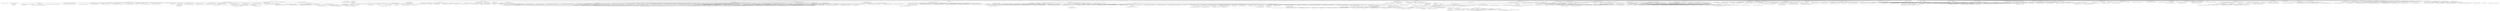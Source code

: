digraph client {
	"nl.altindag:client:jar:1.0-SNAPSHOT" -> "org.springframework.boot:spring-boot-starter-webflux:jar:3.4.5:compile" ; 
	"nl.altindag:client:jar:1.0-SNAPSHOT" -> "com.squareup.okhttp3:okhttp:jar:4.12.0:compile" ; 
	"nl.altindag:client:jar:1.0-SNAPSHOT" -> "org.apache.httpcomponents:httpclient:jar:4.5.13:compile" ; 
	"nl.altindag:client:jar:1.0-SNAPSHOT" -> "org.apache.httpcomponents.client5:httpclient5:jar:5.4.3:compile" ; 
	"nl.altindag:client:jar:1.0-SNAPSHOT" -> "org.eclipse.jetty:jetty-reactive-httpclient:jar:4.0.5:compile" ; 
	"nl.altindag:client:jar:1.0-SNAPSHOT" -> "org.eclipse.jetty:jetty-client:jar:12.0.11:compile" ; 
	"nl.altindag:client:jar:1.0-SNAPSHOT" -> "org.glassfish.jersey.core:jersey-client:jar:3.1.6:compile" ; 
	"nl.altindag:client:jar:1.0-SNAPSHOT" -> "org.glassfish.jersey.inject:jersey-hk2:jar:3.1.6:compile" ; 
	"nl.altindag:client:jar:1.0-SNAPSHOT" -> "com.sun.jersey:jersey-client:jar:1.19.4:compile" ; 
	"nl.altindag:client:jar:1.0-SNAPSHOT" -> "org.apache.cxf:cxf-rt-rs-client:jar:3.6.3:compile" ; 
	"nl.altindag:client:jar:1.0-SNAPSHOT" -> "javax.ws.rs:javax.ws.rs-api:jar:2.1.1:compile" ; 
	"nl.altindag:client:jar:1.0-SNAPSHOT" -> "com.google.http-client:google-http-client:jar:1.44.2:compile" ; 
	"nl.altindag:client:jar:1.0-SNAPSHOT" -> "com.konghq:unirest-java:jar:3.14.5:compile" ; 
	"nl.altindag:client:jar:1.0-SNAPSHOT" -> "com.squareup.retrofit2:retrofit:jar:2.11.0:compile" ; 
	"nl.altindag:client:jar:1.0-SNAPSHOT" -> "com.squareup.retrofit2:converter-gson:jar:2.11.0:compile" ; 
	"nl.altindag:client:jar:1.0-SNAPSHOT" -> "com.twitter:finagle-http_2.13:jar:24.2.0:compile" ; 
	"nl.altindag:client:jar:1.0-SNAPSHOT" -> "com.fasterxml.jackson.module:jackson-module-scala_2.13:jar:2.17.1:compile" ; 
	"nl.altindag:client:jar:1.0-SNAPSHOT" -> "com.typesafe.akka:akka-http_2.13:jar:10.5.3:compile" ; 
	"nl.altindag:client:jar:1.0-SNAPSHOT" -> "com.typesafe.akka:akka-stream_2.13:jar:2.8.5:compile" ; 
	"nl.altindag:client:jar:1.0-SNAPSHOT" -> "org.dispatchhttp:dispatch-core_2.13:jar:2.0.0:compile" ; 
	"nl.altindag:client:jar:1.0-SNAPSHOT" -> "org.asynchttpclient:async-http-client:jar:3.0.1:compile" ; 
	"nl.altindag:client:jar:1.0-SNAPSHOT" -> "org.scalaj:scalaj-http_2.13:jar:2.4.2:compile" ; 
	"nl.altindag:client:jar:1.0-SNAPSHOT" -> "com.github.kittinunf.fuel:fuel:jar:2.3.1:compile" ; 
	"nl.altindag:client:jar:1.0-SNAPSHOT" -> "com.softwaremill.sttp.client4:core_2.13:jar:4.0.0-M14:compile" ; 
	"nl.altindag:client:jar:1.0-SNAPSHOT" -> "com.lihaoyi:requests_2.13:jar:0.8.2:compile" ; 
	"nl.altindag:client:jar:1.0-SNAPSHOT" -> "io.github.rybalkinsd:kohttp:jar:0.12.0:compile" ; 
	"nl.altindag:client:jar:1.0-SNAPSHOT" -> "org.http4s:http4s-blaze-client_2.13:jar:0.23.16:compile" ; 
	"nl.altindag:client:jar:1.0-SNAPSHOT" -> "io.github.openfeign:feign-core:jar:11.8:compile" ; 
	"nl.altindag:client:jar:1.0-SNAPSHOT" -> "io.github.openfeign:feign-okhttp:jar:11.8:compile" ; 
	"nl.altindag:client:jar:1.0-SNAPSHOT" -> "io.github.openfeign:feign-hc5:jar:11.8:compile" ; 
	"nl.altindag:client:jar:1.0-SNAPSHOT" -> "io.github.openfeign:feign-googlehttpclient:jar:11.8:compile" ; 
	"nl.altindag:client:jar:1.0-SNAPSHOT" -> "io.github.openfeign:feign-httpclient:jar:11.8:compile" ; 
	"nl.altindag:client:jar:1.0-SNAPSHOT" -> "io.github.openfeign:feign-java11:jar:11.8:compile" ; 
	"nl.altindag:client:jar:1.0-SNAPSHOT" -> "com.github.mizosoft.methanol:methanol:jar:1.6.0:compile" ; 
	"nl.altindag:client:jar:1.0-SNAPSHOT" -> "io.ktor:ktor-client-core:jar:2.3.11:compile" ; 
	"nl.altindag:client:jar:1.0-SNAPSHOT" -> "io.ktor:ktor-client-cio-jvm:jar:2.3.11:compile" ; 
	"nl.altindag:client:jar:1.0-SNAPSHOT" -> "io.ktor:ktor-client-apache-jvm:jar:2.3.11:compile" ; 
	"nl.altindag:client:jar:1.0-SNAPSHOT" -> "io.ktor:ktor-client-okhttp-jvm:jar:2.3.11:compile" ; 
	"nl.altindag:client:jar:1.0-SNAPSHOT" -> "io.ktor:ktor-client-android-jvm:jar:2.3.11:compile" ; 
	"nl.altindag:client:jar:1.0-SNAPSHOT" -> "io.ktor:ktor-client-java-jvm:jar:2.3.11:compile" ; 
	"nl.altindag:client:jar:1.0-SNAPSHOT" -> "org.http4k:http4k-core:jar:5.25.0.0:compile" ; 
	"nl.altindag:client:jar:1.0-SNAPSHOT" -> "org.http4k:http4k-client-apache:jar:5.25.0.0:compile" ; 
	"nl.altindag:client:jar:1.0-SNAPSHOT" -> "org.http4k:http4k-client-okhttp:jar:5.25.0.0:compile" ; 
	"nl.altindag:client:jar:1.0-SNAPSHOT" -> "org.http4k:http4k-client-apache-async:jar:5.25.0.0:compile" ; 
	"nl.altindag:client:jar:1.0-SNAPSHOT" -> "org.http4k:http4k-client-apache4:jar:5.25.0.0:compile" ; 
	"nl.altindag:client:jar:1.0-SNAPSHOT" -> "org.http4k:http4k-client-apache4-async:jar:5.25.0.0:compile" ; 
	"nl.altindag:client:jar:1.0-SNAPSHOT" -> "org.http4k:http4k-client-jetty:jar:5.25.0.0:compile" ; 
	"nl.altindag:client:jar:1.0-SNAPSHOT" -> "io.vertx:vertx-web-client:jar:4.2.4:compile" ; 
	"nl.altindag:client:jar:1.0-SNAPSHOT" -> "io.netty:netty-handler:jar:4.1.118.Final:compile (scope not updated to compile)" ; 
	"nl.altindag:client:jar:1.0-SNAPSHOT" -> "io.netty:netty-tcnative:jar:2.0.66.Final:compile" ; 
	"nl.altindag:client:jar:1.0-SNAPSHOT" -> "org.awaitility:awaitility:jar:4.3.0:compile" ; 
	"nl.altindag:client:jar:1.0-SNAPSHOT" -> "org.springframework.boot:spring-boot-starter-test:jar:3.4.5:compile" ; 
	"nl.altindag:client:jar:1.0-SNAPSHOT" -> "org.assertj:assertj-core:jar:3.25.3:compile" ; 
	"nl.altindag:client:jar:1.0-SNAPSHOT" -> "io.cucumber:cucumber-java:jar:7.18.0:compile" ; 
	"nl.altindag:client:jar:1.0-SNAPSHOT" -> "io.cucumber:cucumber-junit:jar:7.18.0:compile" ; 
	"nl.altindag:client:jar:1.0-SNAPSHOT" -> "io.cucumber:cucumber-spring:jar:7.18.0:compile" ; 
	"nl.altindag:client:jar:1.0-SNAPSHOT" -> "org.junit.jupiter:junit-jupiter-api:jar:5.12.2:test" ; 
	"nl.altindag:client:jar:1.0-SNAPSHOT" -> "org.junit.jupiter:junit-jupiter-engine:jar:5.12.2:test" ; 
	"nl.altindag:client:jar:1.0-SNAPSHOT" -> "org.junit.vintage:junit-vintage-engine:jar:5.12.2:test" ; 
	"nl.altindag:client:jar:1.0-SNAPSHOT" -> "io.github.hakky54:logcaptor:jar:2.11.0:test" ; 
	"nl.altindag:client:jar:1.0-SNAPSHOT" -> "org.mockito.kotlin:mockito-kotlin:jar:5.4.0:test" ; 
	"nl.altindag:client:jar:1.0-SNAPSHOT" -> "org.scalatest:scalatest_2.13:jar:3.2.19:test" ; 
	"nl.altindag:client:jar:1.0-SNAPSHOT" -> "org.mockito:mockito-scala-scalatest_2.13:jar:1.17.45:test" ; 
	"nl.altindag:client:jar:1.0-SNAPSHOT" -> "org.mock-server:mockserver-netty:jar:5.15.0:test" ; 
	"nl.altindag:client:jar:1.0-SNAPSHOT" -> "org.apache.commons:commons-lang3:jar:3.14.0:compile" ; 
	"nl.altindag:client:jar:1.0-SNAPSHOT" -> "commons-io:commons-io:jar:2.16.1:compile" ; 
	"nl.altindag:client:jar:1.0-SNAPSHOT" -> "org.typelevel:cats-core_2.13:jar:2.10.0:compile" ; 
	"nl.altindag:client:jar:1.0-SNAPSHOT" -> "jakarta.xml.bind:jakarta.xml.bind-api:jar:3.0.1:compile" ; 
	"nl.altindag:client:jar:1.0-SNAPSHOT" -> "jakarta.annotation:jakarta.annotation-api:jar:2.0.0:compile" ; 
	"nl.altindag:client:jar:1.0-SNAPSHOT" -> "javax.annotation:javax.annotation-api:jar:1.3.2:compile" ; 
	"nl.altindag:client:jar:1.0-SNAPSHOT" -> "nl.altindag:server:jar:1.0-SNAPSHOT:compile" ; 
	"nl.altindag:client:jar:1.0-SNAPSHOT" -> "io.github.hakky54:sslcontext-kickstart:jar:9.0.0:compile" ; 
	"nl.altindag:client:jar:1.0-SNAPSHOT" -> "io.github.hakky54:sslcontext-kickstart-for-apache4:jar:9.0.0:compile" ; 
	"nl.altindag:client:jar:1.0-SNAPSHOT" -> "io.github.hakky54:sslcontext-kickstart-for-apache5:jar:9.0.0:compile" ; 
	"nl.altindag:client:jar:1.0-SNAPSHOT" -> "io.github.hakky54:sslcontext-kickstart-for-netty:jar:9.0.0:compile" ; 
	"nl.altindag:client:jar:1.0-SNAPSHOT" -> "io.github.hakky54:sslcontext-kickstart-for-jetty:jar:9.0.0:compile" ; 
	"org.springframework.boot:spring-boot-starter-webflux:jar:3.4.5:compile" -> "org.springframework.boot:spring-boot-starter:jar:3.4.5:compile" ; 
	"org.springframework.boot:spring-boot-starter-webflux:jar:3.4.5:compile" -> "org.springframework.boot:spring-boot-starter-json:jar:3.4.5:compile" ; 
	"org.springframework.boot:spring-boot-starter-webflux:jar:3.4.5:compile" -> "org.springframework.boot:spring-boot-starter-reactor-netty:jar:3.4.5:compile" ; 
	"org.springframework.boot:spring-boot-starter-webflux:jar:3.4.5:compile" -> "org.springframework:spring-web:jar:6.2.6:compile" ; 
	"org.springframework.boot:spring-boot-starter-webflux:jar:3.4.5:compile" -> "org.springframework:spring-webflux:jar:6.2.6:compile" ; 
	"org.springframework.boot:spring-boot-starter:jar:3.4.5:compile" -> "org.springframework.boot:spring-boot:jar:3.4.5:compile (version managed from 3.4.5)" ; 
	"org.springframework.boot:spring-boot-starter:jar:3.4.5:compile" -> "org.springframework.boot:spring-boot-autoconfigure:jar:3.4.5:compile" ; 
	"org.springframework.boot:spring-boot-starter:jar:3.4.5:compile" -> "org.springframework.boot:spring-boot-starter-logging:jar:3.4.5:compile" ; 
	"org.springframework.boot:spring-boot-starter:jar:3.4.5:compile" -> "(jakarta.annotation:jakarta.annotation-api:jar:2.0.0:compile - version managed from 2.1.1; omitted for duplicate)" ; 
	"org.springframework.boot:spring-boot-starter:jar:3.4.5:compile" -> "(org.springframework:spring-core:jar:6.2.6:compile - omitted for duplicate)" ; 
	"org.springframework.boot:spring-boot-starter:jar:3.4.5:compile" -> "org.yaml:snakeyaml:jar:2.3:compile (scope not updated to compile)" ; 
	"org.springframework.boot:spring-boot:jar:3.4.5:compile (version managed from 3.4.5)" -> "(org.springframework:spring-core:jar:6.2.6:compile - omitted for duplicate)" ; 
	"org.springframework.boot:spring-boot:jar:3.4.5:compile (version managed from 3.4.5)" -> "org.springframework:spring-context:jar:6.2.6:compile" ; 
	"org.springframework:spring-context:jar:6.2.6:compile" -> "org.springframework:spring-aop:jar:6.2.6:compile" ; 
	"org.springframework:spring-context:jar:6.2.6:compile" -> "(org.springframework:spring-beans:jar:6.2.6:compile - omitted for duplicate)" ; 
	"org.springframework:spring-context:jar:6.2.6:compile" -> "(org.springframework:spring-core:jar:6.2.6:compile - omitted for duplicate)" ; 
	"org.springframework:spring-context:jar:6.2.6:compile" -> "org.springframework:spring-expression:jar:6.2.6:compile" ; 
	"org.springframework:spring-context:jar:6.2.6:compile" -> "(io.micrometer:micrometer-observation:jar:1.14.5:compile - omitted for duplicate)" ; 
	"org.springframework:spring-aop:jar:6.2.6:compile" -> "(org.springframework:spring-beans:jar:6.2.6:compile - omitted for duplicate)" ; 
	"org.springframework:spring-aop:jar:6.2.6:compile" -> "(org.springframework:spring-core:jar:6.2.6:compile - omitted for duplicate)" ; 
	"org.springframework:spring-expression:jar:6.2.6:compile" -> "(org.springframework:spring-core:jar:6.2.6:compile - omitted for duplicate)" ; 
	"org.springframework.boot:spring-boot-autoconfigure:jar:3.4.5:compile" -> "(org.springframework.boot:spring-boot:jar:3.4.5:compile - version managed from 3.4.5; omitted for duplicate)" ; 
	"org.springframework.boot:spring-boot-starter-logging:jar:3.4.5:compile" -> "(ch.qos.logback:logback-classic:jar:1.5.18:compile - version managed from 1.5.18; omitted for duplicate)" ; 
	"org.springframework.boot:spring-boot-starter-logging:jar:3.4.5:compile" -> "(org.apache.logging.log4j:log4j-to-slf4j:jar:2.24.3:compile - omitted for duplicate)" ; 
	"org.springframework.boot:spring-boot-starter-logging:jar:3.4.5:compile" -> "(org.slf4j:jul-to-slf4j:jar:2.0.17:compile - omitted for duplicate)" ; 
	"org.springframework.boot:spring-boot-starter-json:jar:3.4.5:compile" -> "(org.springframework.boot:spring-boot-starter:jar:3.4.5:compile - omitted for duplicate)" ; 
	"org.springframework.boot:spring-boot-starter-json:jar:3.4.5:compile" -> "(org.springframework:spring-web:jar:6.2.6:compile - omitted for duplicate)" ; 
	"org.springframework.boot:spring-boot-starter-json:jar:3.4.5:compile" -> "(com.fasterxml.jackson.core:jackson-databind:jar:2.18.3:compile - omitted for conflict with 2.17.1)" ; 
	"org.springframework.boot:spring-boot-starter-json:jar:3.4.5:compile" -> "com.fasterxml.jackson.datatype:jackson-datatype-jdk8:jar:2.18.3:compile" ; 
	"org.springframework.boot:spring-boot-starter-json:jar:3.4.5:compile" -> "com.fasterxml.jackson.datatype:jackson-datatype-jsr310:jar:2.18.3:compile (scope not updated to compile)" ; 
	"org.springframework.boot:spring-boot-starter-json:jar:3.4.5:compile" -> "com.fasterxml.jackson.module:jackson-module-parameter-names:jar:2.18.3:compile" ; 
	"com.fasterxml.jackson.datatype:jackson-datatype-jdk8:jar:2.18.3:compile" -> "(com.fasterxml.jackson.core:jackson-core:jar:2.18.3:compile - omitted for conflict with 2.17.1)" ; 
	"com.fasterxml.jackson.datatype:jackson-datatype-jdk8:jar:2.18.3:compile" -> "(com.fasterxml.jackson.core:jackson-databind:jar:2.18.3:compile - omitted for conflict with 2.17.1)" ; 
	"com.fasterxml.jackson.datatype:jackson-datatype-jsr310:jar:2.18.3:compile (scope not updated to compile)" -> "(com.fasterxml.jackson.core:jackson-annotations:jar:2.18.3:compile - omitted for conflict with 2.17.1)" ; 
	"com.fasterxml.jackson.datatype:jackson-datatype-jsr310:jar:2.18.3:compile (scope not updated to compile)" -> "(com.fasterxml.jackson.core:jackson-core:jar:2.18.3:compile - omitted for conflict with 2.17.1)" ; 
	"com.fasterxml.jackson.datatype:jackson-datatype-jsr310:jar:2.18.3:compile (scope not updated to compile)" -> "(com.fasterxml.jackson.core:jackson-databind:jar:2.18.3:compile - omitted for conflict with 2.17.1)" ; 
	"com.fasterxml.jackson.module:jackson-module-parameter-names:jar:2.18.3:compile" -> "(com.fasterxml.jackson.core:jackson-core:jar:2.18.3:compile - omitted for conflict with 2.17.1)" ; 
	"com.fasterxml.jackson.module:jackson-module-parameter-names:jar:2.18.3:compile" -> "(com.fasterxml.jackson.core:jackson-databind:jar:2.18.3:compile - omitted for conflict with 2.17.1)" ; 
	"org.springframework.boot:spring-boot-starter-reactor-netty:jar:3.4.5:compile" -> "io.projectreactor.netty:reactor-netty-http:jar:1.2.5:compile" ; 
	"io.projectreactor.netty:reactor-netty-http:jar:1.2.5:compile" -> "(io.netty:netty-codec-http:jar:4.1.118.Final:compile - version managed from 4.1.119.Final; omitted for duplicate)" ; 
	"io.projectreactor.netty:reactor-netty-http:jar:1.2.5:compile" -> "(io.netty:netty-codec-http2:jar:4.1.118.Final:compile - version managed from 4.1.119.Final; omitted for duplicate)" ; 
	"io.projectreactor.netty:reactor-netty-http:jar:1.2.5:compile" -> "(io.netty:netty-resolver-dns:jar:4.1.118.Final:compile - version managed from 4.1.119.Final; omitted for duplicate)" ; 
	"io.projectreactor.netty:reactor-netty-http:jar:1.2.5:compile" -> "io.netty:netty-resolver-dns-native-macos:jar:osx-x86_64:4.1.119.Final:compile" ; 
	"io.projectreactor.netty:reactor-netty-http:jar:1.2.5:compile" -> "(io.netty:netty-transport-native-epoll:jar:linux-x86_64:4.1.119.Final:compile - omitted for conflict with 4.1.100.Final)" ; 
	"io.projectreactor.netty:reactor-netty-http:jar:1.2.5:compile" -> "io.projectreactor.netty:reactor-netty-core:jar:1.2.5:compile" ; 
	"io.projectreactor.netty:reactor-netty-http:jar:1.2.5:compile" -> "(io.projectreactor:reactor-core:jar:3.7.5:compile - omitted for conflict with 3.7.4)" ; 
	"io.netty:netty-resolver-dns-native-macos:jar:osx-x86_64:4.1.119.Final:compile" -> "io.netty:netty-resolver-dns-classes-macos:jar:4.1.119.Final:compile" ; 
	"io.netty:netty-resolver-dns-classes-macos:jar:4.1.119.Final:compile" -> "(io.netty:netty-common:jar:4.1.119.Final:compile - omitted for conflict with 4.1.115.Final)" ; 
	"io.netty:netty-resolver-dns-classes-macos:jar:4.1.119.Final:compile" -> "(io.netty:netty-resolver-dns:jar:4.1.118.Final:compile - version managed from 4.1.119.Final; omitted for duplicate)" ; 
	"io.netty:netty-resolver-dns-classes-macos:jar:4.1.119.Final:compile" -> "(io.netty:netty-transport-native-unix-common:jar:4.1.119.Final:compile - omitted for conflict with 4.1.118.Final)" ; 
	"io.projectreactor.netty:reactor-netty-core:jar:1.2.5:compile" -> "(io.netty:netty-handler:jar:4.1.118.Final:compile - version managed from 4.1.119.Final; omitted for duplicate)" ; 
	"io.projectreactor.netty:reactor-netty-core:jar:1.2.5:compile" -> "(io.netty:netty-handler-proxy:jar:4.1.118.Final:compile - version managed from 4.1.119.Final; omitted for duplicate)" ; 
	"io.projectreactor.netty:reactor-netty-core:jar:1.2.5:compile" -> "(io.netty:netty-resolver-dns:jar:4.1.118.Final:compile - version managed from 4.1.119.Final; omitted for duplicate)" ; 
	"io.projectreactor.netty:reactor-netty-core:jar:1.2.5:compile" -> "(io.netty:netty-resolver-dns-native-macos:jar:osx-x86_64:4.1.119.Final:compile - omitted for duplicate)" ; 
	"io.projectreactor.netty:reactor-netty-core:jar:1.2.5:compile" -> "(io.netty:netty-transport-native-epoll:jar:linux-x86_64:4.1.119.Final:compile - omitted for conflict with 4.1.100.Final)" ; 
	"io.projectreactor.netty:reactor-netty-core:jar:1.2.5:compile" -> "(io.projectreactor:reactor-core:jar:3.7.5:compile - omitted for conflict with 3.7.4)" ; 
	"org.springframework:spring-web:jar:6.2.6:compile" -> "org.springframework:spring-beans:jar:6.2.6:compile" ; 
	"org.springframework:spring-web:jar:6.2.6:compile" -> "(org.springframework:spring-core:jar:6.2.6:compile - omitted for duplicate)" ; 
	"org.springframework:spring-web:jar:6.2.6:compile" -> "io.micrometer:micrometer-observation:jar:1.14.5:compile" ; 
	"org.springframework:spring-beans:jar:6.2.6:compile" -> "(org.springframework:spring-core:jar:6.2.6:compile - omitted for duplicate)" ; 
	"io.micrometer:micrometer-observation:jar:1.14.5:compile" -> "io.micrometer:micrometer-commons:jar:1.14.5:compile" ; 
	"org.springframework:spring-webflux:jar:6.2.6:compile" -> "(org.springframework:spring-beans:jar:6.2.6:compile - omitted for duplicate)" ; 
	"org.springframework:spring-webflux:jar:6.2.6:compile" -> "(org.springframework:spring-core:jar:6.2.6:compile - omitted for duplicate)" ; 
	"org.springframework:spring-webflux:jar:6.2.6:compile" -> "(org.springframework:spring-web:jar:6.2.6:compile - omitted for duplicate)" ; 
	"org.springframework:spring-webflux:jar:6.2.6:compile" -> "io.projectreactor:reactor-core:jar:3.7.4:compile" ; 
	"io.projectreactor:reactor-core:jar:3.7.4:compile" -> "(org.reactivestreams:reactive-streams:jar:1.0.4:compile - omitted for duplicate)" ; 
	"com.squareup.okhttp3:okhttp:jar:4.12.0:compile" -> "com.squareup.okio:okio:jar:3.6.0:compile" ; 
	"com.squareup.okhttp3:okhttp:jar:4.12.0:compile" -> "org.jetbrains.kotlin:kotlin-stdlib-jdk8:jar:2.0.0:compile (version managed from 1.8.21; scope not updated to compile)" ; 
	"com.squareup.okio:okio:jar:3.6.0:compile" -> "(com.squareup.okio:okio-jvm:jar:3.6.0:compile - omitted for conflict with 3.7.0)" ; 
	"org.jetbrains.kotlin:kotlin-stdlib-jdk8:jar:2.0.0:compile (version managed from 1.8.21; scope not updated to compile)" -> "(org.jetbrains.kotlin:kotlin-stdlib:jar:2.0.0:compile - version managed from 2.0.0; omitted for duplicate)" ; 
	"org.jetbrains.kotlin:kotlin-stdlib-jdk8:jar:2.0.0:compile (version managed from 1.8.21; scope not updated to compile)" -> "(org.jetbrains.kotlin:kotlin-stdlib-jdk7:jar:2.0.0:compile - omitted for conflict with 1.8.22)" ; 
	"org.apache.httpcomponents:httpclient:jar:4.5.13:compile" -> "org.apache.httpcomponents:httpcore:jar:4.4.13:compile" ; 
	"org.apache.httpcomponents:httpclient:jar:4.5.13:compile" -> "commons-logging:commons-logging:jar:1.2:compile (scope not updated to compile)" ; 
	"org.apache.httpcomponents:httpclient:jar:4.5.13:compile" -> "commons-codec:commons-codec:jar:1.11:compile (scope not updated to compile)" ; 
	"org.apache.httpcomponents.client5:httpclient5:jar:5.4.3:compile" -> "org.apache.httpcomponents.core5:httpcore5:jar:5.3.4:compile" ; 
	"org.apache.httpcomponents.client5:httpclient5:jar:5.4.3:compile" -> "org.apache.httpcomponents.core5:httpcore5-h2:jar:5.3.4:compile" ; 
	"org.apache.httpcomponents.client5:httpclient5:jar:5.4.3:compile" -> "org.slf4j:slf4j-api:jar:2.0.13:compile (version managed from 1.7.36)" ; 
	"org.apache.httpcomponents.core5:httpcore5-h2:jar:5.3.4:compile" -> "(org.apache.httpcomponents.core5:httpcore5:jar:5.3.4:compile - omitted for duplicate)" ; 
	"org.eclipse.jetty:jetty-reactive-httpclient:jar:4.0.5:compile" -> "org.reactivestreams:reactive-streams:jar:1.0.4:compile" ; 
	"org.eclipse.jetty:jetty-reactive-httpclient:jar:4.0.5:compile" -> "(org.eclipse.jetty:jetty-client:jar:12.0.11:compile - version managed from 12.0.10; omitted for duplicate)" ; 
	"org.eclipse.jetty:jetty-reactive-httpclient:jar:4.0.5:compile" -> "(org.slf4j:slf4j-api:jar:2.0.13:compile - version managed from 2.0.13; omitted for duplicate)" ; 
	"org.eclipse.jetty:jetty-client:jar:12.0.11:compile" -> "org.eclipse.jetty:jetty-alpn-client:jar:12.0.11:compile" ; 
	"org.eclipse.jetty:jetty-client:jar:12.0.11:compile" -> "org.eclipse.jetty:jetty-http:jar:12.0.11:compile" ; 
	"org.eclipse.jetty:jetty-client:jar:12.0.11:compile" -> "org.eclipse.jetty:jetty-io:jar:12.0.11:compile" ; 
	"org.eclipse.jetty:jetty-client:jar:12.0.11:compile" -> "(org.slf4j:slf4j-api:jar:2.0.13:compile - version managed from 2.0.12; omitted for duplicate)" ; 
	"org.eclipse.jetty:jetty-alpn-client:jar:12.0.11:compile" -> "(org.eclipse.jetty:jetty-io:jar:12.0.11:compile - omitted for duplicate)" ; 
	"org.eclipse.jetty:jetty-alpn-client:jar:12.0.11:compile" -> "(org.slf4j:slf4j-api:jar:2.0.13:compile - version managed from 2.0.12; omitted for duplicate)" ; 
	"org.eclipse.jetty:jetty-http:jar:12.0.11:compile" -> "(org.eclipse.jetty:jetty-io:jar:12.0.11:compile - omitted for duplicate)" ; 
	"org.eclipse.jetty:jetty-http:jar:12.0.11:compile" -> "org.eclipse.jetty:jetty-util:jar:12.0.11:compile" ; 
	"org.eclipse.jetty:jetty-http:jar:12.0.11:compile" -> "(org.slf4j:slf4j-api:jar:2.0.13:compile - version managed from 2.0.12; omitted for duplicate)" ; 
	"org.eclipse.jetty:jetty-util:jar:12.0.11:compile" -> "(org.slf4j:slf4j-api:jar:2.0.13:compile - version managed from 2.0.12; omitted for duplicate)" ; 
	"org.eclipse.jetty:jetty-io:jar:12.0.11:compile" -> "(org.eclipse.jetty:jetty-util:jar:12.0.11:compile - omitted for duplicate)" ; 
	"org.eclipse.jetty:jetty-io:jar:12.0.11:compile" -> "(org.slf4j:slf4j-api:jar:2.0.13:compile - version managed from 2.0.12; omitted for duplicate)" ; 
	"org.glassfish.jersey.core:jersey-client:jar:3.1.6:compile" -> "jakarta.ws.rs:jakarta.ws.rs-api:jar:3.1.0:compile" ; 
	"org.glassfish.jersey.core:jersey-client:jar:3.1.6:compile" -> "org.glassfish.jersey.core:jersey-common:jar:3.1.6:compile (version managed from 3.1.6)" ; 
	"org.glassfish.jersey.core:jersey-client:jar:3.1.6:compile" -> "jakarta.inject:jakarta.inject-api:jar:2.0.1:compile" ; 
	"org.glassfish.jersey.core:jersey-common:jar:3.1.6:compile (version managed from 3.1.6)" -> "(jakarta.ws.rs:jakarta.ws.rs-api:jar:3.1.0:compile - omitted for duplicate)" ; 
	"org.glassfish.jersey.core:jersey-common:jar:3.1.6:compile (version managed from 3.1.6)" -> "(jakarta.annotation:jakarta.annotation-api:jar:2.0.0:compile - version managed from 2.1.1; omitted for duplicate)" ; 
	"org.glassfish.jersey.core:jersey-common:jar:3.1.6:compile (version managed from 3.1.6)" -> "(jakarta.inject:jakarta.inject-api:jar:2.0.1:compile - omitted for duplicate)" ; 
	"org.glassfish.jersey.core:jersey-common:jar:3.1.6:compile (version managed from 3.1.6)" -> "org.glassfish.hk2:osgi-resource-locator:jar:1.0.3:compile" ; 
	"org.glassfish.jersey.inject:jersey-hk2:jar:3.1.6:compile" -> "(org.glassfish.jersey.core:jersey-common:jar:3.1.6:compile - version managed from 3.1.6; omitted for duplicate)" ; 
	"org.glassfish.jersey.inject:jersey-hk2:jar:3.1.6:compile" -> "org.glassfish.hk2:hk2-locator:jar:3.0.6:compile" ; 
	"org.glassfish.jersey.inject:jersey-hk2:jar:3.1.6:compile" -> "org.javassist:javassist:jar:3.30.2-GA:compile" ; 
	"org.glassfish.hk2:hk2-locator:jar:3.0.6:compile" -> "org.glassfish.hk2.external:aopalliance-repackaged:jar:3.0.6:compile" ; 
	"org.glassfish.hk2:hk2-locator:jar:3.0.6:compile" -> "org.glassfish.hk2:hk2-api:jar:3.0.6:compile" ; 
	"org.glassfish.hk2:hk2-locator:jar:3.0.6:compile" -> "org.glassfish.hk2:hk2-utils:jar:3.0.6:compile" ; 
	"org.glassfish.hk2:hk2-api:jar:3.0.6:compile" -> "(org.glassfish.hk2:hk2-utils:jar:3.0.6:compile - omitted for duplicate)" ; 
	"org.glassfish.hk2:hk2-api:jar:3.0.6:compile" -> "(org.glassfish.hk2.external:aopalliance-repackaged:jar:3.0.6:compile - omitted for duplicate)" ; 
	"com.sun.jersey:jersey-client:jar:1.19.4:compile" -> "com.sun.jersey:jersey-core:jar:1.19.4:compile" ; 
	"org.apache.cxf:cxf-rt-rs-client:jar:3.6.3:compile" -> "org.apache.cxf:cxf-rt-transports-http:jar:3.6.3:compile" ; 
	"org.apache.cxf:cxf-rt-rs-client:jar:3.6.3:compile" -> "org.apache.cxf:cxf-core:jar:3.6.3:compile" ; 
	"org.apache.cxf:cxf-rt-rs-client:jar:3.6.3:compile" -> "org.apache.cxf:cxf-rt-frontend-jaxrs:jar:3.6.3:compile" ; 
	"org.apache.cxf:cxf-rt-transports-http:jar:3.6.3:compile" -> "(org.apache.cxf:cxf-core:jar:3.6.3:compile - omitted for duplicate)" ; 
	"org.apache.cxf:cxf-core:jar:3.6.3:compile" -> "(jakarta.annotation:jakarta.annotation-api:jar:2.0.0:compile - version managed from 1.3.5; omitted for duplicate)" ; 
	"org.apache.cxf:cxf-core:jar:3.6.3:compile" -> "org.glassfish.jaxb:jaxb-runtime:jar:2.3.5:compile" ; 
	"org.apache.cxf:cxf-core:jar:3.6.3:compile" -> "com.fasterxml.woodstox:woodstox-core:jar:6.6.0:compile" ; 
	"org.apache.cxf:cxf-core:jar:3.6.3:compile" -> "org.apache.ws.xmlschema:xmlschema-core:jar:2.3.1:compile" ; 
	"org.apache.cxf:cxf-core:jar:3.6.3:compile" -> "(jakarta.xml.bind:jakarta.xml.bind-api:jar:3.0.1:compile - version managed from 2.3.3; omitted for duplicate)" ; 
	"org.glassfish.jaxb:jaxb-runtime:jar:2.3.5:compile" -> "(jakarta.xml.bind:jakarta.xml.bind-api:jar:3.0.1:compile - version managed from 2.3.3; omitted for duplicate)" ; 
	"org.glassfish.jaxb:jaxb-runtime:jar:2.3.5:compile" -> "org.glassfish.jaxb:txw2:jar:2.3.5:compile" ; 
	"org.glassfish.jaxb:jaxb-runtime:jar:2.3.5:compile" -> "com.sun.istack:istack-commons-runtime:jar:3.0.12:compile" ; 
	"org.glassfish.jaxb:jaxb-runtime:jar:2.3.5:compile" -> "(com.sun.activation:jakarta.activation:jar:1.2.2:runtime - omitted for conflict with 2.0.1)" ; 
	"com.fasterxml.woodstox:woodstox-core:jar:6.6.0:compile" -> "org.codehaus.woodstox:stax2-api:jar:4.2.2:compile" ; 
	"org.apache.cxf:cxf-rt-frontend-jaxrs:jar:3.6.3:compile" -> "(org.apache.cxf:cxf-core:jar:3.6.3:compile - omitted for duplicate)" ; 
	"org.apache.cxf:cxf-rt-frontend-jaxrs:jar:3.6.3:compile" -> "(jakarta.ws.rs:jakarta.ws.rs-api:jar:2.1.6:compile - omitted for conflict with 3.1.0)" ; 
	"org.apache.cxf:cxf-rt-frontend-jaxrs:jar:3.6.3:compile" -> "(jakarta.annotation:jakarta.annotation-api:jar:2.0.0:compile - version managed from 1.3.5; omitted for duplicate)" ; 
	"org.apache.cxf:cxf-rt-frontend-jaxrs:jar:3.6.3:compile" -> "(org.apache.cxf:cxf-rt-transports-http:jar:3.6.3:compile - omitted for duplicate)" ; 
	"org.apache.cxf:cxf-rt-frontend-jaxrs:jar:3.6.3:compile" -> "org.apache.cxf:cxf-rt-security:jar:3.6.3:compile" ; 
	"org.apache.cxf:cxf-rt-security:jar:3.6.3:compile" -> "(org.apache.cxf:cxf-core:jar:3.6.3:compile - omitted for duplicate)" ; 
	"com.google.http-client:google-http-client:jar:1.44.2:compile" -> "(org.apache.httpcomponents:httpclient:jar:4.5.13:compile - version managed from 4.5.14; omitted for duplicate)" ; 
	"com.google.http-client:google-http-client:jar:1.44.2:compile" -> "(org.apache.httpcomponents:httpcore:jar:4.4.16:compile - omitted for conflict with 4.4.13)" ; 
	"com.google.http-client:google-http-client:jar:1.44.2:compile" -> "com.google.code.findbugs:jsr305:jar:3.0.2:compile" ; 
	"com.google.http-client:google-http-client:jar:1.44.2:compile" -> "com.google.errorprone:error_prone_annotations:jar:2.23.0:compile" ; 
	"com.google.http-client:google-http-client:jar:1.44.2:compile" -> "com.google.guava:guava:jar:30.1.1-android:compile" ; 
	"com.google.http-client:google-http-client:jar:1.44.2:compile" -> "com.google.j2objc:j2objc-annotations:jar:2.8:compile" ; 
	"com.google.http-client:google-http-client:jar:1.44.2:compile" -> "io.grpc:grpc-context:jar:1.60.1:compile" ; 
	"com.google.http-client:google-http-client:jar:1.44.2:compile" -> "io.opencensus:opencensus-api:jar:0.31.1:compile" ; 
	"com.google.http-client:google-http-client:jar:1.44.2:compile" -> "io.opencensus:opencensus-contrib-http-util:jar:0.31.1:compile" ; 
	"com.google.guava:guava:jar:30.1.1-android:compile" -> "com.google.guava:failureaccess:jar:1.0.1:compile" ; 
	"com.google.guava:guava:jar:30.1.1-android:compile" -> "com.google.guava:listenablefuture:jar:9999.0-empty-to-avoid-conflict-with-guava:compile" ; 
	"com.google.guava:guava:jar:30.1.1-android:compile" -> "(com.google.code.findbugs:jsr305:jar:3.0.2:compile - omitted for duplicate)" ; 
	"com.google.guava:guava:jar:30.1.1-android:compile" -> "org.checkerframework:checker-compat-qual:jar:2.5.5:compile" ; 
	"com.google.guava:guava:jar:30.1.1-android:compile" -> "(com.google.errorprone:error_prone_annotations:jar:2.5.1:compile - omitted for conflict with 2.23.0)" ; 
	"com.google.guava:guava:jar:30.1.1-android:compile" -> "(com.google.j2objc:j2objc-annotations:jar:1.3:compile - omitted for conflict with 2.8)" ; 
	"io.grpc:grpc-context:jar:1.60.1:compile" -> "io.grpc:grpc-api:jar:1.60.1:runtime" ; 
	"io.opencensus:opencensus-api:jar:0.31.1:compile" -> "(io.grpc:grpc-context:jar:1.27.2:compile - omitted for conflict with 1.60.1)" ; 
	"io.opencensus:opencensus-contrib-http-util:jar:0.31.1:compile" -> "(io.opencensus:opencensus-api:jar:0.31.1:compile - omitted for duplicate)" ; 
	"io.opencensus:opencensus-contrib-http-util:jar:0.31.1:compile" -> "(com.google.guava:guava:jar:29.0-android:compile - omitted for conflict with 30.1.1-android)" ; 
	"com.konghq:unirest-java:jar:3.14.5:compile" -> "(org.apache.httpcomponents:httpclient:jar:4.5.13:compile - version managed from 4.5.13; omitted for duplicate)" ; 
	"com.konghq:unirest-java:jar:3.14.5:compile" -> "org.apache.httpcomponents:httpmime:jar:4.5.13:compile" ; 
	"com.konghq:unirest-java:jar:3.14.5:compile" -> "org.apache.httpcomponents:httpcore-nio:jar:4.4.13:compile" ; 
	"com.konghq:unirest-java:jar:3.14.5:compile" -> "org.apache.httpcomponents:httpasyncclient:jar:4.1.5:compile" ; 
	"com.konghq:unirest-java:jar:3.14.5:compile" -> "(commons-codec:commons-codec:jar:1.15:compile - omitted for conflict with 1.11)" ; 
	"com.konghq:unirest-java:jar:3.14.5:compile" -> "com.google.code.gson:gson:jar:2.10:compile" ; 
	"org.apache.httpcomponents:httpmime:jar:4.5.13:compile" -> "(org.apache.httpcomponents:httpclient:jar:4.5.13:compile - version managed from 4.5.13; omitted for duplicate)" ; 
	"org.apache.httpcomponents:httpcore-nio:jar:4.4.13:compile" -> "(org.apache.httpcomponents:httpcore:jar:4.4.13:compile - omitted for duplicate)" ; 
	"org.apache.httpcomponents:httpasyncclient:jar:4.1.5:compile" -> "(commons-logging:commons-logging:jar:1.2:compile - omitted for duplicate)" ; 
	"com.squareup.retrofit2:retrofit:jar:2.11.0:compile" -> "(com.squareup.okhttp3:okhttp:jar:4.12.0:compile - version managed from 3.14.9; omitted for duplicate)" ; 
	"com.squareup.retrofit2:converter-gson:jar:2.11.0:compile" -> "(com.squareup.retrofit2:retrofit:jar:2.11.0:compile - version managed from 2.11.0; omitted for duplicate)" ; 
	"com.squareup.retrofit2:converter-gson:jar:2.11.0:compile" -> "(com.google.code.gson:gson:jar:2.10.1:compile - omitted for conflict with 2.10)" ; 
	"com.twitter:finagle-http_2.13:jar:24.2.0:compile" -> "org.scala-lang:scala-library:jar:2.13.14:compile (version managed from 2.13.6)" ; 
	"com.twitter:finagle-http_2.13:jar:24.2.0:compile" -> "com.twitter:finagle-base-http_2.13:jar:24.2.0:compile" ; 
	"com.twitter:finagle-http_2.13:jar:24.2.0:compile" -> "com.twitter:finagle-netty4-http_2.13:jar:24.2.0:compile" ; 
	"com.twitter:finagle-http_2.13:jar:24.2.0:compile" -> "com.twitter:finagle-http2_2.13:jar:24.2.0:compile" ; 
	"com.twitter:finagle-http_2.13:jar:24.2.0:compile" -> "com.twitter:finagle-toggle_2.13:jar:24.2.0:compile" ; 
	"com.twitter:finagle-http_2.13:jar:24.2.0:compile" -> "org.scala-lang.modules:scala-collection-compat_2.13:jar:2.1.2:compile" ; 
	"com.twitter:finagle-http_2.13:jar:24.2.0:compile" -> "com.twitter:util-codec_2.13:jar:24.2.0:compile" ; 
	"com.twitter:finagle-http_2.13:jar:24.2.0:compile" -> "com.twitter:util-logging_2.13:jar:24.2.0:compile" ; 
	"com.twitter:finagle-http_2.13:jar:24.2.0:compile" -> "io.netty:netty-tcnative-boringssl-static:jar:2.0.66.Final:compile (version managed from 2.0.61.Final)" ; 
	"com.twitter:finagle-base-http_2.13:jar:24.2.0:compile" -> "(org.scala-lang:scala-library:jar:2.13.14:compile - version managed from 2.13.6; omitted for duplicate)" ; 
	"com.twitter:finagle-base-http_2.13:jar:24.2.0:compile" -> "com.twitter:finagle-core_2.13:jar:24.2.0:compile" ; 
	"com.twitter:finagle-base-http_2.13:jar:24.2.0:compile" -> "(com.twitter:finagle-toggle_2.13:jar:24.2.0:compile - omitted for duplicate)" ; 
	"com.twitter:finagle-base-http_2.13:jar:24.2.0:compile" -> "(org.scala-lang.modules:scala-collection-compat_2.13:jar:2.1.2:compile - omitted for duplicate)" ; 
	"com.twitter:finagle-base-http_2.13:jar:24.2.0:compile" -> "(com.twitter:util-logging_2.13:jar:24.2.0:compile - omitted for duplicate)" ; 
	"com.twitter:finagle-base-http_2.13:jar:24.2.0:compile" -> "(io.netty:netty-codec-http:jar:4.1.118.Final:compile - version managed from 4.1.100.Final; omitted for duplicate)" ; 
	"com.twitter:finagle-base-http_2.13:jar:24.2.0:compile" -> "(io.netty:netty-handler:jar:4.1.118.Final:compile - version managed from 4.1.100.Final; omitted for duplicate)" ; 
	"com.twitter:finagle-base-http_2.13:jar:24.2.0:compile" -> "(io.netty:netty-transport:jar:4.1.100.Final:compile - omitted for conflict with 4.1.115.Final)" ; 
	"com.twitter:finagle-base-http_2.13:jar:24.2.0:compile" -> "(io.netty:netty-resolver-dns:jar:4.1.118.Final:compile - version managed from 4.1.100.Final; omitted for duplicate)" ; 
	"com.twitter:finagle-base-http_2.13:jar:24.2.0:compile" -> "io.netty:netty-transport-native-epoll:jar:linux-x86_64:4.1.100.Final:compile" ; 
	"com.twitter:finagle-base-http_2.13:jar:24.2.0:compile" -> "io.netty:netty-transport-native-epoll:jar:linux-aarch_64:4.1.100.Final:compile" ; 
	"com.twitter:finagle-base-http_2.13:jar:24.2.0:compile" -> "(io.netty:netty-transport-native-unix-common:jar:4.1.100.Final:compile - omitted for conflict with 4.1.118.Final)" ; 
	"com.twitter:finagle-base-http_2.13:jar:24.2.0:compile" -> "(io.netty:netty-handler-proxy:jar:4.1.118.Final:compile - version managed from 4.1.100.Final; omitted for duplicate)" ; 
	"com.twitter:finagle-base-http_2.13:jar:24.2.0:compile" -> "com.github.luben:zstd-jni:jar:1.5.2-1:compile" ; 
	"com.twitter:finagle-core_2.13:jar:24.2.0:compile" -> "(org.scala-lang:scala-library:jar:2.13.14:compile - version managed from 2.13.6; omitted for duplicate)" ; 
	"com.twitter:finagle-core_2.13:jar:24.2.0:compile" -> "(com.twitter:finagle-toggle_2.13:jar:24.2.0:compile - omitted for duplicate)" ; 
	"com.twitter:finagle-core_2.13:jar:24.2.0:compile" -> "com.twitter:finagle-init_2.13:jar:24.2.0:compile" ; 
	"com.twitter:finagle-core_2.13:jar:24.2.0:compile" -> "(org.scala-lang.modules:scala-collection-compat_2.13:jar:2.1.2:compile - omitted for duplicate)" ; 
	"com.twitter:finagle-core_2.13:jar:24.2.0:compile" -> "(com.twitter:util-app_2.13:jar:24.2.0:compile - omitted for duplicate)" ; 
	"com.twitter:finagle-core_2.13:jar:24.2.0:compile" -> "(com.twitter:util-cache_2.13:jar:24.2.0:compile - omitted for duplicate)" ; 
	"com.twitter:finagle-core_2.13:jar:24.2.0:compile" -> "(com.twitter:util-codec_2.13:jar:24.2.0:compile - omitted for duplicate)" ; 
	"com.twitter:finagle-core_2.13:jar:24.2.0:compile" -> "(com.twitter:util-core_2.13:jar:24.2.0:compile - omitted for duplicate)" ; 
	"com.twitter:finagle-core_2.13:jar:24.2.0:compile" -> "com.twitter:util-hashing_2.13:jar:24.2.0:compile" ; 
	"com.twitter:finagle-core_2.13:jar:24.2.0:compile" -> "(com.twitter:util-jvm_2.13:jar:24.2.0:compile - omitted for duplicate)" ; 
	"com.twitter:finagle-core_2.13:jar:24.2.0:compile" -> "com.twitter:util-lint_2.13:jar:24.2.0:compile" ; 
	"com.twitter:finagle-core_2.13:jar:24.2.0:compile" -> "(com.twitter:util-logging_2.13:jar:24.2.0:compile - omitted for duplicate)" ; 
	"com.twitter:finagle-core_2.13:jar:24.2.0:compile" -> "com.twitter:util-registry_2.13:jar:24.2.0:compile" ; 
	"com.twitter:finagle-core_2.13:jar:24.2.0:compile" -> "com.twitter:util-routing_2.13:jar:24.2.0:compile" ; 
	"com.twitter:finagle-core_2.13:jar:24.2.0:compile" -> "com.twitter:util-security_2.13:jar:24.2.0:compile" ; 
	"com.twitter:finagle-core_2.13:jar:24.2.0:compile" -> "(com.twitter:util-stats_2.13:jar:24.2.0:compile - omitted for duplicate)" ; 
	"com.twitter:finagle-core_2.13:jar:24.2.0:compile" -> "com.twitter:util-tunable_2.13:jar:24.2.0:compile" ; 
	"com.twitter:finagle-core_2.13:jar:24.2.0:compile" -> "com.github.ben-manes.caffeine:caffeine:jar:2.9.3:compile" ; 
	"com.twitter:finagle-core_2.13:jar:24.2.0:compile" -> "org.hdrhistogram:HdrHistogram:jar:2.1.11:compile" ; 
	"com.twitter:finagle-core_2.13:jar:24.2.0:compile" -> "(com.google.code.findbugs:jsr305:jar:2.0.1:compile - omitted for conflict with 3.0.2)" ; 
	"com.twitter:finagle-init_2.13:jar:24.2.0:compile" -> "(org.scala-lang:scala-library:jar:2.13.14:compile - version managed from 2.13.6; omitted for duplicate)" ; 
	"com.twitter:finagle-init_2.13:jar:24.2.0:compile" -> "(org.scala-lang.modules:scala-collection-compat_2.13:jar:2.1.2:compile - omitted for duplicate)" ; 
	"com.twitter:util-hashing_2.13:jar:24.2.0:compile" -> "(org.scala-lang:scala-library:jar:2.13.14:compile - version managed from 2.13.6; omitted for duplicate)" ; 
	"com.twitter:util-hashing_2.13:jar:24.2.0:compile" -> "(org.scala-lang.modules:scala-collection-compat_2.13:jar:2.4.4:compile - omitted for conflict with 2.1.2)" ; 
	"com.twitter:util-lint_2.13:jar:24.2.0:compile" -> "(org.scala-lang:scala-library:jar:2.13.14:compile - version managed from 2.13.6; omitted for duplicate)" ; 
	"com.twitter:util-lint_2.13:jar:24.2.0:compile" -> "(com.twitter:util-core_2.13:jar:24.2.0:compile - omitted for duplicate)" ; 
	"com.twitter:util-lint_2.13:jar:24.2.0:compile" -> "(org.scala-lang.modules:scala-collection-compat_2.13:jar:2.4.4:compile - omitted for conflict with 2.1.2)" ; 
	"com.twitter:util-registry_2.13:jar:24.2.0:compile" -> "(org.scala-lang:scala-library:jar:2.13.14:compile - version managed from 2.13.6; omitted for duplicate)" ; 
	"com.twitter:util-registry_2.13:jar:24.2.0:compile" -> "(com.twitter:util-core_2.13:jar:24.2.0:compile - omitted for duplicate)" ; 
	"com.twitter:util-registry_2.13:jar:24.2.0:compile" -> "(org.scala-lang.modules:scala-collection-compat_2.13:jar:2.4.4:compile - omitted for conflict with 2.1.2)" ; 
	"com.twitter:util-routing_2.13:jar:24.2.0:compile" -> "(org.scala-lang:scala-library:jar:2.13.14:compile - version managed from 2.13.6; omitted for duplicate)" ; 
	"com.twitter:util-routing_2.13:jar:24.2.0:compile" -> "(com.twitter:util-core_2.13:jar:24.2.0:compile - omitted for duplicate)" ; 
	"com.twitter:util-routing_2.13:jar:24.2.0:compile" -> "com.twitter:util-slf4j-api_2.13:jar:24.2.0:compile" ; 
	"com.twitter:util-routing_2.13:jar:24.2.0:compile" -> "(org.scala-lang.modules:scala-collection-compat_2.13:jar:2.4.4:compile - omitted for conflict with 2.1.2)" ; 
	"com.twitter:util-slf4j-api_2.13:jar:24.2.0:compile" -> "(org.scala-lang:scala-library:jar:2.13.14:compile - version managed from 2.13.6; omitted for duplicate)" ; 
	"com.twitter:util-slf4j-api_2.13:jar:24.2.0:compile" -> "(org.scala-lang.modules:scala-collection-compat_2.13:jar:2.4.4:compile - omitted for conflict with 2.1.2)" ; 
	"com.twitter:util-slf4j-api_2.13:jar:24.2.0:compile" -> "(org.slf4j:slf4j-api:jar:2.0.13:compile - version managed from 1.7.30; omitted for duplicate)" ; 
	"com.twitter:util-security_2.13:jar:24.2.0:compile" -> "(org.scala-lang:scala-library:jar:2.13.14:compile - version managed from 2.13.6; omitted for duplicate)" ; 
	"com.twitter:util-security_2.13:jar:24.2.0:compile" -> "(com.twitter:util-core_2.13:jar:24.2.0:compile - omitted for duplicate)" ; 
	"com.twitter:util-security_2.13:jar:24.2.0:compile" -> "(com.twitter:util-logging_2.13:jar:24.2.0:compile - omitted for duplicate)" ; 
	"com.twitter:util-security_2.13:jar:24.2.0:compile" -> "(org.scala-lang.modules:scala-collection-compat_2.13:jar:2.4.4:compile - omitted for conflict with 2.1.2)" ; 
	"com.twitter:util-security_2.13:jar:24.2.0:compile" -> "(org.yaml:snakeyaml:jar:1.28:compile - omitted for conflict with 2.3)" ; 
	"com.twitter:util-tunable_2.13:jar:24.2.0:compile" -> "(org.scala-lang:scala-library:jar:2.13.14:compile - version managed from 2.13.6; omitted for duplicate)" ; 
	"com.twitter:util-tunable_2.13:jar:24.2.0:compile" -> "(com.twitter:util-app_2.13:jar:24.2.0:compile - omitted for duplicate)" ; 
	"com.twitter:util-tunable_2.13:jar:24.2.0:compile" -> "(com.twitter:util-core_2.13:jar:24.2.0:compile - omitted for duplicate)" ; 
	"com.twitter:util-tunable_2.13:jar:24.2.0:compile" -> "(org.scala-lang.modules:scala-collection-compat_2.13:jar:2.4.4:compile - omitted for conflict with 2.1.2)" ; 
	"com.twitter:util-tunable_2.13:jar:24.2.0:compile" -> "(com.fasterxml.jackson.core:jackson-core:jar:2.14.3:compile - omitted for conflict with 2.17.1)" ; 
	"com.twitter:util-tunable_2.13:jar:24.2.0:compile" -> "(com.fasterxml.jackson.core:jackson-databind:jar:2.14.3:compile - omitted for conflict with 2.17.1)" ; 
	"com.twitter:util-tunable_2.13:jar:24.2.0:compile" -> "(com.fasterxml.jackson.module:jackson-module-scala_2.13:jar:2.17.1:compile - version managed from 2.14.3; omitted for duplicate)" ; 
	"com.github.ben-manes.caffeine:caffeine:jar:2.9.3:compile" -> "org.checkerframework:checker-qual:jar:3.19.0:compile" ; 
	"com.github.ben-manes.caffeine:caffeine:jar:2.9.3:compile" -> "(com.google.errorprone:error_prone_annotations:jar:2.10.0:compile - omitted for conflict with 2.23.0)" ; 
	"io.netty:netty-transport-native-epoll:jar:linux-x86_64:4.1.100.Final:compile" -> "(io.netty:netty-common:jar:4.1.100.Final:compile - omitted for conflict with 4.1.115.Final)" ; 
	"io.netty:netty-transport-native-epoll:jar:linux-x86_64:4.1.100.Final:compile" -> "(io.netty:netty-buffer:jar:4.1.100.Final:compile - omitted for conflict with 4.1.115.Final)" ; 
	"io.netty:netty-transport-native-epoll:jar:linux-x86_64:4.1.100.Final:compile" -> "(io.netty:netty-transport:jar:4.1.100.Final:compile - omitted for conflict with 4.1.115.Final)" ; 
	"io.netty:netty-transport-native-epoll:jar:linux-x86_64:4.1.100.Final:compile" -> "(io.netty:netty-transport-native-unix-common:jar:4.1.100.Final:compile - omitted for conflict with 4.1.118.Final)" ; 
	"io.netty:netty-transport-native-epoll:jar:linux-x86_64:4.1.100.Final:compile" -> "io.netty:netty-transport-classes-epoll:jar:4.1.118.Final:compile (version managed from 4.1.100.Final)" ; 
	"io.netty:netty-transport-classes-epoll:jar:4.1.118.Final:compile (version managed from 4.1.100.Final)" -> "(io.netty:netty-common:jar:4.1.118.Final:compile - omitted for conflict with 4.1.115.Final)" ; 
	"io.netty:netty-transport-classes-epoll:jar:4.1.118.Final:compile (version managed from 4.1.100.Final)" -> "(io.netty:netty-buffer:jar:4.1.118.Final:compile - omitted for conflict with 4.1.115.Final)" ; 
	"io.netty:netty-transport-classes-epoll:jar:4.1.118.Final:compile (version managed from 4.1.100.Final)" -> "(io.netty:netty-transport:jar:4.1.118.Final:compile - omitted for conflict with 4.1.115.Final)" ; 
	"io.netty:netty-transport-classes-epoll:jar:4.1.118.Final:compile (version managed from 4.1.100.Final)" -> "(io.netty:netty-transport-native-unix-common:jar:4.1.118.Final:compile - omitted for duplicate)" ; 
	"io.netty:netty-transport-native-epoll:jar:linux-aarch_64:4.1.100.Final:compile" -> "(io.netty:netty-common:jar:4.1.100.Final:compile - omitted for conflict with 4.1.115.Final)" ; 
	"io.netty:netty-transport-native-epoll:jar:linux-aarch_64:4.1.100.Final:compile" -> "(io.netty:netty-buffer:jar:4.1.100.Final:compile - omitted for conflict with 4.1.115.Final)" ; 
	"io.netty:netty-transport-native-epoll:jar:linux-aarch_64:4.1.100.Final:compile" -> "(io.netty:netty-transport:jar:4.1.100.Final:compile - omitted for conflict with 4.1.115.Final)" ; 
	"io.netty:netty-transport-native-epoll:jar:linux-aarch_64:4.1.100.Final:compile" -> "(io.netty:netty-transport-native-unix-common:jar:4.1.100.Final:compile - omitted for conflict with 4.1.118.Final)" ; 
	"io.netty:netty-transport-native-epoll:jar:linux-aarch_64:4.1.100.Final:compile" -> "(io.netty:netty-transport-classes-epoll:jar:4.1.118.Final:compile - version managed from 4.1.100.Final; omitted for duplicate)" ; 
	"com.twitter:finagle-netty4-http_2.13:jar:24.2.0:compile" -> "(org.scala-lang:scala-library:jar:2.13.14:compile - version managed from 2.13.6; omitted for duplicate)" ; 
	"com.twitter:finagle-netty4-http_2.13:jar:24.2.0:compile" -> "com.twitter:finagle-netty4_2.13:jar:24.2.0:compile" ; 
	"com.twitter:finagle-netty4-http_2.13:jar:24.2.0:compile" -> "(com.twitter:finagle-base-http_2.13:jar:24.2.0:compile - omitted for duplicate)" ; 
	"com.twitter:finagle-netty4-http_2.13:jar:24.2.0:compile" -> "(org.scala-lang.modules:scala-collection-compat_2.13:jar:2.1.2:compile - omitted for duplicate)" ; 
	"com.twitter:finagle-netty4-http_2.13:jar:24.2.0:compile" -> "com.twitter:util-app_2.13:jar:24.2.0:compile" ; 
	"com.twitter:finagle-netty4-http_2.13:jar:24.2.0:compile" -> "(com.twitter:util-codec_2.13:jar:24.2.0:compile - omitted for duplicate)" ; 
	"com.twitter:finagle-netty4-http_2.13:jar:24.2.0:compile" -> "com.twitter:util-core_2.13:jar:24.2.0:compile" ; 
	"com.twitter:finagle-netty4-http_2.13:jar:24.2.0:compile" -> "com.twitter:util-jvm_2.13:jar:24.2.0:compile" ; 
	"com.twitter:finagle-netty4-http_2.13:jar:24.2.0:compile" -> "com.twitter:util-stats_2.13:jar:24.2.0:compile" ; 
	"com.twitter:finagle-netty4-http_2.13:jar:24.2.0:compile" -> "(io.netty:netty-codec-http:jar:4.1.118.Final:compile - version managed from 4.1.100.Final; omitted for duplicate)" ; 
	"com.twitter:finagle-netty4_2.13:jar:24.2.0:compile" -> "(org.scala-lang:scala-library:jar:2.13.14:compile - version managed from 2.13.6; omitted for duplicate)" ; 
	"com.twitter:finagle-netty4_2.13:jar:24.2.0:compile" -> "(com.twitter:finagle-core_2.13:jar:24.2.0:compile - omitted for duplicate)" ; 
	"com.twitter:finagle-netty4_2.13:jar:24.2.0:compile" -> "(com.twitter:finagle-toggle_2.13:jar:24.2.0:compile - omitted for duplicate)" ; 
	"com.twitter:finagle-netty4_2.13:jar:24.2.0:compile" -> "(org.scala-lang.modules:scala-collection-compat_2.13:jar:2.1.2:compile - omitted for duplicate)" ; 
	"com.twitter:finagle-netty4_2.13:jar:24.2.0:compile" -> "(com.twitter:util-app_2.13:jar:24.2.0:compile - omitted for duplicate)" ; 
	"com.twitter:finagle-netty4_2.13:jar:24.2.0:compile" -> "(com.twitter:util-cache_2.13:jar:24.2.0:compile - omitted for duplicate)" ; 
	"com.twitter:finagle-netty4_2.13:jar:24.2.0:compile" -> "(com.twitter:util-codec_2.13:jar:24.2.0:compile - omitted for duplicate)" ; 
	"com.twitter:finagle-netty4_2.13:jar:24.2.0:compile" -> "(com.twitter:util-core_2.13:jar:24.2.0:compile - omitted for duplicate)" ; 
	"com.twitter:finagle-netty4_2.13:jar:24.2.0:compile" -> "(com.twitter:util-lint_2.13:jar:24.2.0:compile - omitted for duplicate)" ; 
	"com.twitter:finagle-netty4_2.13:jar:24.2.0:compile" -> "(com.twitter:util-stats_2.13:jar:24.2.0:compile - omitted for duplicate)" ; 
	"com.twitter:finagle-netty4_2.13:jar:24.2.0:compile" -> "(io.netty:netty-handler:jar:4.1.118.Final:compile - version managed from 4.1.100.Final; omitted for duplicate)" ; 
	"com.twitter:finagle-netty4_2.13:jar:24.2.0:compile" -> "(io.netty:netty-transport:jar:4.1.100.Final:compile - omitted for conflict with 4.1.115.Final)" ; 
	"com.twitter:finagle-netty4_2.13:jar:24.2.0:compile" -> "(io.netty:netty-resolver-dns:jar:4.1.118.Final:compile - version managed from 4.1.100.Final; omitted for duplicate)" ; 
	"com.twitter:finagle-netty4_2.13:jar:24.2.0:compile" -> "(io.netty:netty-transport-native-epoll:jar:linux-x86_64:4.1.100.Final:compile - omitted for duplicate)" ; 
	"com.twitter:finagle-netty4_2.13:jar:24.2.0:compile" -> "(io.netty:netty-transport-native-epoll:jar:linux-aarch_64:4.1.100.Final:compile - omitted for duplicate)" ; 
	"com.twitter:finagle-netty4_2.13:jar:24.2.0:compile" -> "(io.netty:netty-transport-native-unix-common:jar:4.1.100.Final:compile - omitted for conflict with 4.1.118.Final)" ; 
	"com.twitter:finagle-netty4_2.13:jar:24.2.0:compile" -> "(io.netty:netty-handler-proxy:jar:4.1.118.Final:compile - version managed from 4.1.100.Final; omitted for duplicate)" ; 
	"com.twitter:finagle-netty4_2.13:jar:24.2.0:compile" -> "(com.github.luben:zstd-jni:jar:1.5.2-1:compile - omitted for duplicate)" ; 
	"com.twitter:util-app_2.13:jar:24.2.0:compile" -> "(org.scala-lang:scala-library:jar:2.13.14:compile - version managed from 2.13.6; omitted for duplicate)" ; 
	"com.twitter:util-app_2.13:jar:24.2.0:compile" -> "com.twitter:util-app-lifecycle_2.13:jar:24.2.0:compile" ; 
	"com.twitter:util-app_2.13:jar:24.2.0:compile" -> "(com.twitter:util-core_2.13:jar:24.2.0:compile - omitted for duplicate)" ; 
	"com.twitter:util-app_2.13:jar:24.2.0:compile" -> "(com.twitter:util-registry_2.13:jar:24.2.0:compile - omitted for duplicate)" ; 
	"com.twitter:util-app_2.13:jar:24.2.0:compile" -> "(org.scala-lang.modules:scala-collection-compat_2.13:jar:2.4.4:compile - omitted for conflict with 2.1.2)" ; 
	"com.twitter:util-app-lifecycle_2.13:jar:24.2.0:compile" -> "(org.scala-lang:scala-library:jar:2.13.14:compile - version managed from 2.13.6; omitted for duplicate)" ; 
	"com.twitter:util-app-lifecycle_2.13:jar:24.2.0:compile" -> "(com.twitter:util-core_2.13:jar:24.2.0:compile - omitted for duplicate)" ; 
	"com.twitter:util-app-lifecycle_2.13:jar:24.2.0:compile" -> "(org.scala-lang.modules:scala-collection-compat_2.13:jar:2.4.4:compile - omitted for conflict with 2.1.2)" ; 
	"com.twitter:util-core_2.13:jar:24.2.0:compile" -> "(org.scala-lang:scala-library:jar:2.13.14:compile - version managed from 2.13.6; omitted for duplicate)" ; 
	"com.twitter:util-core_2.13:jar:24.2.0:compile" -> "com.twitter:util-function_2.13:jar:24.2.0:compile" ; 
	"com.twitter:util-core_2.13:jar:24.2.0:compile" -> "(org.scala-lang.modules:scala-collection-compat_2.13:jar:2.4.4:compile - omitted for conflict with 2.1.2)" ; 
	"com.twitter:util-core_2.13:jar:24.2.0:compile" -> "(org.scala-lang:scala-reflect:jar:2.13.6:compile - omitted for conflict with 2.13.10)" ; 
	"com.twitter:util-core_2.13:jar:24.2.0:compile" -> "org.scala-lang.modules:scala-parser-combinators_2.13:jar:1.1.2:compile" ; 
	"com.twitter:util-function_2.13:jar:24.2.0:compile" -> "(org.scala-lang:scala-library:jar:2.13.14:compile - version managed from 2.13.6; omitted for duplicate)" ; 
	"com.twitter:util-function_2.13:jar:24.2.0:compile" -> "(org.scala-lang.modules:scala-collection-compat_2.13:jar:2.4.4:compile - omitted for conflict with 2.1.2)" ; 
	"org.scala-lang.modules:scala-parser-combinators_2.13:jar:1.1.2:compile" -> "(org.scala-lang:scala-library:jar:2.13.14:compile - version managed from 2.13.0; omitted for duplicate)" ; 
	"com.twitter:util-jvm_2.13:jar:24.2.0:compile" -> "(org.scala-lang:scala-library:jar:2.13.14:compile - version managed from 2.13.6; omitted for duplicate)" ; 
	"com.twitter:util-jvm_2.13:jar:24.2.0:compile" -> "(com.twitter:util-app_2.13:jar:24.2.0:compile - omitted for duplicate)" ; 
	"com.twitter:util-jvm_2.13:jar:24.2.0:compile" -> "(com.twitter:util-core_2.13:jar:24.2.0:compile - omitted for duplicate)" ; 
	"com.twitter:util-jvm_2.13:jar:24.2.0:compile" -> "(com.twitter:util-stats_2.13:jar:24.2.0:compile - omitted for duplicate)" ; 
	"com.twitter:util-jvm_2.13:jar:24.2.0:compile" -> "(org.scala-lang.modules:scala-collection-compat_2.13:jar:2.4.4:compile - omitted for conflict with 2.1.2)" ; 
	"com.twitter:util-stats_2.13:jar:24.2.0:compile" -> "(org.scala-lang:scala-library:jar:2.13.14:compile - version managed from 2.13.6; omitted for duplicate)" ; 
	"com.twitter:util-stats_2.13:jar:24.2.0:compile" -> "(com.twitter:util-app_2.13:jar:24.2.0:compile - omitted for duplicate)" ; 
	"com.twitter:util-stats_2.13:jar:24.2.0:compile" -> "(com.twitter:util-core_2.13:jar:24.2.0:compile - omitted for duplicate)" ; 
	"com.twitter:util-stats_2.13:jar:24.2.0:compile" -> "(com.twitter:util-lint_2.13:jar:24.2.0:compile - omitted for duplicate)" ; 
	"com.twitter:util-stats_2.13:jar:24.2.0:compile" -> "(org.scala-lang.modules:scala-collection-compat_2.13:jar:2.4.4:compile - omitted for conflict with 2.1.2)" ; 
	"com.twitter:util-stats_2.13:jar:24.2.0:compile" -> "(com.github.ben-manes.caffeine:caffeine:jar:2.9.3:compile - omitted for duplicate)" ; 
	"com.twitter:util-stats_2.13:jar:24.2.0:compile" -> "(com.google.code.findbugs:jsr305:jar:2.0.1:compile - omitted for conflict with 3.0.2)" ; 
	"com.twitter:util-stats_2.13:jar:24.2.0:compile" -> "(com.fasterxml.jackson.core:jackson-core:jar:2.14.3:compile - omitted for conflict with 2.17.1)" ; 
	"com.twitter:util-stats_2.13:jar:24.2.0:compile" -> "(com.fasterxml.jackson.core:jackson-databind:jar:2.14.3:compile - omitted for conflict with 2.17.1)" ; 
	"com.twitter:util-stats_2.13:jar:24.2.0:compile" -> "(com.fasterxml.jackson.module:jackson-module-scala_2.13:jar:2.17.1:compile - version managed from 2.14.3; omitted for duplicate)" ; 
	"com.twitter:finagle-http2_2.13:jar:24.2.0:compile" -> "(org.scala-lang:scala-library:jar:2.13.14:compile - version managed from 2.13.6; omitted for duplicate)" ; 
	"com.twitter:finagle-http2_2.13:jar:24.2.0:compile" -> "(com.twitter:finagle-core_2.13:jar:24.2.0:compile - omitted for duplicate)" ; 
	"com.twitter:finagle-http2_2.13:jar:24.2.0:compile" -> "(com.twitter:finagle-netty4_2.13:jar:24.2.0:compile - omitted for duplicate)" ; 
	"com.twitter:finagle-http2_2.13:jar:24.2.0:compile" -> "(com.twitter:finagle-netty4-http_2.13:jar:24.2.0:compile - omitted for duplicate)" ; 
	"com.twitter:finagle-http2_2.13:jar:24.2.0:compile" -> "(com.twitter:finagle-base-http_2.13:jar:24.2.0:compile - omitted for duplicate)" ; 
	"com.twitter:finagle-http2_2.13:jar:24.2.0:compile" -> "(org.scala-lang.modules:scala-collection-compat_2.13:jar:2.1.2:compile - omitted for duplicate)" ; 
	"com.twitter:finagle-http2_2.13:jar:24.2.0:compile" -> "(io.netty:netty-codec-http:jar:4.1.118.Final:compile - version managed from 4.1.100.Final; omitted for duplicate)" ; 
	"com.twitter:finagle-http2_2.13:jar:24.2.0:compile" -> "(io.netty:netty-codec-http2:jar:4.1.118.Final:compile - version managed from 4.1.100.Final; omitted for duplicate)" ; 
	"com.twitter:finagle-http2_2.13:jar:24.2.0:compile" -> "(io.netty:netty-tcnative-boringssl-static:jar:2.0.66.Final:compile - version managed from 2.0.61.Final; omitted for duplicate)" ; 
	"com.twitter:finagle-http2_2.13:jar:24.2.0:compile" -> "com.twitter:util-cache_2.13:jar:24.2.0:compile" ; 
	"com.twitter:finagle-http2_2.13:jar:24.2.0:compile" -> "(com.twitter:util-core_2.13:jar:24.2.0:compile - omitted for duplicate)" ; 
	"com.twitter:finagle-http2_2.13:jar:24.2.0:compile" -> "(com.twitter:util-logging_2.13:jar:24.2.0:compile - omitted for duplicate)" ; 
	"com.twitter:finagle-http2_2.13:jar:24.2.0:compile" -> "(io.netty:netty-handler:jar:4.1.118.Final:compile - version managed from 4.1.100.Final; omitted for duplicate)" ; 
	"com.twitter:finagle-http2_2.13:jar:24.2.0:compile" -> "(io.netty:netty-transport:jar:4.1.100.Final:compile - omitted for conflict with 4.1.115.Final)" ; 
	"com.twitter:finagle-http2_2.13:jar:24.2.0:compile" -> "(io.netty:netty-resolver-dns:jar:4.1.118.Final:compile - version managed from 4.1.100.Final; omitted for duplicate)" ; 
	"com.twitter:finagle-http2_2.13:jar:24.2.0:compile" -> "(io.netty:netty-transport-native-epoll:jar:linux-x86_64:4.1.100.Final:compile - omitted for duplicate)" ; 
	"com.twitter:finagle-http2_2.13:jar:24.2.0:compile" -> "(io.netty:netty-transport-native-epoll:jar:linux-aarch_64:4.1.100.Final:compile - omitted for duplicate)" ; 
	"com.twitter:finagle-http2_2.13:jar:24.2.0:compile" -> "(io.netty:netty-transport-native-unix-common:jar:4.1.100.Final:compile - omitted for conflict with 4.1.118.Final)" ; 
	"com.twitter:finagle-http2_2.13:jar:24.2.0:compile" -> "(io.netty:netty-handler-proxy:jar:4.1.118.Final:compile - version managed from 4.1.100.Final; omitted for duplicate)" ; 
	"com.twitter:finagle-http2_2.13:jar:24.2.0:compile" -> "(com.github.luben:zstd-jni:jar:1.5.2-1:compile - omitted for duplicate)" ; 
	"com.twitter:util-cache_2.13:jar:24.2.0:compile" -> "(org.scala-lang:scala-library:jar:2.13.14:compile - version managed from 2.13.6; omitted for duplicate)" ; 
	"com.twitter:util-cache_2.13:jar:24.2.0:compile" -> "(com.twitter:util-core_2.13:jar:24.2.0:compile - omitted for duplicate)" ; 
	"com.twitter:util-cache_2.13:jar:24.2.0:compile" -> "(org.scala-lang.modules:scala-collection-compat_2.13:jar:2.4.4:compile - omitted for conflict with 2.1.2)" ; 
	"com.twitter:util-cache_2.13:jar:24.2.0:compile" -> "(com.github.ben-manes.caffeine:caffeine:jar:2.9.3:compile - omitted for duplicate)" ; 
	"com.twitter:util-cache_2.13:jar:24.2.0:compile" -> "(com.google.code.findbugs:jsr305:jar:2.0.1:compile - omitted for conflict with 3.0.2)" ; 
	"com.twitter:finagle-toggle_2.13:jar:24.2.0:compile" -> "(org.scala-lang:scala-library:jar:2.13.14:compile - version managed from 2.13.6; omitted for duplicate)" ; 
	"com.twitter:finagle-toggle_2.13:jar:24.2.0:compile" -> "(org.scala-lang.modules:scala-collection-compat_2.13:jar:2.1.2:compile - omitted for duplicate)" ; 
	"com.twitter:finagle-toggle_2.13:jar:24.2.0:compile" -> "(com.twitter:util-app_2.13:jar:24.2.0:compile - omitted for duplicate)" ; 
	"com.twitter:finagle-toggle_2.13:jar:24.2.0:compile" -> "(com.twitter:util-core_2.13:jar:24.2.0:compile - omitted for duplicate)" ; 
	"com.twitter:finagle-toggle_2.13:jar:24.2.0:compile" -> "(com.twitter:util-logging_2.13:jar:24.2.0:compile - omitted for duplicate)" ; 
	"com.twitter:finagle-toggle_2.13:jar:24.2.0:compile" -> "(com.twitter:util-stats_2.13:jar:24.2.0:compile - omitted for duplicate)" ; 
	"com.twitter:finagle-toggle_2.13:jar:24.2.0:compile" -> "(com.fasterxml.jackson.core:jackson-core:jar:2.14.3:compile - omitted for conflict with 2.17.1)" ; 
	"com.twitter:finagle-toggle_2.13:jar:24.2.0:compile" -> "(com.fasterxml.jackson.core:jackson-databind:jar:2.14.3:compile - omitted for conflict with 2.17.1)" ; 
	"com.twitter:finagle-toggle_2.13:jar:24.2.0:compile" -> "(com.fasterxml.jackson.module:jackson-module-scala_2.13:jar:2.17.1:compile - version managed from 2.14.3; omitted for duplicate)" ; 
	"org.scala-lang.modules:scala-collection-compat_2.13:jar:2.1.2:compile" -> "(org.scala-lang:scala-library:jar:2.13.14:compile - version managed from 2.13.0; omitted for duplicate)" ; 
	"com.twitter:util-codec_2.13:jar:24.2.0:compile" -> "(org.scala-lang:scala-library:jar:2.13.14:compile - version managed from 2.13.6; omitted for duplicate)" ; 
	"com.twitter:util-codec_2.13:jar:24.2.0:compile" -> "(com.twitter:util-core_2.13:jar:24.2.0:compile - omitted for duplicate)" ; 
	"com.twitter:util-codec_2.13:jar:24.2.0:compile" -> "(org.scala-lang.modules:scala-collection-compat_2.13:jar:2.4.4:compile - omitted for conflict with 2.1.2)" ; 
	"com.twitter:util-logging_2.13:jar:24.2.0:compile" -> "(org.scala-lang:scala-library:jar:2.13.14:compile - version managed from 2.13.6; omitted for duplicate)" ; 
	"com.twitter:util-logging_2.13:jar:24.2.0:compile" -> "(com.twitter:util-core_2.13:jar:24.2.0:compile - omitted for duplicate)" ; 
	"com.twitter:util-logging_2.13:jar:24.2.0:compile" -> "(com.twitter:util-app_2.13:jar:24.2.0:compile - omitted for duplicate)" ; 
	"com.twitter:util-logging_2.13:jar:24.2.0:compile" -> "(com.twitter:util-stats_2.13:jar:24.2.0:compile - omitted for duplicate)" ; 
	"com.twitter:util-logging_2.13:jar:24.2.0:compile" -> "(org.scala-lang.modules:scala-collection-compat_2.13:jar:2.4.4:compile - omitted for conflict with 2.1.2)" ; 
	"io.netty:netty-tcnative-boringssl-static:jar:2.0.66.Final:compile (version managed from 2.0.61.Final)" -> "(io.netty:netty-tcnative-classes:jar:2.0.66.Final:compile - omitted for duplicate)" ; 
	"io.netty:netty-tcnative-boringssl-static:jar:2.0.66.Final:compile (version managed from 2.0.61.Final)" -> "io.netty:netty-tcnative-boringssl-static:jar:linux-x86_64:2.0.66.Final:compile" ; 
	"io.netty:netty-tcnative-boringssl-static:jar:2.0.66.Final:compile (version managed from 2.0.61.Final)" -> "io.netty:netty-tcnative-boringssl-static:jar:linux-aarch_64:2.0.66.Final:compile" ; 
	"io.netty:netty-tcnative-boringssl-static:jar:2.0.66.Final:compile (version managed from 2.0.61.Final)" -> "io.netty:netty-tcnative-boringssl-static:jar:osx-x86_64:2.0.66.Final:compile" ; 
	"io.netty:netty-tcnative-boringssl-static:jar:2.0.66.Final:compile (version managed from 2.0.61.Final)" -> "io.netty:netty-tcnative-boringssl-static:jar:osx-aarch_64:2.0.66.Final:compile" ; 
	"io.netty:netty-tcnative-boringssl-static:jar:2.0.66.Final:compile (version managed from 2.0.61.Final)" -> "io.netty:netty-tcnative-boringssl-static:jar:windows-x86_64:2.0.66.Final:compile" ; 
	"io.netty:netty-tcnative-boringssl-static:jar:linux-x86_64:2.0.66.Final:compile" -> "(io.netty:netty-tcnative-boringssl-static:jar:linux-aarch_64:2.0.66.Final:compile - omitted for duplicate)" ; 
	"io.netty:netty-tcnative-boringssl-static:jar:linux-x86_64:2.0.66.Final:compile" -> "(io.netty:netty-tcnative-boringssl-static:jar:osx-x86_64:2.0.66.Final:compile - omitted for duplicate)" ; 
	"io.netty:netty-tcnative-boringssl-static:jar:linux-x86_64:2.0.66.Final:compile" -> "(io.netty:netty-tcnative-boringssl-static:jar:osx-aarch_64:2.0.66.Final:compile - omitted for duplicate)" ; 
	"io.netty:netty-tcnative-boringssl-static:jar:linux-x86_64:2.0.66.Final:compile" -> "(io.netty:netty-tcnative-boringssl-static:jar:windows-x86_64:2.0.66.Final:compile - omitted for duplicate)" ; 
	"io.netty:netty-tcnative-boringssl-static:jar:linux-aarch_64:2.0.66.Final:compile" -> "(io.netty:netty-tcnative-boringssl-static:jar:linux-x86_64:2.0.66.Final:compile - omitted for duplicate)" ; 
	"io.netty:netty-tcnative-boringssl-static:jar:linux-aarch_64:2.0.66.Final:compile" -> "(io.netty:netty-tcnative-boringssl-static:jar:osx-x86_64:2.0.66.Final:compile - omitted for duplicate)" ; 
	"io.netty:netty-tcnative-boringssl-static:jar:linux-aarch_64:2.0.66.Final:compile" -> "(io.netty:netty-tcnative-boringssl-static:jar:osx-aarch_64:2.0.66.Final:compile - omitted for duplicate)" ; 
	"io.netty:netty-tcnative-boringssl-static:jar:linux-aarch_64:2.0.66.Final:compile" -> "(io.netty:netty-tcnative-boringssl-static:jar:windows-x86_64:2.0.66.Final:compile - omitted for duplicate)" ; 
	"io.netty:netty-tcnative-boringssl-static:jar:osx-x86_64:2.0.66.Final:compile" -> "(io.netty:netty-tcnative-boringssl-static:jar:linux-x86_64:2.0.66.Final:compile - omitted for duplicate)" ; 
	"io.netty:netty-tcnative-boringssl-static:jar:osx-x86_64:2.0.66.Final:compile" -> "(io.netty:netty-tcnative-boringssl-static:jar:linux-aarch_64:2.0.66.Final:compile - omitted for duplicate)" ; 
	"io.netty:netty-tcnative-boringssl-static:jar:osx-x86_64:2.0.66.Final:compile" -> "(io.netty:netty-tcnative-boringssl-static:jar:osx-aarch_64:2.0.66.Final:compile - omitted for duplicate)" ; 
	"io.netty:netty-tcnative-boringssl-static:jar:osx-x86_64:2.0.66.Final:compile" -> "(io.netty:netty-tcnative-boringssl-static:jar:windows-x86_64:2.0.66.Final:compile - omitted for duplicate)" ; 
	"io.netty:netty-tcnative-boringssl-static:jar:osx-aarch_64:2.0.66.Final:compile" -> "(io.netty:netty-tcnative-boringssl-static:jar:linux-x86_64:2.0.66.Final:compile - omitted for duplicate)" ; 
	"io.netty:netty-tcnative-boringssl-static:jar:osx-aarch_64:2.0.66.Final:compile" -> "(io.netty:netty-tcnative-boringssl-static:jar:linux-aarch_64:2.0.66.Final:compile - omitted for duplicate)" ; 
	"io.netty:netty-tcnative-boringssl-static:jar:osx-aarch_64:2.0.66.Final:compile" -> "(io.netty:netty-tcnative-boringssl-static:jar:osx-x86_64:2.0.66.Final:compile - omitted for duplicate)" ; 
	"io.netty:netty-tcnative-boringssl-static:jar:osx-aarch_64:2.0.66.Final:compile" -> "(io.netty:netty-tcnative-boringssl-static:jar:windows-x86_64:2.0.66.Final:compile - omitted for duplicate)" ; 
	"io.netty:netty-tcnative-boringssl-static:jar:windows-x86_64:2.0.66.Final:compile" -> "(io.netty:netty-tcnative-boringssl-static:jar:linux-x86_64:2.0.66.Final:compile - omitted for duplicate)" ; 
	"io.netty:netty-tcnative-boringssl-static:jar:windows-x86_64:2.0.66.Final:compile" -> "(io.netty:netty-tcnative-boringssl-static:jar:linux-aarch_64:2.0.66.Final:compile - omitted for duplicate)" ; 
	"io.netty:netty-tcnative-boringssl-static:jar:windows-x86_64:2.0.66.Final:compile" -> "(io.netty:netty-tcnative-boringssl-static:jar:osx-x86_64:2.0.66.Final:compile - omitted for duplicate)" ; 
	"io.netty:netty-tcnative-boringssl-static:jar:windows-x86_64:2.0.66.Final:compile" -> "(io.netty:netty-tcnative-boringssl-static:jar:osx-aarch_64:2.0.66.Final:compile - omitted for duplicate)" ; 
	"com.fasterxml.jackson.module:jackson-module-scala_2.13:jar:2.17.1:compile" -> "(org.scala-lang:scala-library:jar:2.13.14:compile - version managed from 2.13.13; omitted for duplicate)" ; 
	"com.fasterxml.jackson.module:jackson-module-scala_2.13:jar:2.17.1:compile" -> "com.fasterxml.jackson.core:jackson-core:jar:2.17.1:compile" ; 
	"com.fasterxml.jackson.module:jackson-module-scala_2.13:jar:2.17.1:compile" -> "com.fasterxml.jackson.core:jackson-annotations:jar:2.17.1:compile" ; 
	"com.fasterxml.jackson.module:jackson-module-scala_2.13:jar:2.17.1:compile" -> "com.fasterxml.jackson.core:jackson-databind:jar:2.17.1:compile (scope not updated to compile)" ; 
	"com.fasterxml.jackson.module:jackson-module-scala_2.13:jar:2.17.1:compile" -> "com.thoughtworks.paranamer:paranamer:jar:2.8:compile" ; 
	"com.fasterxml.jackson.core:jackson-databind:jar:2.17.1:compile (scope not updated to compile)" -> "(com.fasterxml.jackson.core:jackson-annotations:jar:2.17.1:compile - omitted for duplicate)" ; 
	"com.fasterxml.jackson.core:jackson-databind:jar:2.17.1:compile (scope not updated to compile)" -> "(com.fasterxml.jackson.core:jackson-core:jar:2.17.1:compile - omitted for duplicate)" ; 
	"com.typesafe.akka:akka-http_2.13:jar:10.5.3:compile" -> "(org.scala-lang:scala-library:jar:2.13.14:compile - version managed from 2.13.10; omitted for duplicate)" ; 
	"com.typesafe.akka:akka-http_2.13:jar:10.5.3:compile" -> "com.typesafe.akka:akka-http-core_2.13:jar:10.5.3:compile" ; 
	"com.typesafe.akka:akka-http-core_2.13:jar:10.5.3:compile" -> "(org.scala-lang:scala-library:jar:2.13.14:compile - version managed from 2.13.10; omitted for duplicate)" ; 
	"com.typesafe.akka:akka-http-core_2.13:jar:10.5.3:compile" -> "com.typesafe.akka:akka-parsing_2.13:jar:10.5.3:compile" ; 
	"com.typesafe.akka:akka-parsing_2.13:jar:10.5.3:compile" -> "(org.scala-lang:scala-library:jar:2.13.14:compile - version managed from 2.13.10; omitted for duplicate)" ; 
	"com.typesafe.akka:akka-stream_2.13:jar:2.8.5:compile" -> "(org.scala-lang:scala-library:jar:2.13.14:compile - version managed from 2.13.11; omitted for duplicate)" ; 
	"com.typesafe.akka:akka-stream_2.13:jar:2.8.5:compile" -> "com.typesafe.akka:akka-actor_2.13:jar:2.8.5:compile" ; 
	"com.typesafe.akka:akka-stream_2.13:jar:2.8.5:compile" -> "com.typesafe.akka:akka-protobuf-v3_2.13:jar:2.8.5:compile" ; 
	"com.typesafe.akka:akka-stream_2.13:jar:2.8.5:compile" -> "(org.reactivestreams:reactive-streams:jar:1.0.4:compile - omitted for duplicate)" ; 
	"com.typesafe.akka:akka-stream_2.13:jar:2.8.5:compile" -> "com.typesafe:ssl-config-core_2.13:jar:0.6.1:compile" ; 
	"com.typesafe.akka:akka-actor_2.13:jar:2.8.5:compile" -> "(org.scala-lang:scala-library:jar:2.13.14:compile - version managed from 2.13.11; omitted for duplicate)" ; 
	"com.typesafe.akka:akka-actor_2.13:jar:2.8.5:compile" -> "com.typesafe:config:jar:1.4.2:compile" ; 
	"com.typesafe.akka:akka-actor_2.13:jar:2.8.5:compile" -> "org.scala-lang.modules:scala-java8-compat_2.13:jar:1.0.0:compile" ; 
	"org.scala-lang.modules:scala-java8-compat_2.13:jar:1.0.0:compile" -> "(org.scala-lang:scala-library:jar:2.13.14:compile - version managed from 2.13.5; omitted for duplicate)" ; 
	"com.typesafe:ssl-config-core_2.13:jar:0.6.1:compile" -> "(org.scala-lang:scala-library:jar:2.13.14:compile - version managed from 2.13.8; omitted for duplicate)" ; 
	"com.typesafe:ssl-config-core_2.13:jar:0.6.1:compile" -> "(com.typesafe:config:jar:1.4.2:compile - omitted for duplicate)" ; 
	"org.dispatchhttp:dispatch-core_2.13:jar:2.0.0:compile" -> "(org.scala-lang:scala-library:jar:2.13.14:compile - version managed from 2.13.14; omitted for duplicate)" ; 
	"org.dispatchhttp:dispatch-core_2.13:jar:2.0.0:compile" -> "org.scala-lang.modules:scala-xml_2.13:jar:2.1.0:compile" ; 
	"org.dispatchhttp:dispatch-core_2.13:jar:2.0.0:compile" -> "(org.asynchttpclient:async-http-client:jar:3.0.1:compile - version managed from 3.0.0; omitted for duplicate)" ; 
	"org.scala-lang.modules:scala-xml_2.13:jar:2.1.0:compile" -> "(org.scala-lang:scala-library:jar:2.13.14:compile - version managed from 2.13.8; omitted for duplicate)" ; 
	"org.asynchttpclient:async-http-client:jar:3.0.1:compile" -> "io.netty:netty-buffer:jar:4.1.115.Final:compile" ; 
	"org.asynchttpclient:async-http-client:jar:3.0.1:compile" -> "io.netty:netty-codec-http:jar:4.1.118.Final:compile (version managed from 4.1.115.Final; scope not updated to compile)" ; 
	"org.asynchttpclient:async-http-client:jar:3.0.1:compile" -> "io.netty:netty-codec:jar:4.1.115.Final:compile" ; 
	"org.asynchttpclient:async-http-client:jar:3.0.1:compile" -> "io.netty:netty-codec-socks:jar:4.1.118.Final:compile (version managed from 4.1.115.Final)" ; 
	"org.asynchttpclient:async-http-client:jar:3.0.1:compile" -> "io.netty:netty-handler-proxy:jar:4.1.118.Final:compile (version managed from 4.1.115.Final; scope not updated to compile)" ; 
	"org.asynchttpclient:async-http-client:jar:3.0.1:compile" -> "io.netty:netty-common:jar:4.1.115.Final:compile" ; 
	"org.asynchttpclient:async-http-client:jar:3.0.1:compile" -> "io.netty:netty-transport:jar:4.1.115.Final:compile" ; 
	"org.asynchttpclient:async-http-client:jar:3.0.1:compile" -> "(io.netty:netty-handler:jar:4.1.118.Final:compile - version managed from 4.1.115.Final; omitted for duplicate)" ; 
	"org.asynchttpclient:async-http-client:jar:3.0.1:compile" -> "io.netty:netty-resolver-dns:jar:4.1.118.Final:compile (version managed from 4.1.115.Final)" ; 
	"org.asynchttpclient:async-http-client:jar:3.0.1:compile" -> "(org.slf4j:slf4j-api:jar:2.0.13:compile - version managed from 2.0.16; omitted for duplicate)" ; 
	"org.asynchttpclient:async-http-client:jar:3.0.1:compile" -> "com.sun.activation:jakarta.activation:jar:2.0.1:compile" ; 
	"org.asynchttpclient:async-http-client:jar:3.0.1:compile" -> "org.jetbrains:annotations:jar:26.0.1:compile" ; 
	"io.netty:netty-buffer:jar:4.1.115.Final:compile" -> "(io.netty:netty-common:jar:4.1.115.Final:compile - omitted for duplicate)" ; 
	"io.netty:netty-codec-http:jar:4.1.118.Final:compile (version managed from 4.1.115.Final; scope not updated to compile)" -> "(io.netty:netty-common:jar:4.1.118.Final:compile - omitted for conflict with 4.1.115.Final)" ; 
	"io.netty:netty-codec-http:jar:4.1.118.Final:compile (version managed from 4.1.115.Final; scope not updated to compile)" -> "(io.netty:netty-buffer:jar:4.1.118.Final:compile - omitted for conflict with 4.1.115.Final)" ; 
	"io.netty:netty-codec-http:jar:4.1.118.Final:compile (version managed from 4.1.115.Final; scope not updated to compile)" -> "(io.netty:netty-transport:jar:4.1.118.Final:compile - omitted for conflict with 4.1.115.Final)" ; 
	"io.netty:netty-codec-http:jar:4.1.118.Final:compile (version managed from 4.1.115.Final; scope not updated to compile)" -> "(io.netty:netty-codec:jar:4.1.118.Final:compile - omitted for conflict with 4.1.115.Final)" ; 
	"io.netty:netty-codec-http:jar:4.1.118.Final:compile (version managed from 4.1.115.Final; scope not updated to compile)" -> "(io.netty:netty-handler:jar:4.1.118.Final:compile - version managed from 4.1.118.Final; omitted for duplicate)" ; 
	"io.netty:netty-codec:jar:4.1.115.Final:compile" -> "(io.netty:netty-common:jar:4.1.115.Final:compile - omitted for duplicate)" ; 
	"io.netty:netty-codec:jar:4.1.115.Final:compile" -> "(io.netty:netty-buffer:jar:4.1.115.Final:compile - omitted for duplicate)" ; 
	"io.netty:netty-codec:jar:4.1.115.Final:compile" -> "(io.netty:netty-transport:jar:4.1.115.Final:compile - omitted for duplicate)" ; 
	"io.netty:netty-codec-socks:jar:4.1.118.Final:compile (version managed from 4.1.115.Final)" -> "(io.netty:netty-common:jar:4.1.118.Final:compile - omitted for conflict with 4.1.115.Final)" ; 
	"io.netty:netty-codec-socks:jar:4.1.118.Final:compile (version managed from 4.1.115.Final)" -> "(io.netty:netty-buffer:jar:4.1.118.Final:compile - omitted for conflict with 4.1.115.Final)" ; 
	"io.netty:netty-codec-socks:jar:4.1.118.Final:compile (version managed from 4.1.115.Final)" -> "(io.netty:netty-transport:jar:4.1.118.Final:compile - omitted for conflict with 4.1.115.Final)" ; 
	"io.netty:netty-codec-socks:jar:4.1.118.Final:compile (version managed from 4.1.115.Final)" -> "(io.netty:netty-codec:jar:4.1.118.Final:compile - omitted for conflict with 4.1.115.Final)" ; 
	"io.netty:netty-handler-proxy:jar:4.1.118.Final:compile (version managed from 4.1.115.Final; scope not updated to compile)" -> "(io.netty:netty-common:jar:4.1.118.Final:compile - omitted for conflict with 4.1.115.Final)" ; 
	"io.netty:netty-handler-proxy:jar:4.1.118.Final:compile (version managed from 4.1.115.Final; scope not updated to compile)" -> "(io.netty:netty-buffer:jar:4.1.118.Final:compile - omitted for conflict with 4.1.115.Final)" ; 
	"io.netty:netty-handler-proxy:jar:4.1.118.Final:compile (version managed from 4.1.115.Final; scope not updated to compile)" -> "(io.netty:netty-transport:jar:4.1.118.Final:compile - omitted for conflict with 4.1.115.Final)" ; 
	"io.netty:netty-handler-proxy:jar:4.1.118.Final:compile (version managed from 4.1.115.Final; scope not updated to compile)" -> "(io.netty:netty-codec:jar:4.1.118.Final:compile - omitted for conflict with 4.1.115.Final)" ; 
	"io.netty:netty-handler-proxy:jar:4.1.118.Final:compile (version managed from 4.1.115.Final; scope not updated to compile)" -> "(io.netty:netty-codec-socks:jar:4.1.118.Final:compile - version managed from 4.1.118.Final; omitted for duplicate)" ; 
	"io.netty:netty-handler-proxy:jar:4.1.118.Final:compile (version managed from 4.1.115.Final; scope not updated to compile)" -> "(io.netty:netty-codec-http:jar:4.1.118.Final:compile - version managed from 4.1.118.Final; omitted for duplicate)" ; 
	"io.netty:netty-transport:jar:4.1.115.Final:compile" -> "(io.netty:netty-common:jar:4.1.115.Final:compile - omitted for duplicate)" ; 
	"io.netty:netty-transport:jar:4.1.115.Final:compile" -> "(io.netty:netty-buffer:jar:4.1.115.Final:compile - omitted for duplicate)" ; 
	"io.netty:netty-transport:jar:4.1.115.Final:compile" -> "(io.netty:netty-resolver:jar:4.1.115.Final:compile - omitted for conflict with 4.1.118.Final)" ; 
	"io.netty:netty-resolver-dns:jar:4.1.118.Final:compile (version managed from 4.1.115.Final)" -> "(io.netty:netty-common:jar:4.1.118.Final:compile - omitted for conflict with 4.1.115.Final)" ; 
	"io.netty:netty-resolver-dns:jar:4.1.118.Final:compile (version managed from 4.1.115.Final)" -> "(io.netty:netty-buffer:jar:4.1.118.Final:compile - omitted for conflict with 4.1.115.Final)" ; 
	"io.netty:netty-resolver-dns:jar:4.1.118.Final:compile (version managed from 4.1.115.Final)" -> "(io.netty:netty-resolver:jar:4.1.118.Final:compile - omitted for duplicate)" ; 
	"io.netty:netty-resolver-dns:jar:4.1.118.Final:compile (version managed from 4.1.115.Final)" -> "(io.netty:netty-transport:jar:4.1.118.Final:compile - omitted for conflict with 4.1.115.Final)" ; 
	"io.netty:netty-resolver-dns:jar:4.1.118.Final:compile (version managed from 4.1.115.Final)" -> "(io.netty:netty-codec:jar:4.1.118.Final:compile - omitted for conflict with 4.1.115.Final)" ; 
	"io.netty:netty-resolver-dns:jar:4.1.118.Final:compile (version managed from 4.1.115.Final)" -> "io.netty:netty-codec-dns:jar:4.1.118.Final:compile" ; 
	"io.netty:netty-resolver-dns:jar:4.1.118.Final:compile (version managed from 4.1.115.Final)" -> "(io.netty:netty-handler:jar:4.1.118.Final:compile - version managed from 4.1.118.Final; omitted for duplicate)" ; 
	"io.netty:netty-codec-dns:jar:4.1.118.Final:compile" -> "(io.netty:netty-common:jar:4.1.118.Final:compile - omitted for conflict with 4.1.115.Final)" ; 
	"io.netty:netty-codec-dns:jar:4.1.118.Final:compile" -> "(io.netty:netty-buffer:jar:4.1.118.Final:compile - omitted for conflict with 4.1.115.Final)" ; 
	"io.netty:netty-codec-dns:jar:4.1.118.Final:compile" -> "(io.netty:netty-transport:jar:4.1.118.Final:compile - omitted for conflict with 4.1.115.Final)" ; 
	"io.netty:netty-codec-dns:jar:4.1.118.Final:compile" -> "(io.netty:netty-codec:jar:4.1.118.Final:compile - omitted for conflict with 4.1.115.Final)" ; 
	"org.scalaj:scalaj-http_2.13:jar:2.4.2:compile" -> "(org.scala-lang:scala-library:jar:2.13.14:compile - version managed from 2.13.0; omitted for duplicate)" ; 
	"com.github.kittinunf.fuel:fuel:jar:2.3.1:compile" -> "com.github.kittinunf.result:result:jar:3.1.0:compile" ; 
	"com.github.kittinunf.fuel:fuel:jar:2.3.1:compile" -> "org.jetbrains.kotlin:kotlin-stdlib:jar:2.0.0:compile (version managed from 1.4.10; scope not updated to compile)" ; 
	"com.github.kittinunf.result:result:jar:3.1.0:compile" -> "(org.jetbrains.kotlin:kotlin-stdlib:jar:2.0.0:runtime - version managed from 1.4.0; omitted for duplicate)" ; 
	"org.jetbrains.kotlin:kotlin-stdlib:jar:2.0.0:compile (version managed from 1.4.10; scope not updated to compile)" -> "(org.jetbrains:annotations:jar:13.0:compile - omitted for conflict with 26.0.1)" ; 
	"com.softwaremill.sttp.client4:core_2.13:jar:4.0.0-M14:compile" -> "(org.scala-lang:scala-library:jar:2.13.14:compile - version managed from 2.13.14; omitted for duplicate)" ; 
	"com.softwaremill.sttp.client4:core_2.13:jar:4.0.0-M14:compile" -> "com.softwaremill.sttp.model:core_2.13:jar:1.7.10:compile" ; 
	"com.softwaremill.sttp.client4:core_2.13:jar:4.0.0-M14:compile" -> "com.softwaremill.sttp.shared:core_2.13:jar:1.3.18:compile" ; 
	"com.softwaremill.sttp.client4:core_2.13:jar:4.0.0-M14:compile" -> "com.softwaremill.sttp.shared:ws_2.13:jar:1.3.18:compile" ; 
	"com.softwaremill.sttp.model:core_2.13:jar:1.7.10:compile" -> "(org.scala-lang:scala-library:jar:2.13.14:compile - version managed from 2.13.13; omitted for duplicate)" ; 
	"com.softwaremill.sttp.shared:core_2.13:jar:1.3.18:compile" -> "(org.scala-lang:scala-library:jar:2.13.14:compile - version managed from 2.13.13; omitted for duplicate)" ; 
	"com.softwaremill.sttp.shared:ws_2.13:jar:1.3.18:compile" -> "(org.scala-lang:scala-library:jar:2.13.14:compile - version managed from 2.13.13; omitted for duplicate)" ; 
	"com.softwaremill.sttp.shared:ws_2.13:jar:1.3.18:compile" -> "(com.softwaremill.sttp.shared:core_2.13:jar:1.3.18:compile - omitted for duplicate)" ; 
	"com.softwaremill.sttp.shared:ws_2.13:jar:1.3.18:compile" -> "(com.softwaremill.sttp.model:core_2.13:jar:1.7.10:compile - omitted for duplicate)" ; 
	"com.lihaoyi:requests_2.13:jar:0.8.2:compile" -> "com.lihaoyi:geny_2.13:jar:1.0.0:compile" ; 
	"com.lihaoyi:requests_2.13:jar:0.8.2:compile" -> "(org.scala-lang:scala-library:jar:2.13.14:compile - version managed from 2.13.10; omitted for duplicate)" ; 
	"com.lihaoyi:geny_2.13:jar:1.0.0:compile" -> "(org.scala-lang:scala-library:jar:2.13.14:compile - version managed from 2.13.8; omitted for duplicate)" ; 
	"io.github.rybalkinsd:kohttp:jar:0.12.0:compile" -> "org.jetbrains.kotlinx:kotlinx-coroutines-core:jar:1.8.1:compile (version managed from 1.2.1; scope not updated to compile)" ; 
	"io.github.rybalkinsd:kohttp:jar:0.12.0:compile" -> "(com.squareup.okhttp3:okhttp:jar:4.12.0:compile - version managed from 3.14.2; omitted for duplicate)" ; 
	"io.github.rybalkinsd:kohttp:jar:0.12.0:compile" -> "(org.jetbrains.kotlin:kotlin-stdlib-jdk8:jar:2.0.0:runtime - version managed from 1.3.50; omitted for duplicate)" ; 
	"org.jetbrains.kotlinx:kotlinx-coroutines-core:jar:1.8.1:compile (version managed from 1.2.1; scope not updated to compile)" -> "(org.jetbrains.kotlinx:kotlinx-coroutines-core-jvm:jar:1.8.1:compile - omitted for conflict with 1.7.1)" ; 
	"org.http4s:http4s-blaze-client_2.13:jar:0.23.16:compile" -> "(org.scala-lang:scala-library:jar:2.13.14:compile - version managed from 2.13.12; omitted for duplicate)" ; 
	"org.http4s:http4s-blaze-client_2.13:jar:0.23.16:compile" -> "org.http4s:http4s-blaze-core_2.13:jar:0.23.16:compile" ; 
	"org.http4s:http4s-blaze-client_2.13:jar:0.23.16:compile" -> "org.http4s:http4s-client_2.13:jar:0.23.24:compile" ; 
	"org.http4s:http4s-blaze-core_2.13:jar:0.23.16:compile" -> "(org.scala-lang:scala-library:jar:2.13.14:compile - version managed from 2.13.12; omitted for duplicate)" ; 
	"org.http4s:http4s-blaze-core_2.13:jar:0.23.16:compile" -> "org.http4s:blaze-http_2.13:jar:0.23.16:compile" ; 
	"org.http4s:http4s-blaze-core_2.13:jar:0.23.16:compile" -> "org.http4s:http4s-core_2.13:jar:0.23.24:compile" ; 
	"org.http4s:blaze-http_2.13:jar:0.23.16:compile" -> "(org.scala-lang:scala-library:jar:2.13.14:compile - version managed from 2.13.12; omitted for duplicate)" ; 
	"org.http4s:blaze-http_2.13:jar:0.23.16:compile" -> "org.http4s:blaze-core_2.13:jar:0.23.16:compile" ; 
	"org.http4s:blaze-http_2.13:jar:0.23.16:compile" -> "com.twitter:hpack:jar:1.0.2:compile" ; 
	"org.http4s:blaze-core_2.13:jar:0.23.16:compile" -> "(org.scala-lang:scala-library:jar:2.13.14:compile - version managed from 2.13.12; omitted for duplicate)" ; 
	"org.http4s:blaze-core_2.13:jar:0.23.16:compile" -> "(org.log4s:log4s_2.13:jar:1.10.0:compile - omitted for duplicate)" ; 
	"org.http4s:http4s-core_2.13:jar:0.23.24:compile" -> "(org.scala-lang:scala-library:jar:2.13.14:compile - version managed from 2.13.12; omitted for duplicate)" ; 
	"org.http4s:http4s-core_2.13:jar:0.23.24:compile" -> "org.typelevel:case-insensitive_2.13:jar:1.4.0:compile" ; 
	"org.http4s:http4s-core_2.13:jar:0.23.24:compile" -> "(org.typelevel:cats-core_2.13:jar:2.10.0:compile - version managed from 2.10.0; omitted for duplicate)" ; 
	"org.http4s:http4s-core_2.13:jar:0.23.24:compile" -> "org.typelevel:cats-effect-std_2.13:jar:3.5.4:compile (version managed from 3.5.2)" ; 
	"org.http4s:http4s-core_2.13:jar:0.23.24:compile" -> "org.typelevel:cats-parse_2.13:jar:1.0.0:compile" ; 
	"org.http4s:http4s-core_2.13:jar:0.23.24:compile" -> "org.http4s:http4s-crypto_2.13:jar:0.2.4:compile" ; 
	"org.http4s:http4s-core_2.13:jar:0.23.24:compile" -> "co.fs2:fs2-core_2.13:jar:3.9.3:compile" ; 
	"org.http4s:http4s-core_2.13:jar:0.23.24:compile" -> "co.fs2:fs2-io_2.13:jar:3.9.3:compile" ; 
	"org.http4s:http4s-core_2.13:jar:0.23.24:compile" -> "com.comcast:ip4s-core_2.13:jar:3.4.0:compile" ; 
	"org.http4s:http4s-core_2.13:jar:0.23.24:compile" -> "org.typelevel:literally_2.13:jar:1.1.0:compile" ; 
	"org.http4s:http4s-core_2.13:jar:0.23.24:compile" -> "org.scodec:scodec-bits_2.13:jar:1.1.38:compile" ; 
	"org.http4s:http4s-core_2.13:jar:0.23.24:compile" -> "org.typelevel:vault_2.13:jar:3.5.0:compile" ; 
	"org.http4s:http4s-core_2.13:jar:0.23.24:compile" -> "(org.slf4j:slf4j-api:jar:2.0.13:compile - version managed from 1.7.36; omitted for duplicate)" ; 
	"org.http4s:http4s-core_2.13:jar:0.23.24:compile" -> "org.log4s:log4s_2.13:jar:1.10.0:compile" ; 
	"org.http4s:http4s-core_2.13:jar:0.23.24:compile" -> "org.typelevel:log4cats-slf4j_2.13:jar:2.6.0:compile" ; 
	"org.typelevel:case-insensitive_2.13:jar:1.4.0:compile" -> "(org.scala-lang:scala-library:jar:2.13.14:compile - version managed from 2.13.10; omitted for duplicate)" ; 
	"org.typelevel:case-insensitive_2.13:jar:1.4.0:compile" -> "(org.typelevel:cats-core_2.13:jar:2.10.0:compile - version managed from 2.9.0; omitted for duplicate)" ; 
	"org.typelevel:cats-effect-std_2.13:jar:3.5.4:compile (version managed from 3.5.2)" -> "(org.scala-lang:scala-library:jar:2.13.14:compile - version managed from 2.13.10; omitted for duplicate)" ; 
	"org.typelevel:cats-effect-std_2.13:jar:3.5.4:compile (version managed from 3.5.2)" -> "org.typelevel:cats-effect-kernel_2.13:jar:3.5.4:compile" ; 
	"org.typelevel:cats-effect-kernel_2.13:jar:3.5.4:compile" -> "(org.scala-lang:scala-library:jar:2.13.14:compile - version managed from 2.13.10; omitted for duplicate)" ; 
	"org.typelevel:cats-effect-kernel_2.13:jar:3.5.4:compile" -> "(org.typelevel:cats-core_2.13:jar:2.10.0:compile - version managed from 2.9.0; omitted for duplicate)" ; 
	"org.typelevel:cats-parse_2.13:jar:1.0.0:compile" -> "(org.scala-lang:scala-library:jar:2.13.14:compile - version managed from 2.13.12; omitted for duplicate)" ; 
	"org.typelevel:cats-parse_2.13:jar:1.0.0:compile" -> "(org.scala-lang:scala-reflect:jar:2.13.12:compile - omitted for conflict with 2.13.10)" ; 
	"org.http4s:http4s-crypto_2.13:jar:0.2.4:compile" -> "(org.scala-lang:scala-library:jar:2.13.14:compile - version managed from 2.13.8; omitted for duplicate)" ; 
	"org.http4s:http4s-crypto_2.13:jar:0.2.4:compile" -> "(org.typelevel:cats-core_2.13:jar:2.10.0:compile - version managed from 2.8.0; omitted for duplicate)" ; 
	"org.http4s:http4s-crypto_2.13:jar:0.2.4:compile" -> "(org.typelevel:cats-effect-kernel_2.13:jar:3.3.14:compile - omitted for conflict with 3.5.4)" ; 
	"org.http4s:http4s-crypto_2.13:jar:0.2.4:compile" -> "(org.scodec:scodec-bits_2.13:jar:1.1.34:compile - omitted for conflict with 1.1.38)" ; 
	"co.fs2:fs2-core_2.13:jar:3.9.3:compile" -> "(org.scala-lang:scala-library:jar:2.13.14:compile - version managed from 2.13.12; omitted for duplicate)" ; 
	"co.fs2:fs2-core_2.13:jar:3.9.3:compile" -> "(org.scodec:scodec-bits_2.13:jar:1.1.38:compile - omitted for duplicate)" ; 
	"co.fs2:fs2-core_2.13:jar:3.9.3:compile" -> "(org.typelevel:cats-core_2.13:jar:2.10.0:compile - version managed from 2.10.0; omitted for duplicate)" ; 
	"co.fs2:fs2-core_2.13:jar:3.9.3:compile" -> "org.typelevel:cats-effect_2.13:jar:3.5.4:compile (version managed from 3.5.2)" ; 
	"org.typelevel:cats-effect_2.13:jar:3.5.4:compile (version managed from 3.5.2)" -> "(org.scala-lang:scala-library:jar:2.13.14:compile - version managed from 2.13.10; omitted for duplicate)" ; 
	"org.typelevel:cats-effect_2.13:jar:3.5.4:compile (version managed from 3.5.2)" -> "(org.typelevel:cats-effect-kernel_2.13:jar:3.5.4:compile - omitted for duplicate)" ; 
	"org.typelevel:cats-effect_2.13:jar:3.5.4:compile (version managed from 3.5.2)" -> "(org.typelevel:cats-effect-std_2.13:jar:3.5.4:compile - version managed from 3.5.4; omitted for duplicate)" ; 
	"co.fs2:fs2-io_2.13:jar:3.9.3:compile" -> "(org.scala-lang:scala-library:jar:2.13.14:compile - version managed from 2.13.12; omitted for duplicate)" ; 
	"co.fs2:fs2-io_2.13:jar:3.9.3:compile" -> "(co.fs2:fs2-core_2.13:jar:3.9.3:compile - omitted for duplicate)" ; 
	"co.fs2:fs2-io_2.13:jar:3.9.3:compile" -> "(com.comcast:ip4s-core_2.13:jar:3.4.0:compile - omitted for duplicate)" ; 
	"com.comcast:ip4s-core_2.13:jar:3.4.0:compile" -> "(org.scala-lang:scala-library:jar:2.13.14:compile - version managed from 2.13.12; omitted for duplicate)" ; 
	"com.comcast:ip4s-core_2.13:jar:3.4.0:compile" -> "(org.typelevel:literally_2.13:jar:1.1.0:compile - omitted for duplicate)" ; 
	"com.comcast:ip4s-core_2.13:jar:3.4.0:compile" -> "(org.typelevel:cats-core_2.13:jar:2.10.0:compile - version managed from 2.10.0; omitted for duplicate)" ; 
	"com.comcast:ip4s-core_2.13:jar:3.4.0:compile" -> "(org.typelevel:cats-effect_2.13:jar:3.5.4:compile - version managed from 3.5.2; omitted for duplicate)" ; 
	"org.typelevel:literally_2.13:jar:1.1.0:compile" -> "(org.scala-lang:scala-library:jar:2.13.14:compile - version managed from 2.13.8; omitted for duplicate)" ; 
	"org.scodec:scodec-bits_2.13:jar:1.1.38:compile" -> "(org.scala-lang:scala-library:jar:2.13.14:compile - version managed from 2.13.12; omitted for duplicate)" ; 
	"org.typelevel:vault_2.13:jar:3.5.0:compile" -> "(org.scala-lang:scala-library:jar:2.13.14:compile - version managed from 2.13.10; omitted for duplicate)" ; 
	"org.typelevel:vault_2.13:jar:3.5.0:compile" -> "(org.typelevel:cats-core_2.13:jar:2.10.0:compile - version managed from 2.9.0; omitted for duplicate)" ; 
	"org.typelevel:vault_2.13:jar:3.5.0:compile" -> "(org.typelevel:cats-effect_2.13:jar:3.5.4:compile - version managed from 3.4.4; omitted for duplicate)" ; 
	"org.log4s:log4s_2.13:jar:1.10.0:compile" -> "(org.scala-lang:scala-library:jar:2.13.14:compile - version managed from 2.13.5; omitted for duplicate)" ; 
	"org.log4s:log4s_2.13:jar:1.10.0:compile" -> "(org.slf4j:slf4j-api:jar:2.0.13:compile - version managed from 1.7.30; omitted for duplicate)" ; 
	"org.typelevel:log4cats-slf4j_2.13:jar:2.6.0:compile" -> "(org.scala-lang:scala-library:jar:2.13.14:compile - version managed from 2.13.10; omitted for duplicate)" ; 
	"org.typelevel:log4cats-slf4j_2.13:jar:2.6.0:compile" -> "org.typelevel:log4cats-core_2.13:jar:2.6.0:compile" ; 
	"org.typelevel:log4cats-slf4j_2.13:jar:2.6.0:compile" -> "(org.slf4j:slf4j-api:jar:2.0.13:compile - version managed from 1.7.36; omitted for duplicate)" ; 
	"org.typelevel:log4cats-slf4j_2.13:jar:2.6.0:compile" -> "(org.typelevel:cats-effect_2.13:jar:3.5.4:compile - version managed from 3.4.9; omitted for duplicate)" ; 
	"org.typelevel:log4cats-core_2.13:jar:2.6.0:compile" -> "(org.scala-lang:scala-library:jar:2.13.14:compile - version managed from 2.13.10; omitted for duplicate)" ; 
	"org.typelevel:log4cats-core_2.13:jar:2.6.0:compile" -> "(org.typelevel:cats-core_2.13:jar:2.10.0:compile - version managed from 2.9.0; omitted for duplicate)" ; 
	"org.typelevel:log4cats-core_2.13:jar:2.6.0:compile" -> "(org.typelevel:cats-effect-std_2.13:jar:3.5.4:compile - version managed from 3.4.9; omitted for duplicate)" ; 
	"org.http4s:http4s-client_2.13:jar:0.23.24:compile" -> "(org.scala-lang:scala-library:jar:2.13.14:compile - version managed from 2.13.12; omitted for duplicate)" ; 
	"org.http4s:http4s-client_2.13:jar:0.23.24:compile" -> "(org.http4s:http4s-core_2.13:jar:0.23.24:compile - omitted for duplicate)" ; 
	"io.github.openfeign:feign-okhttp:jar:11.8:compile" -> "(io.github.openfeign:feign-core:jar:11.8:compile - version managed from 11.8; omitted for duplicate)" ; 
	"io.github.openfeign:feign-okhttp:jar:11.8:compile" -> "(com.squareup.okhttp3:okhttp:jar:4.12.0:compile - version managed from 4.9.2; omitted for duplicate)" ; 
	"io.github.openfeign:feign-hc5:jar:11.8:compile" -> "(io.github.openfeign:feign-core:jar:11.8:compile - version managed from 11.8; omitted for duplicate)" ; 
	"io.github.openfeign:feign-hc5:jar:11.8:compile" -> "(org.apache.httpcomponents.client5:httpclient5:jar:5.4.3:compile - version managed from 5.0.3; omitted for duplicate)" ; 
	"io.github.openfeign:feign-googlehttpclient:jar:11.8:compile" -> "(io.github.openfeign:feign-core:jar:11.8:compile - version managed from 11.8; omitted for duplicate)" ; 
	"io.github.openfeign:feign-googlehttpclient:jar:11.8:compile" -> "(com.google.http-client:google-http-client:jar:1.44.2:compile - version managed from 1.40.1; omitted for duplicate)" ; 
	"io.github.openfeign:feign-httpclient:jar:11.8:compile" -> "(io.github.openfeign:feign-core:jar:11.8:compile - version managed from 11.8; omitted for duplicate)" ; 
	"io.github.openfeign:feign-httpclient:jar:11.8:compile" -> "(org.apache.httpcomponents:httpclient:jar:4.5.13:compile - version managed from 4.5.13; omitted for duplicate)" ; 
	"io.github.openfeign:feign-java11:jar:11.8:compile" -> "(io.github.openfeign:feign-core:jar:11.8:compile - version managed from 11.8; omitted for duplicate)" ; 
	"io.ktor:ktor-client-core:jar:2.3.11:compile" -> "(org.jetbrains.kotlinx:kotlinx-coroutines-core:jar:1.8.1:runtime - version managed from 1.7.1; omitted for duplicate)" ; 
	"io.ktor:ktor-client-core:jar:2.3.11:compile" -> "io.ktor:ktor-http:jar:2.3.11:runtime" ; 
	"io.ktor:ktor-client-core:jar:2.3.11:compile" -> "io.ktor:ktor-events:jar:2.3.11:runtime" ; 
	"io.ktor:ktor-client-core:jar:2.3.11:compile" -> "io.ktor:ktor-websocket-serialization:jar:2.3.11:runtime" ; 
	"io.ktor:ktor-client-core:jar:2.3.11:compile" -> "org.jetbrains.kotlin:kotlin-stdlib-common:jar:2.0.0:compile (version managed from 1.8.22; scope not updated to compile)" ; 
	"io.ktor:ktor-client-core:jar:2.3.11:compile" -> "org.jetbrains.kotlinx:atomicfu:jar:0.19.0:runtime" ; 
	"io.ktor:ktor-http:jar:2.3.11:runtime" -> "(org.jetbrains.kotlinx:kotlinx-coroutines-core:jar:1.8.1:runtime - version managed from 1.7.1; omitted for duplicate)" ; 
	"io.ktor:ktor-http:jar:2.3.11:runtime" -> "io.ktor:ktor-utils:jar:2.3.11:runtime" ; 
	"io.ktor:ktor-http:jar:2.3.11:runtime" -> "(org.jetbrains.kotlin:kotlin-stdlib-common:jar:2.0.0:runtime - version managed from 1.8.22; omitted for duplicate)" ; 
	"io.ktor:ktor-http:jar:2.3.11:runtime" -> "(org.jetbrains.kotlinx:atomicfu:jar:0.19.0:runtime - omitted for duplicate)" ; 
	"io.ktor:ktor-utils:jar:2.3.11:runtime" -> "(org.jetbrains.kotlinx:kotlinx-coroutines-core:jar:1.8.1:runtime - version managed from 1.7.1; omitted for duplicate)" ; 
	"io.ktor:ktor-utils:jar:2.3.11:runtime" -> "io.ktor:ktor-io:jar:2.3.11:runtime" ; 
	"io.ktor:ktor-utils:jar:2.3.11:runtime" -> "(org.jetbrains.kotlin:kotlin-stdlib-common:jar:2.0.0:runtime - version managed from 1.8.22; omitted for duplicate)" ; 
	"io.ktor:ktor-utils:jar:2.3.11:runtime" -> "(org.jetbrains.kotlinx:atomicfu:jar:0.19.0:runtime - omitted for duplicate)" ; 
	"io.ktor:ktor-io:jar:2.3.11:runtime" -> "(org.jetbrains.kotlinx:kotlinx-coroutines-core:jar:1.8.1:runtime - version managed from 1.7.1; omitted for duplicate)" ; 
	"io.ktor:ktor-io:jar:2.3.11:runtime" -> "(org.jetbrains.kotlin:kotlin-stdlib-common:jar:2.0.0:runtime - version managed from 1.8.22; omitted for duplicate)" ; 
	"io.ktor:ktor-io:jar:2.3.11:runtime" -> "(org.jetbrains.kotlinx:atomicfu:jar:0.19.0:runtime - omitted for duplicate)" ; 
	"io.ktor:ktor-events:jar:2.3.11:runtime" -> "(org.jetbrains.kotlinx:kotlinx-coroutines-core:jar:1.8.1:runtime - version managed from 1.7.1; omitted for duplicate)" ; 
	"io.ktor:ktor-events:jar:2.3.11:runtime" -> "(io.ktor:ktor-http:jar:2.3.11:runtime - omitted for duplicate)" ; 
	"io.ktor:ktor-events:jar:2.3.11:runtime" -> "(io.ktor:ktor-utils:jar:2.3.11:runtime - omitted for duplicate)" ; 
	"io.ktor:ktor-events:jar:2.3.11:runtime" -> "(org.jetbrains.kotlin:kotlin-stdlib-common:jar:2.0.0:runtime - version managed from 1.8.22; omitted for duplicate)" ; 
	"io.ktor:ktor-events:jar:2.3.11:runtime" -> "(org.jetbrains.kotlinx:atomicfu:jar:0.19.0:runtime - omitted for duplicate)" ; 
	"io.ktor:ktor-websocket-serialization:jar:2.3.11:runtime" -> "(org.jetbrains.kotlinx:kotlinx-coroutines-core:jar:1.8.1:runtime - version managed from 1.7.1; omitted for duplicate)" ; 
	"io.ktor:ktor-websocket-serialization:jar:2.3.11:runtime" -> "(io.ktor:ktor-http:jar:2.3.11:runtime - omitted for duplicate)" ; 
	"io.ktor:ktor-websocket-serialization:jar:2.3.11:runtime" -> "io.ktor:ktor-serialization:jar:2.3.11:runtime" ; 
	"io.ktor:ktor-websocket-serialization:jar:2.3.11:runtime" -> "(org.jetbrains.kotlin:kotlin-stdlib-common:jar:2.0.0:runtime - version managed from 1.8.22; omitted for duplicate)" ; 
	"io.ktor:ktor-websocket-serialization:jar:2.3.11:runtime" -> "(org.jetbrains.kotlinx:atomicfu:jar:0.19.0:runtime - omitted for duplicate)" ; 
	"io.ktor:ktor-serialization:jar:2.3.11:runtime" -> "(org.jetbrains.kotlinx:kotlinx-coroutines-core:jar:1.8.1:runtime - version managed from 1.7.1; omitted for duplicate)" ; 
	"io.ktor:ktor-serialization:jar:2.3.11:runtime" -> "(io.ktor:ktor-http:jar:2.3.11:runtime - omitted for duplicate)" ; 
	"io.ktor:ktor-serialization:jar:2.3.11:runtime" -> "io.ktor:ktor-websockets:jar:2.3.11:runtime" ; 
	"io.ktor:ktor-serialization:jar:2.3.11:runtime" -> "(org.jetbrains.kotlin:kotlin-stdlib-common:jar:2.0.0:runtime - version managed from 1.8.22; omitted for duplicate)" ; 
	"io.ktor:ktor-serialization:jar:2.3.11:runtime" -> "(org.jetbrains.kotlinx:atomicfu:jar:0.19.0:runtime - omitted for duplicate)" ; 
	"io.ktor:ktor-websockets:jar:2.3.11:runtime" -> "(org.jetbrains.kotlinx:kotlinx-coroutines-core:jar:1.8.1:runtime - version managed from 1.7.1; omitted for duplicate)" ; 
	"io.ktor:ktor-websockets:jar:2.3.11:runtime" -> "(io.ktor:ktor-http:jar:2.3.11:runtime - omitted for duplicate)" ; 
	"io.ktor:ktor-websockets:jar:2.3.11:runtime" -> "(org.jetbrains.kotlin:kotlin-stdlib-common:jar:2.0.0:runtime - version managed from 1.8.22; omitted for duplicate)" ; 
	"io.ktor:ktor-websockets:jar:2.3.11:runtime" -> "(org.jetbrains.kotlinx:atomicfu:jar:0.19.0:runtime - omitted for duplicate)" ; 
	"org.jetbrains.kotlinx:atomicfu:jar:0.19.0:runtime" -> "org.jetbrains.kotlinx:atomicfu-jvm:jar:0.19.0:runtime" ; 
	"org.jetbrains.kotlinx:atomicfu-jvm:jar:0.19.0:runtime" -> "(org.jetbrains.kotlin:kotlin-stdlib:jar:2.0.0:runtime - version managed from 1.8.0; omitted for duplicate)" ; 
	"org.jetbrains.kotlinx:atomicfu-jvm:jar:0.19.0:runtime" -> "(org.jetbrains.kotlin:kotlin-stdlib-common:jar:2.0.0:runtime - version managed from 1.8.0; omitted for duplicate)" ; 
	"io.ktor:ktor-client-cio-jvm:jar:2.3.11:compile" -> "org.jetbrains.kotlin:kotlin-stdlib-jdk7:jar:1.8.22:compile" ; 
	"io.ktor:ktor-client-cio-jvm:jar:2.3.11:compile" -> "(org.jetbrains.kotlin:kotlin-stdlib-jdk8:jar:2.0.0:compile - version managed from 1.8.22; omitted for duplicate)" ; 
	"io.ktor:ktor-client-cio-jvm:jar:2.3.11:compile" -> "org.jetbrains.kotlinx:kotlinx-coroutines-jdk8:jar:1.7.1:compile" ; 
	"io.ktor:ktor-client-cio-jvm:jar:2.3.11:compile" -> "(org.slf4j:slf4j-api:jar:2.0.13:compile - version managed from 1.7.36; omitted for duplicate)" ; 
	"io.ktor:ktor-client-cio-jvm:jar:2.3.11:compile" -> "org.jetbrains.kotlinx:kotlinx-coroutines-core-jvm:jar:1.7.1:compile (scope not updated to compile)" ; 
	"io.ktor:ktor-client-cio-jvm:jar:2.3.11:compile" -> "io.ktor:ktor-client-core-jvm:jar:2.3.11:compile" ; 
	"io.ktor:ktor-client-cio-jvm:jar:2.3.11:compile" -> "io.ktor:ktor-http-cio-jvm:jar:2.3.11:compile" ; 
	"io.ktor:ktor-client-cio-jvm:jar:2.3.11:compile" -> "io.ktor:ktor-websockets-jvm:jar:2.3.11:compile" ; 
	"io.ktor:ktor-client-cio-jvm:jar:2.3.11:compile" -> "io.ktor:ktor-network-tls-jvm:jar:2.3.11:compile" ; 
	"io.ktor:ktor-client-cio-jvm:jar:2.3.11:compile" -> "(org.jetbrains.kotlin:kotlin-stdlib-common:jar:2.0.0:compile - version managed from 1.8.22; omitted for duplicate)" ; 
	"org.jetbrains.kotlin:kotlin-stdlib-jdk7:jar:1.8.22:compile" -> "(org.jetbrains.kotlin:kotlin-stdlib:jar:2.0.0:compile - version managed from 1.8.22; omitted for duplicate)" ; 
	"org.jetbrains.kotlinx:kotlinx-coroutines-jdk8:jar:1.7.1:compile" -> "(org.jetbrains.kotlinx:kotlinx-coroutines-core-jvm:jar:1.7.1:compile - omitted for duplicate)" ; 
	"org.jetbrains.kotlinx:kotlinx-coroutines-core-jvm:jar:1.7.1:compile (scope not updated to compile)" -> "(org.jetbrains:annotations:jar:23.0.0:compile - omitted for conflict with 26.0.1)" ; 
	"org.jetbrains.kotlinx:kotlinx-coroutines-core-jvm:jar:1.7.1:compile (scope not updated to compile)" -> "(org.jetbrains.kotlin:kotlin-stdlib-common:jar:2.0.0:compile - version managed from 1.8.20; omitted for duplicate)" ; 
	"org.jetbrains.kotlinx:kotlinx-coroutines-core-jvm:jar:1.7.1:compile (scope not updated to compile)" -> "(org.jetbrains.kotlin:kotlin-stdlib-jdk8:jar:2.0.0:compile - version managed from 1.8.20; omitted for duplicate)" ; 
	"io.ktor:ktor-client-core-jvm:jar:2.3.11:compile" -> "(org.jetbrains.kotlin:kotlin-stdlib-jdk7:jar:1.8.22:compile - omitted for duplicate)" ; 
	"io.ktor:ktor-client-core-jvm:jar:2.3.11:compile" -> "(org.jetbrains.kotlin:kotlin-stdlib-jdk8:jar:2.0.0:compile - version managed from 1.8.22; omitted for duplicate)" ; 
	"io.ktor:ktor-client-core-jvm:jar:2.3.11:compile" -> "(org.jetbrains.kotlinx:kotlinx-coroutines-jdk8:jar:1.7.1:compile - omitted for duplicate)" ; 
	"io.ktor:ktor-client-core-jvm:jar:2.3.11:compile" -> "(org.slf4j:slf4j-api:jar:2.0.13:compile - version managed from 1.7.36; omitted for duplicate)" ; 
	"io.ktor:ktor-client-core-jvm:jar:2.3.11:compile" -> "(org.jetbrains.kotlinx:kotlinx-coroutines-core-jvm:jar:1.7.1:compile - omitted for duplicate)" ; 
	"io.ktor:ktor-client-core-jvm:jar:2.3.11:compile" -> "io.ktor:ktor-http-jvm:jar:2.3.11:compile" ; 
	"io.ktor:ktor-client-core-jvm:jar:2.3.11:compile" -> "io.ktor:ktor-events-jvm:jar:2.3.11:compile" ; 
	"io.ktor:ktor-client-core-jvm:jar:2.3.11:compile" -> "io.ktor:ktor-websocket-serialization-jvm:jar:2.3.11:compile" ; 
	"io.ktor:ktor-client-core-jvm:jar:2.3.11:compile" -> "(org.jetbrains.kotlin:kotlin-stdlib-common:jar:2.0.0:compile - version managed from 1.8.22; omitted for duplicate)" ; 
	"io.ktor:ktor-client-core-jvm:jar:2.3.11:compile" -> "org.jetbrains.kotlinx:kotlinx-coroutines-slf4j:jar:1.7.1:runtime" ; 
	"io.ktor:ktor-http-jvm:jar:2.3.11:compile" -> "(org.jetbrains.kotlin:kotlin-stdlib-jdk7:jar:1.8.22:compile - omitted for duplicate)" ; 
	"io.ktor:ktor-http-jvm:jar:2.3.11:compile" -> "(org.jetbrains.kotlin:kotlin-stdlib-jdk8:jar:2.0.0:compile - version managed from 1.8.22; omitted for duplicate)" ; 
	"io.ktor:ktor-http-jvm:jar:2.3.11:compile" -> "(org.jetbrains.kotlinx:kotlinx-coroutines-jdk8:jar:1.7.1:compile - omitted for duplicate)" ; 
	"io.ktor:ktor-http-jvm:jar:2.3.11:compile" -> "(org.slf4j:slf4j-api:jar:2.0.13:compile - version managed from 1.7.36; omitted for duplicate)" ; 
	"io.ktor:ktor-http-jvm:jar:2.3.11:compile" -> "(org.jetbrains.kotlinx:kotlinx-coroutines-core-jvm:jar:1.7.1:compile - omitted for duplicate)" ; 
	"io.ktor:ktor-http-jvm:jar:2.3.11:compile" -> "(io.ktor:ktor-utils-jvm:jar:2.3.11:compile - omitted for duplicate)" ; 
	"io.ktor:ktor-http-jvm:jar:2.3.11:compile" -> "(org.jetbrains.kotlin:kotlin-stdlib-common:jar:2.0.0:compile - version managed from 1.8.22; omitted for duplicate)" ; 
	"io.ktor:ktor-events-jvm:jar:2.3.11:compile" -> "(org.jetbrains.kotlin:kotlin-stdlib-jdk7:jar:1.8.22:compile - omitted for duplicate)" ; 
	"io.ktor:ktor-events-jvm:jar:2.3.11:compile" -> "(org.jetbrains.kotlin:kotlin-stdlib-jdk8:jar:2.0.0:compile - version managed from 1.8.22; omitted for duplicate)" ; 
	"io.ktor:ktor-events-jvm:jar:2.3.11:compile" -> "(org.jetbrains.kotlinx:kotlinx-coroutines-jdk8:jar:1.7.1:compile - omitted for duplicate)" ; 
	"io.ktor:ktor-events-jvm:jar:2.3.11:compile" -> "(org.slf4j:slf4j-api:jar:2.0.13:compile - version managed from 1.7.36; omitted for duplicate)" ; 
	"io.ktor:ktor-events-jvm:jar:2.3.11:compile" -> "(org.jetbrains.kotlinx:kotlinx-coroutines-core-jvm:jar:1.7.1:compile - omitted for duplicate)" ; 
	"io.ktor:ktor-events-jvm:jar:2.3.11:compile" -> "(io.ktor:ktor-http-jvm:jar:2.3.11:compile - omitted for duplicate)" ; 
	"io.ktor:ktor-events-jvm:jar:2.3.11:compile" -> "(io.ktor:ktor-utils-jvm:jar:2.3.11:compile - omitted for duplicate)" ; 
	"io.ktor:ktor-events-jvm:jar:2.3.11:compile" -> "(org.jetbrains.kotlin:kotlin-stdlib-common:jar:2.0.0:compile - version managed from 1.8.22; omitted for duplicate)" ; 
	"io.ktor:ktor-websocket-serialization-jvm:jar:2.3.11:compile" -> "(org.jetbrains.kotlin:kotlin-stdlib-jdk7:jar:1.8.22:compile - omitted for duplicate)" ; 
	"io.ktor:ktor-websocket-serialization-jvm:jar:2.3.11:compile" -> "(org.jetbrains.kotlin:kotlin-stdlib-jdk8:jar:2.0.0:compile - version managed from 1.8.22; omitted for duplicate)" ; 
	"io.ktor:ktor-websocket-serialization-jvm:jar:2.3.11:compile" -> "(org.jetbrains.kotlinx:kotlinx-coroutines-jdk8:jar:1.7.1:compile - omitted for duplicate)" ; 
	"io.ktor:ktor-websocket-serialization-jvm:jar:2.3.11:compile" -> "(org.slf4j:slf4j-api:jar:2.0.13:compile - version managed from 1.7.36; omitted for duplicate)" ; 
	"io.ktor:ktor-websocket-serialization-jvm:jar:2.3.11:compile" -> "(org.jetbrains.kotlinx:kotlinx-coroutines-core-jvm:jar:1.7.1:compile - omitted for duplicate)" ; 
	"io.ktor:ktor-websocket-serialization-jvm:jar:2.3.11:compile" -> "(io.ktor:ktor-http-jvm:jar:2.3.11:compile - omitted for duplicate)" ; 
	"io.ktor:ktor-websocket-serialization-jvm:jar:2.3.11:compile" -> "io.ktor:ktor-serialization-jvm:jar:2.3.11:compile" ; 
	"io.ktor:ktor-websocket-serialization-jvm:jar:2.3.11:compile" -> "(org.jetbrains.kotlin:kotlin-stdlib-common:jar:2.0.0:compile - version managed from 1.8.22; omitted for duplicate)" ; 
	"io.ktor:ktor-serialization-jvm:jar:2.3.11:compile" -> "(org.jetbrains.kotlin:kotlin-stdlib-jdk7:jar:1.8.22:compile - omitted for duplicate)" ; 
	"io.ktor:ktor-serialization-jvm:jar:2.3.11:compile" -> "(org.jetbrains.kotlin:kotlin-stdlib-jdk8:jar:2.0.0:compile - version managed from 1.8.22; omitted for duplicate)" ; 
	"io.ktor:ktor-serialization-jvm:jar:2.3.11:compile" -> "(org.jetbrains.kotlinx:kotlinx-coroutines-jdk8:jar:1.7.1:compile - omitted for duplicate)" ; 
	"io.ktor:ktor-serialization-jvm:jar:2.3.11:compile" -> "(org.slf4j:slf4j-api:jar:2.0.13:compile - version managed from 1.7.36; omitted for duplicate)" ; 
	"io.ktor:ktor-serialization-jvm:jar:2.3.11:compile" -> "(org.jetbrains.kotlinx:kotlinx-coroutines-core-jvm:jar:1.7.1:compile - omitted for duplicate)" ; 
	"io.ktor:ktor-serialization-jvm:jar:2.3.11:compile" -> "(io.ktor:ktor-http-jvm:jar:2.3.11:compile - omitted for duplicate)" ; 
	"io.ktor:ktor-serialization-jvm:jar:2.3.11:compile" -> "(io.ktor:ktor-websockets-jvm:jar:2.3.11:compile - omitted for duplicate)" ; 
	"io.ktor:ktor-serialization-jvm:jar:2.3.11:compile" -> "(org.jetbrains.kotlin:kotlin-stdlib-common:jar:2.0.0:compile - version managed from 1.8.22; omitted for duplicate)" ; 
	"org.jetbrains.kotlinx:kotlinx-coroutines-slf4j:jar:1.7.1:runtime" -> "(org.jetbrains.kotlinx:kotlinx-coroutines-core-jvm:jar:1.7.1:runtime - omitted for duplicate)" ; 
	"org.jetbrains.kotlinx:kotlinx-coroutines-slf4j:jar:1.7.1:runtime" -> "(org.jetbrains.kotlin:kotlin-stdlib-jdk8:jar:2.0.0:runtime - version managed from 1.8.20; omitted for duplicate)" ; 
	"org.jetbrains.kotlinx:kotlinx-coroutines-slf4j:jar:1.7.1:runtime" -> "(org.slf4j:slf4j-api:jar:2.0.13:runtime - version managed from 1.7.32; omitted for duplicate)" ; 
	"io.ktor:ktor-http-cio-jvm:jar:2.3.11:compile" -> "(org.jetbrains.kotlin:kotlin-stdlib-jdk7:jar:1.8.22:compile - omitted for duplicate)" ; 
	"io.ktor:ktor-http-cio-jvm:jar:2.3.11:compile" -> "(org.jetbrains.kotlin:kotlin-stdlib-jdk8:jar:2.0.0:compile - version managed from 1.8.22; omitted for duplicate)" ; 
	"io.ktor:ktor-http-cio-jvm:jar:2.3.11:compile" -> "(org.jetbrains.kotlinx:kotlinx-coroutines-jdk8:jar:1.7.1:compile - omitted for duplicate)" ; 
	"io.ktor:ktor-http-cio-jvm:jar:2.3.11:compile" -> "(org.slf4j:slf4j-api:jar:2.0.13:compile - version managed from 1.7.36; omitted for duplicate)" ; 
	"io.ktor:ktor-http-cio-jvm:jar:2.3.11:compile" -> "io.ktor:ktor-network-jvm:jar:2.3.11:compile" ; 
	"io.ktor:ktor-http-cio-jvm:jar:2.3.11:compile" -> "(org.jetbrains.kotlinx:kotlinx-coroutines-core-jvm:jar:1.7.1:compile - omitted for duplicate)" ; 
	"io.ktor:ktor-http-cio-jvm:jar:2.3.11:compile" -> "(io.ktor:ktor-http-jvm:jar:2.3.11:compile - omitted for duplicate)" ; 
	"io.ktor:ktor-http-cio-jvm:jar:2.3.11:compile" -> "(org.jetbrains.kotlin:kotlin-stdlib-common:jar:2.0.0:compile - version managed from 1.8.22; omitted for duplicate)" ; 
	"io.ktor:ktor-network-jvm:jar:2.3.11:compile" -> "(org.jetbrains.kotlin:kotlin-stdlib-jdk7:jar:1.8.22:compile - omitted for duplicate)" ; 
	"io.ktor:ktor-network-jvm:jar:2.3.11:compile" -> "(org.jetbrains.kotlin:kotlin-stdlib-jdk8:jar:2.0.0:compile - version managed from 1.8.22; omitted for duplicate)" ; 
	"io.ktor:ktor-network-jvm:jar:2.3.11:compile" -> "(org.jetbrains.kotlinx:kotlinx-coroutines-jdk8:jar:1.7.1:compile - omitted for duplicate)" ; 
	"io.ktor:ktor-network-jvm:jar:2.3.11:compile" -> "(org.slf4j:slf4j-api:jar:2.0.13:compile - version managed from 1.7.36; omitted for duplicate)" ; 
	"io.ktor:ktor-network-jvm:jar:2.3.11:compile" -> "(org.jetbrains.kotlinx:kotlinx-coroutines-core-jvm:jar:1.7.1:compile - omitted for duplicate)" ; 
	"io.ktor:ktor-network-jvm:jar:2.3.11:compile" -> "(org.jetbrains.kotlin:kotlin-stdlib-common:jar:2.0.0:compile - version managed from 1.8.22; omitted for duplicate)" ; 
	"io.ktor:ktor-network-jvm:jar:2.3.11:compile" -> "(io.ktor:ktor-utils-jvm:jar:2.3.11:compile - omitted for duplicate)" ; 
	"io.ktor:ktor-websockets-jvm:jar:2.3.11:compile" -> "(org.jetbrains.kotlin:kotlin-stdlib-jdk7:jar:1.8.22:compile - omitted for duplicate)" ; 
	"io.ktor:ktor-websockets-jvm:jar:2.3.11:compile" -> "(org.jetbrains.kotlin:kotlin-stdlib-jdk8:jar:2.0.0:compile - version managed from 1.8.22; omitted for duplicate)" ; 
	"io.ktor:ktor-websockets-jvm:jar:2.3.11:compile" -> "(org.jetbrains.kotlinx:kotlinx-coroutines-jdk8:jar:1.7.1:compile - omitted for duplicate)" ; 
	"io.ktor:ktor-websockets-jvm:jar:2.3.11:compile" -> "(org.slf4j:slf4j-api:jar:2.0.13:compile - version managed from 1.7.36; omitted for duplicate)" ; 
	"io.ktor:ktor-websockets-jvm:jar:2.3.11:compile" -> "(org.jetbrains.kotlinx:kotlinx-coroutines-core-jvm:jar:1.7.1:compile - omitted for duplicate)" ; 
	"io.ktor:ktor-websockets-jvm:jar:2.3.11:compile" -> "(io.ktor:ktor-http-jvm:jar:2.3.11:compile - omitted for duplicate)" ; 
	"io.ktor:ktor-websockets-jvm:jar:2.3.11:compile" -> "(org.jetbrains.kotlin:kotlin-stdlib-common:jar:2.0.0:compile - version managed from 1.8.22; omitted for duplicate)" ; 
	"io.ktor:ktor-network-tls-jvm:jar:2.3.11:compile" -> "(org.jetbrains.kotlin:kotlin-stdlib-jdk7:jar:1.8.22:compile - omitted for duplicate)" ; 
	"io.ktor:ktor-network-tls-jvm:jar:2.3.11:compile" -> "(org.jetbrains.kotlin:kotlin-stdlib-jdk8:jar:2.0.0:compile - version managed from 1.8.22; omitted for duplicate)" ; 
	"io.ktor:ktor-network-tls-jvm:jar:2.3.11:compile" -> "(org.jetbrains.kotlinx:kotlinx-coroutines-jdk8:jar:1.7.1:compile - omitted for duplicate)" ; 
	"io.ktor:ktor-network-tls-jvm:jar:2.3.11:compile" -> "(org.slf4j:slf4j-api:jar:2.0.13:compile - version managed from 1.7.36; omitted for duplicate)" ; 
	"io.ktor:ktor-network-tls-jvm:jar:2.3.11:compile" -> "(org.jetbrains.kotlinx:kotlinx-coroutines-core-jvm:jar:1.7.1:compile - omitted for duplicate)" ; 
	"io.ktor:ktor-network-tls-jvm:jar:2.3.11:compile" -> "(org.jetbrains.kotlin:kotlin-stdlib-common:jar:2.0.0:compile - version managed from 1.8.22; omitted for duplicate)" ; 
	"io.ktor:ktor-network-tls-jvm:jar:2.3.11:compile" -> "(io.ktor:ktor-http-jvm:jar:2.3.11:compile - omitted for duplicate)" ; 
	"io.ktor:ktor-network-tls-jvm:jar:2.3.11:compile" -> "(io.ktor:ktor-network-jvm:jar:2.3.11:compile - omitted for duplicate)" ; 
	"io.ktor:ktor-network-tls-jvm:jar:2.3.11:compile" -> "io.ktor:ktor-utils-jvm:jar:2.3.11:compile" ; 
	"io.ktor:ktor-utils-jvm:jar:2.3.11:compile" -> "(org.jetbrains.kotlin:kotlin-stdlib-jdk7:jar:1.8.22:compile - omitted for duplicate)" ; 
	"io.ktor:ktor-utils-jvm:jar:2.3.11:compile" -> "(org.jetbrains.kotlin:kotlin-stdlib-jdk8:jar:2.0.0:compile - version managed from 1.8.22; omitted for duplicate)" ; 
	"io.ktor:ktor-utils-jvm:jar:2.3.11:compile" -> "(org.jetbrains.kotlinx:kotlinx-coroutines-jdk8:jar:1.7.1:compile - omitted for duplicate)" ; 
	"io.ktor:ktor-utils-jvm:jar:2.3.11:compile" -> "(org.slf4j:slf4j-api:jar:2.0.13:compile - version managed from 1.7.36; omitted for duplicate)" ; 
	"io.ktor:ktor-utils-jvm:jar:2.3.11:compile" -> "(org.jetbrains.kotlinx:kotlinx-coroutines-core-jvm:jar:1.7.1:compile - omitted for duplicate)" ; 
	"io.ktor:ktor-utils-jvm:jar:2.3.11:compile" -> "io.ktor:ktor-io-jvm:jar:2.3.11:compile" ; 
	"io.ktor:ktor-utils-jvm:jar:2.3.11:compile" -> "(org.jetbrains.kotlin:kotlin-stdlib-common:jar:2.0.0:compile - version managed from 1.8.22; omitted for duplicate)" ; 
	"io.ktor:ktor-io-jvm:jar:2.3.11:compile" -> "(org.jetbrains.kotlin:kotlin-stdlib-jdk7:jar:1.8.22:compile - omitted for duplicate)" ; 
	"io.ktor:ktor-io-jvm:jar:2.3.11:compile" -> "(org.jetbrains.kotlin:kotlin-stdlib-jdk8:jar:2.0.0:compile - version managed from 1.8.22; omitted for duplicate)" ; 
	"io.ktor:ktor-io-jvm:jar:2.3.11:compile" -> "(org.jetbrains.kotlinx:kotlinx-coroutines-jdk8:jar:1.7.1:compile - omitted for duplicate)" ; 
	"io.ktor:ktor-io-jvm:jar:2.3.11:compile" -> "(org.slf4j:slf4j-api:jar:2.0.13:compile - version managed from 1.7.36; omitted for duplicate)" ; 
	"io.ktor:ktor-io-jvm:jar:2.3.11:compile" -> "(org.jetbrains.kotlinx:kotlinx-coroutines-core-jvm:jar:1.7.1:compile - omitted for duplicate)" ; 
	"io.ktor:ktor-io-jvm:jar:2.3.11:compile" -> "(org.jetbrains.kotlin:kotlin-stdlib-common:jar:2.0.0:compile - version managed from 1.8.22; omitted for duplicate)" ; 
	"io.ktor:ktor-client-apache-jvm:jar:2.3.11:compile" -> "(org.jetbrains.kotlin:kotlin-stdlib-jdk7:jar:1.8.22:compile - omitted for duplicate)" ; 
	"io.ktor:ktor-client-apache-jvm:jar:2.3.11:compile" -> "(org.jetbrains.kotlin:kotlin-stdlib-jdk8:jar:2.0.0:compile - version managed from 1.8.22; omitted for duplicate)" ; 
	"io.ktor:ktor-client-apache-jvm:jar:2.3.11:compile" -> "(org.jetbrains.kotlinx:kotlinx-coroutines-jdk8:jar:1.7.1:compile - omitted for duplicate)" ; 
	"io.ktor:ktor-client-apache-jvm:jar:2.3.11:compile" -> "(org.slf4j:slf4j-api:jar:2.0.13:compile - version managed from 1.7.36; omitted for duplicate)" ; 
	"io.ktor:ktor-client-apache-jvm:jar:2.3.11:compile" -> "(io.ktor:ktor-client-core-jvm:jar:2.3.11:compile - omitted for duplicate)" ; 
	"io.ktor:ktor-client-apache-jvm:jar:2.3.11:compile" -> "(org.apache.httpcomponents:httpasyncclient:jar:4.1.5:compile - omitted for duplicate)" ; 
	"io.ktor:ktor-client-apache-jvm:jar:2.3.11:compile" -> "(org.jetbrains.kotlinx:kotlinx-coroutines-core-jvm:jar:1.7.1:compile - omitted for duplicate)" ; 
	"io.ktor:ktor-client-apache-jvm:jar:2.3.11:compile" -> "(org.jetbrains.kotlin:kotlin-stdlib-common:jar:2.0.0:compile - version managed from 1.8.22; omitted for duplicate)" ; 
	"io.ktor:ktor-client-okhttp-jvm:jar:2.3.11:compile" -> "(org.jetbrains.kotlin:kotlin-stdlib-jdk7:jar:1.8.22:compile - omitted for duplicate)" ; 
	"io.ktor:ktor-client-okhttp-jvm:jar:2.3.11:compile" -> "(org.jetbrains.kotlin:kotlin-stdlib-jdk8:jar:2.0.0:compile - version managed from 1.8.22; omitted for duplicate)" ; 
	"io.ktor:ktor-client-okhttp-jvm:jar:2.3.11:compile" -> "(org.jetbrains.kotlinx:kotlinx-coroutines-jdk8:jar:1.7.1:compile - omitted for duplicate)" ; 
	"io.ktor:ktor-client-okhttp-jvm:jar:2.3.11:compile" -> "(org.slf4j:slf4j-api:jar:2.0.13:compile - version managed from 1.7.36; omitted for duplicate)" ; 
	"io.ktor:ktor-client-okhttp-jvm:jar:2.3.11:compile" -> "(io.ktor:ktor-client-core-jvm:jar:2.3.11:compile - omitted for duplicate)" ; 
	"io.ktor:ktor-client-okhttp-jvm:jar:2.3.11:compile" -> "(com.squareup.okhttp3:okhttp:jar:4.12.0:compile - version managed from 4.12.0; omitted for duplicate)" ; 
	"io.ktor:ktor-client-okhttp-jvm:jar:2.3.11:compile" -> "com.squareup.okio:okio-jvm:jar:3.7.0:compile" ; 
	"io.ktor:ktor-client-okhttp-jvm:jar:2.3.11:compile" -> "(org.jetbrains.kotlinx:kotlinx-coroutines-core-jvm:jar:1.7.1:compile - omitted for duplicate)" ; 
	"io.ktor:ktor-client-okhttp-jvm:jar:2.3.11:compile" -> "(org.jetbrains.kotlin:kotlin-stdlib-common:jar:2.0.0:compile - version managed from 1.8.22; omitted for duplicate)" ; 
	"com.squareup.okio:okio-jvm:jar:3.7.0:compile" -> "(org.jetbrains.kotlin:kotlin-stdlib:jar:2.0.0:compile - version managed from 1.9.21; omitted for duplicate)" ; 
	"io.ktor:ktor-client-android-jvm:jar:2.3.11:compile" -> "(org.jetbrains.kotlin:kotlin-stdlib-jdk7:jar:1.8.22:compile - omitted for duplicate)" ; 
	"io.ktor:ktor-client-android-jvm:jar:2.3.11:compile" -> "(org.jetbrains.kotlin:kotlin-stdlib-jdk8:jar:2.0.0:compile - version managed from 1.8.22; omitted for duplicate)" ; 
	"io.ktor:ktor-client-android-jvm:jar:2.3.11:compile" -> "(org.jetbrains.kotlinx:kotlinx-coroutines-jdk8:jar:1.7.1:compile - omitted for duplicate)" ; 
	"io.ktor:ktor-client-android-jvm:jar:2.3.11:compile" -> "(org.slf4j:slf4j-api:jar:2.0.13:compile - version managed from 1.7.36; omitted for duplicate)" ; 
	"io.ktor:ktor-client-android-jvm:jar:2.3.11:compile" -> "(io.ktor:ktor-client-core-jvm:jar:2.3.11:compile - omitted for duplicate)" ; 
	"io.ktor:ktor-client-android-jvm:jar:2.3.11:compile" -> "(org.jetbrains.kotlinx:kotlinx-coroutines-core-jvm:jar:1.7.1:compile - omitted for duplicate)" ; 
	"io.ktor:ktor-client-android-jvm:jar:2.3.11:compile" -> "(org.jetbrains.kotlin:kotlin-stdlib-common:jar:2.0.0:compile - version managed from 1.8.22; omitted for duplicate)" ; 
	"io.ktor:ktor-client-java-jvm:jar:2.3.11:compile" -> "(org.jetbrains.kotlin:kotlin-stdlib-jdk7:jar:1.8.22:compile - omitted for duplicate)" ; 
	"io.ktor:ktor-client-java-jvm:jar:2.3.11:compile" -> "(org.jetbrains.kotlin:kotlin-stdlib-jdk8:jar:2.0.0:compile - version managed from 1.8.22; omitted for duplicate)" ; 
	"io.ktor:ktor-client-java-jvm:jar:2.3.11:compile" -> "(org.jetbrains.kotlinx:kotlinx-coroutines-jdk8:jar:1.7.1:compile - omitted for duplicate)" ; 
	"io.ktor:ktor-client-java-jvm:jar:2.3.11:compile" -> "(org.slf4j:slf4j-api:jar:2.0.13:compile - version managed from 1.7.36; omitted for duplicate)" ; 
	"io.ktor:ktor-client-java-jvm:jar:2.3.11:compile" -> "(io.ktor:ktor-client-core-jvm:jar:2.3.11:compile - omitted for duplicate)" ; 
	"io.ktor:ktor-client-java-jvm:jar:2.3.11:compile" -> "(org.jetbrains.kotlinx:kotlinx-coroutines-core-jvm:jar:1.7.1:compile - omitted for duplicate)" ; 
	"io.ktor:ktor-client-java-jvm:jar:2.3.11:compile" -> "(org.jetbrains.kotlin:kotlin-stdlib-common:jar:2.0.0:compile - version managed from 1.8.22; omitted for duplicate)" ; 
	"org.http4k:http4k-core:jar:5.25.0.0:compile" -> "(org.jetbrains.kotlin:kotlin-stdlib:jar:2.0.0:compile - version managed from 2.0.0; omitted for duplicate)" ; 
	"org.http4k:http4k-client-apache:jar:5.25.0.0:compile" -> "(org.http4k:http4k-core:jar:5.25.0.0:compile - version managed from 5.25.0.0; omitted for duplicate)" ; 
	"org.http4k:http4k-client-apache:jar:5.25.0.0:compile" -> "(org.apache.httpcomponents.client5:httpclient5:jar:5.4.3:compile - version managed from 5.3.1; omitted for duplicate)" ; 
	"org.http4k:http4k-client-apache:jar:5.25.0.0:compile" -> "(org.jetbrains.kotlin:kotlin-stdlib:jar:2.0.0:compile - version managed from 2.0.0; omitted for duplicate)" ; 
	"org.http4k:http4k-client-okhttp:jar:5.25.0.0:compile" -> "(org.http4k:http4k-core:jar:5.25.0.0:compile - version managed from 5.25.0.0; omitted for duplicate)" ; 
	"org.http4k:http4k-client-okhttp:jar:5.25.0.0:compile" -> "org.http4k:http4k-realtime-core:jar:5.25.0.0:compile" ; 
	"org.http4k:http4k-client-okhttp:jar:5.25.0.0:compile" -> "(com.squareup.okhttp3:okhttp:jar:4.12.0:compile - version managed from 4.12.0; omitted for duplicate)" ; 
	"org.http4k:http4k-client-okhttp:jar:5.25.0.0:compile" -> "(org.jetbrains.kotlin:kotlin-stdlib:jar:2.0.0:compile - version managed from 2.0.0; omitted for duplicate)" ; 
	"org.http4k:http4k-realtime-core:jar:5.25.0.0:compile" -> "(org.http4k:http4k-core:jar:5.25.0.0:compile - version managed from 5.25.0.0; omitted for duplicate)" ; 
	"org.http4k:http4k-realtime-core:jar:5.25.0.0:compile" -> "(org.jetbrains.kotlin:kotlin-stdlib:jar:2.0.0:compile - version managed from 2.0.0; omitted for duplicate)" ; 
	"org.http4k:http4k-client-apache-async:jar:5.25.0.0:compile" -> "(org.http4k:http4k-core:jar:5.25.0.0:compile - version managed from 5.25.0.0; omitted for duplicate)" ; 
	"org.http4k:http4k-client-apache-async:jar:5.25.0.0:compile" -> "(org.apache.httpcomponents.client5:httpclient5:jar:5.4.3:compile - version managed from 5.3.1; omitted for duplicate)" ; 
	"org.http4k:http4k-client-apache-async:jar:5.25.0.0:compile" -> "(org.jetbrains.kotlin:kotlin-stdlib:jar:2.0.0:compile - version managed from 2.0.0; omitted for duplicate)" ; 
	"org.http4k:http4k-client-apache4:jar:5.25.0.0:compile" -> "(org.http4k:http4k-core:jar:5.25.0.0:compile - version managed from 5.25.0.0; omitted for duplicate)" ; 
	"org.http4k:http4k-client-apache4:jar:5.25.0.0:compile" -> "(org.apache.httpcomponents:httpclient:jar:4.5.13:compile - version managed from 4.5.14; omitted for duplicate)" ; 
	"org.http4k:http4k-client-apache4:jar:5.25.0.0:compile" -> "(org.jetbrains.kotlin:kotlin-stdlib:jar:2.0.0:compile - version managed from 2.0.0; omitted for duplicate)" ; 
	"org.http4k:http4k-client-apache4-async:jar:5.25.0.0:compile" -> "(org.http4k:http4k-core:jar:5.25.0.0:compile - version managed from 5.25.0.0; omitted for duplicate)" ; 
	"org.http4k:http4k-client-apache4-async:jar:5.25.0.0:compile" -> "(org.apache.httpcomponents:httpasyncclient:jar:4.1.5:compile - omitted for duplicate)" ; 
	"org.http4k:http4k-client-apache4-async:jar:5.25.0.0:compile" -> "(org.jetbrains.kotlin:kotlin-stdlib:jar:2.0.0:compile - version managed from 2.0.0; omitted for duplicate)" ; 
	"org.http4k:http4k-client-jetty:jar:5.25.0.0:compile" -> "(org.http4k:http4k-core:jar:5.25.0.0:compile - version managed from 5.25.0.0; omitted for duplicate)" ; 
	"org.http4k:http4k-client-jetty:jar:5.25.0.0:compile" -> "(org.http4k:http4k-realtime-core:jar:5.25.0.0:compile - omitted for duplicate)" ; 
	"org.http4k:http4k-client-jetty:jar:5.25.0.0:compile" -> "(org.eclipse.jetty:jetty-client:jar:12.0.11:compile - version managed from 12.0.11; omitted for duplicate)" ; 
	"org.http4k:http4k-client-jetty:jar:5.25.0.0:compile" -> "org.eclipse.jetty.websocket:jetty-websocket-jetty-client:jar:12.0.11:compile" ; 
	"org.http4k:http4k-client-jetty:jar:5.25.0.0:compile" -> "(org.jetbrains.kotlin:kotlin-stdlib:jar:2.0.0:compile - version managed from 2.0.0; omitted for duplicate)" ; 
	"org.eclipse.jetty.websocket:jetty-websocket-jetty-client:jar:12.0.11:compile" -> "(org.eclipse.jetty:jetty-client:jar:12.0.11:compile - version managed from 12.0.11; omitted for duplicate)" ; 
	"org.eclipse.jetty.websocket:jetty-websocket-jetty-client:jar:12.0.11:compile" -> "org.eclipse.jetty.websocket:jetty-websocket-core-client:jar:12.0.11:compile" ; 
	"org.eclipse.jetty.websocket:jetty-websocket-jetty-client:jar:12.0.11:compile" -> "org.eclipse.jetty.websocket:jetty-websocket-jetty-api:jar:12.0.11:compile" ; 
	"org.eclipse.jetty.websocket:jetty-websocket-jetty-client:jar:12.0.11:compile" -> "org.eclipse.jetty.websocket:jetty-websocket-jetty-common:jar:12.0.11:compile" ; 
	"org.eclipse.jetty.websocket:jetty-websocket-jetty-client:jar:12.0.11:compile" -> "(org.slf4j:slf4j-api:jar:2.0.13:compile - version managed from 2.0.12; omitted for duplicate)" ; 
	"org.eclipse.jetty.websocket:jetty-websocket-core-client:jar:12.0.11:compile" -> "(org.eclipse.jetty:jetty-client:jar:12.0.11:compile - version managed from 12.0.11; omitted for duplicate)" ; 
	"org.eclipse.jetty.websocket:jetty-websocket-core-client:jar:12.0.11:compile" -> "org.eclipse.jetty.websocket:jetty-websocket-core-common:jar:12.0.11:compile" ; 
	"org.eclipse.jetty.websocket:jetty-websocket-core-common:jar:12.0.11:compile" -> "(org.eclipse.jetty:jetty-http:jar:12.0.11:compile - omitted for duplicate)" ; 
	"org.eclipse.jetty.websocket:jetty-websocket-core-common:jar:12.0.11:compile" -> "(org.eclipse.jetty:jetty-io:jar:12.0.11:compile - omitted for duplicate)" ; 
	"org.eclipse.jetty.websocket:jetty-websocket-core-common:jar:12.0.11:compile" -> "(org.slf4j:slf4j-api:jar:2.0.13:compile - version managed from 2.0.12; omitted for duplicate)" ; 
	"org.eclipse.jetty.websocket:jetty-websocket-jetty-common:jar:12.0.11:compile" -> "(org.eclipse.jetty.websocket:jetty-websocket-core-common:jar:12.0.11:compile - omitted for duplicate)" ; 
	"org.eclipse.jetty.websocket:jetty-websocket-jetty-common:jar:12.0.11:compile" -> "(org.eclipse.jetty.websocket:jetty-websocket-jetty-api:jar:12.0.11:compile - omitted for duplicate)" ; 
	"io.vertx:vertx-web-client:jar:4.2.4:compile" -> "io.vertx:vertx-web-common:jar:4.2.4:compile" ; 
	"io.vertx:vertx-web-client:jar:4.2.4:compile" -> "io.vertx:vertx-auth-common:jar:4.2.4:compile" ; 
	"io.vertx:vertx-web-client:jar:4.2.4:compile" -> "io.vertx:vertx-core:jar:4.2.4:compile" ; 
	"io.vertx:vertx-web-common:jar:4.2.4:compile" -> "(io.vertx:vertx-core:jar:4.2.4:compile - omitted for duplicate)" ; 
	"io.vertx:vertx-auth-common:jar:4.2.4:compile" -> "(io.vertx:vertx-core:jar:4.2.4:compile - omitted for duplicate)" ; 
	"io.vertx:vertx-core:jar:4.2.4:compile" -> "(io.netty:netty-common:jar:4.1.73.Final:compile - omitted for conflict with 4.1.115.Final)" ; 
	"io.vertx:vertx-core:jar:4.2.4:compile" -> "(io.netty:netty-buffer:jar:4.1.73.Final:compile - omitted for conflict with 4.1.115.Final)" ; 
	"io.vertx:vertx-core:jar:4.2.4:compile" -> "(io.netty:netty-transport:jar:4.1.73.Final:compile - omitted for conflict with 4.1.115.Final)" ; 
	"io.vertx:vertx-core:jar:4.2.4:compile" -> "(io.netty:netty-handler:jar:4.1.118.Final:compile - version managed from 4.1.73.Final; omitted for duplicate)" ; 
	"io.vertx:vertx-core:jar:4.2.4:compile" -> "(io.netty:netty-handler-proxy:jar:4.1.118.Final:compile - version managed from 4.1.73.Final; omitted for duplicate)" ; 
	"io.vertx:vertx-core:jar:4.2.4:compile" -> "(io.netty:netty-codec-http:jar:4.1.118.Final:compile - version managed from 4.1.73.Final; omitted for duplicate)" ; 
	"io.vertx:vertx-core:jar:4.2.4:compile" -> "(io.netty:netty-codec-http2:jar:4.1.118.Final:compile - version managed from 4.1.73.Final; omitted for duplicate)" ; 
	"io.vertx:vertx-core:jar:4.2.4:compile" -> "(io.netty:netty-resolver:jar:4.1.73.Final:compile - omitted for conflict with 4.1.118.Final)" ; 
	"io.vertx:vertx-core:jar:4.2.4:compile" -> "(io.netty:netty-resolver-dns:jar:4.1.118.Final:compile - version managed from 4.1.73.Final; omitted for duplicate)" ; 
	"io.vertx:vertx-core:jar:4.2.4:compile" -> "(com.fasterxml.jackson.core:jackson-core:jar:2.13.1:compile - omitted for conflict with 2.17.1)" ; 
	"io.netty:netty-handler:jar:4.1.118.Final:compile (scope not updated to compile)" -> "(io.netty:netty-common:jar:4.1.118.Final:compile - omitted for conflict with 4.1.115.Final)" ; 
	"io.netty:netty-handler:jar:4.1.118.Final:compile (scope not updated to compile)" -> "io.netty:netty-resolver:jar:4.1.118.Final:compile" ; 
	"io.netty:netty-handler:jar:4.1.118.Final:compile (scope not updated to compile)" -> "(io.netty:netty-buffer:jar:4.1.118.Final:compile - omitted for conflict with 4.1.115.Final)" ; 
	"io.netty:netty-handler:jar:4.1.118.Final:compile (scope not updated to compile)" -> "(io.netty:netty-transport:jar:4.1.118.Final:compile - omitted for conflict with 4.1.115.Final)" ; 
	"io.netty:netty-handler:jar:4.1.118.Final:compile (scope not updated to compile)" -> "io.netty:netty-transport-native-unix-common:jar:4.1.118.Final:compile" ; 
	"io.netty:netty-handler:jar:4.1.118.Final:compile (scope not updated to compile)" -> "(io.netty:netty-codec:jar:4.1.118.Final:compile - omitted for conflict with 4.1.115.Final)" ; 
	"io.netty:netty-resolver:jar:4.1.118.Final:compile" -> "(io.netty:netty-common:jar:4.1.118.Final:compile - omitted for conflict with 4.1.115.Final)" ; 
	"io.netty:netty-transport-native-unix-common:jar:4.1.118.Final:compile" -> "(io.netty:netty-common:jar:4.1.118.Final:compile - omitted for conflict with 4.1.115.Final)" ; 
	"io.netty:netty-transport-native-unix-common:jar:4.1.118.Final:compile" -> "(io.netty:netty-buffer:jar:4.1.118.Final:compile - omitted for conflict with 4.1.115.Final)" ; 
	"io.netty:netty-transport-native-unix-common:jar:4.1.118.Final:compile" -> "(io.netty:netty-transport:jar:4.1.118.Final:compile - omitted for conflict with 4.1.115.Final)" ; 
	"io.netty:netty-tcnative:jar:2.0.66.Final:compile" -> "io.netty:netty-tcnative-classes:jar:2.0.66.Final:compile" ; 
	"org.awaitility:awaitility:jar:4.3.0:compile" -> "org.hamcrest:hamcrest:jar:2.1:compile" ; 
	"org.springframework.boot:spring-boot-starter-test:jar:3.4.5:compile" -> "(org.springframework.boot:spring-boot-starter:jar:3.4.5:compile - omitted for duplicate)" ; 
	"org.springframework.boot:spring-boot-starter-test:jar:3.4.5:compile" -> "org.springframework.boot:spring-boot-test:jar:3.4.5:compile" ; 
	"org.springframework.boot:spring-boot-starter-test:jar:3.4.5:compile" -> "org.springframework.boot:spring-boot-test-autoconfigure:jar:3.4.5:compile" ; 
	"org.springframework.boot:spring-boot-starter-test:jar:3.4.5:compile" -> "com.jayway.jsonpath:json-path:jar:2.9.0:compile (scope not updated to compile)" ; 
	"org.springframework.boot:spring-boot-starter-test:jar:3.4.5:compile" -> "(jakarta.xml.bind:jakarta.xml.bind-api:jar:3.0.1:compile - version managed from 4.0.2; omitted for duplicate)" ; 
	"org.springframework.boot:spring-boot-starter-test:jar:3.4.5:compile" -> "net.minidev:json-smart:jar:2.5.2:compile (scope not updated to compile)" ; 
	"org.springframework.boot:spring-boot-starter-test:jar:3.4.5:compile" -> "(org.assertj:assertj-core:jar:3.25.3:test - version managed from 3.26.3; scope managed from compile; omitted for duplicate)" ; 
	"org.springframework.boot:spring-boot-starter-test:jar:3.4.5:compile" -> "(org.awaitility:awaitility:jar:4.3.0:compile - version managed from 4.2.2; omitted for duplicate)" ; 
	"org.springframework.boot:spring-boot-starter-test:jar:3.4.5:compile" -> "(org.hamcrest:hamcrest:jar:2.2:compile - omitted for conflict with 2.1)" ; 
	"org.springframework.boot:spring-boot-starter-test:jar:3.4.5:compile" -> "org.junit.jupiter:junit-jupiter:jar:5.11.4:compile" ; 
	"org.springframework.boot:spring-boot-starter-test:jar:3.4.5:compile" -> "org.mockito:mockito-core:jar:5.18.0:test (version managed from 5.14.2; scope managed from compile)" ; 
	"org.springframework.boot:spring-boot-starter-test:jar:3.4.5:compile" -> "org.mockito:mockito-junit-jupiter:jar:5.18.0:test (version managed from 5.14.2; scope managed from compile)" ; 
	"org.springframework.boot:spring-boot-starter-test:jar:3.4.5:compile" -> "org.skyscreamer:jsonassert:jar:1.5.3:compile" ; 
	"org.springframework.boot:spring-boot-starter-test:jar:3.4.5:compile" -> "org.springframework:spring-core:jar:6.2.6:compile" ; 
	"org.springframework.boot:spring-boot-starter-test:jar:3.4.5:compile" -> "org.springframework:spring-test:jar:6.2.6:compile" ; 
	"org.springframework.boot:spring-boot-starter-test:jar:3.4.5:compile" -> "org.xmlunit:xmlunit-core:jar:2.10.0:compile (scope not updated to compile)" ; 
	"org.springframework.boot:spring-boot-test:jar:3.4.5:compile" -> "(org.springframework.boot:spring-boot:jar:3.4.5:compile - version managed from 3.4.5; omitted for duplicate)" ; 
	"org.springframework.boot:spring-boot-test:jar:3.4.5:compile" -> "(org.springframework:spring-test:jar:6.2.6:compile - omitted for duplicate)" ; 
	"org.springframework.boot:spring-boot-test-autoconfigure:jar:3.4.5:compile" -> "(org.springframework.boot:spring-boot:jar:3.4.5:compile - version managed from 3.4.5; omitted for duplicate)" ; 
	"org.springframework.boot:spring-boot-test-autoconfigure:jar:3.4.5:compile" -> "(org.springframework.boot:spring-boot-test:jar:3.4.5:compile - omitted for duplicate)" ; 
	"org.springframework.boot:spring-boot-test-autoconfigure:jar:3.4.5:compile" -> "(org.springframework.boot:spring-boot-autoconfigure:jar:3.4.5:compile - omitted for duplicate)" ; 
	"com.jayway.jsonpath:json-path:jar:2.9.0:compile (scope not updated to compile)" -> "(net.minidev:json-smart:jar:2.5.0:runtime - omitted for conflict with 2.5.2)" ; 
	"com.jayway.jsonpath:json-path:jar:2.9.0:compile (scope not updated to compile)" -> "(org.slf4j:slf4j-api:jar:2.0.13:runtime - version managed from 2.0.11; omitted for duplicate)" ; 
	"net.minidev:json-smart:jar:2.5.2:compile (scope not updated to compile)" -> "net.minidev:accessors-smart:jar:2.5.2:compile" ; 
	"net.minidev:accessors-smart:jar:2.5.2:compile" -> "org.ow2.asm:asm:jar:9.7.1:compile" ; 
	"org.junit.jupiter:junit-jupiter:jar:5.11.4:compile" -> "(org.junit.jupiter:junit-jupiter-api:jar:5.12.2:test - version managed from 5.11.4; scope managed from compile; omitted for duplicate)" ; 
	"org.junit.jupiter:junit-jupiter:jar:5.11.4:compile" -> "org.junit.jupiter:junit-jupiter-params:jar:5.11.4:compile" ; 
	"org.junit.jupiter:junit-jupiter:jar:5.11.4:compile" -> "(org.junit.jupiter:junit-jupiter-engine:jar:5.12.2:test - version managed from 5.11.4; scope managed from runtime; omitted for duplicate)" ; 
	"org.junit.jupiter:junit-jupiter-params:jar:5.11.4:compile" -> "(org.junit.jupiter:junit-jupiter-api:jar:5.12.2:test - version managed from 5.11.4; scope managed from compile; omitted for duplicate)" ; 
	"org.junit.jupiter:junit-jupiter-params:jar:5.11.4:compile" -> "(org.apiguardian:apiguardian-api:jar:1.1.2:compile - omitted for duplicate)" ; 
	"org.mockito:mockito-core:jar:5.18.0:test (version managed from 5.14.2; scope managed from compile)" -> "(net.bytebuddy:byte-buddy:jar:1.17.5:test - version managed from 1.17.5; omitted for duplicate)" ; 
	"org.mockito:mockito-core:jar:5.18.0:test (version managed from 5.14.2; scope managed from compile)" -> "net.bytebuddy:byte-buddy-agent:jar:1.17.5:test (version managed from 1.17.5)" ; 
	"org.mockito:mockito-core:jar:5.18.0:test (version managed from 5.14.2; scope managed from compile)" -> "org.objenesis:objenesis:jar:3.3:test" ; 
	"org.mockito:mockito-junit-jupiter:jar:5.18.0:test (version managed from 5.14.2; scope managed from compile)" -> "(org.mockito:mockito-core:jar:5.18.0:test - version managed from 5.18.0; scope managed from compile; omitted for duplicate)" ; 
	"org.mockito:mockito-junit-jupiter:jar:5.18.0:test (version managed from 5.14.2; scope managed from compile)" -> "(org.junit.jupiter:junit-jupiter-api:jar:5.12.2:test - version managed from 5.11.4; scope managed from runtime; omitted for duplicate)" ; 
	"org.skyscreamer:jsonassert:jar:1.5.3:compile" -> "com.vaadin.external.google:android-json:jar:0.0.20131108.vaadin1:compile" ; 
	"org.springframework:spring-core:jar:6.2.6:compile" -> "org.springframework:spring-jcl:jar:6.2.6:compile" ; 
	"org.springframework:spring-test:jar:6.2.6:compile" -> "(org.springframework:spring-core:jar:6.2.6:compile - omitted for duplicate)" ; 
	"org.xmlunit:xmlunit-core:jar:2.10.0:compile (scope not updated to compile)" -> "(jakarta.xml.bind:jakarta.xml.bind-api:jar:3.0.1:compile - version managed from 2.3.3; omitted for duplicate)" ; 
	"org.assertj:assertj-core:jar:3.25.3:compile" -> "net.bytebuddy:byte-buddy:jar:1.17.5:compile (version managed from 1.14.11; scope not updated to compile)" ; 
	"io.cucumber:cucumber-java:jar:7.18.0:compile" -> "io.cucumber:cucumber-core:jar:7.18.0:compile" ; 
	"io.cucumber:cucumber-java:jar:7.18.0:compile" -> "org.apiguardian:apiguardian-api:jar:1.1.2:compile (scope not updated to compile)" ; 
	"io.cucumber:cucumber-core:jar:7.18.0:compile" -> "io.cucumber:cucumber-gherkin:jar:7.18.0:compile" ; 
	"io.cucumber:cucumber-core:jar:7.18.0:compile" -> "io.cucumber:cucumber-gherkin-messages:jar:7.18.0:compile" ; 
	"io.cucumber:cucumber-core:jar:7.18.0:compile" -> "io.cucumber:messages:jar:24.1.0:compile" ; 
	"io.cucumber:cucumber-core:jar:7.18.0:compile" -> "io.cucumber:testng-xml-formatter:jar:0.1.0:compile" ; 
	"io.cucumber:cucumber-core:jar:7.18.0:compile" -> "io.cucumber:tag-expressions:jar:6.1.0:compile" ; 
	"io.cucumber:cucumber-core:jar:7.18.0:compile" -> "io.cucumber:cucumber-expressions:jar:17.1.0:compile" ; 
	"io.cucumber:cucumber-core:jar:7.18.0:compile" -> "io.cucumber:datatable:jar:7.18.0:compile" ; 
	"io.cucumber:cucumber-core:jar:7.18.0:compile" -> "io.cucumber:cucumber-plugin:jar:7.18.0:compile" ; 
	"io.cucumber:cucumber-core:jar:7.18.0:compile" -> "io.cucumber:docstring:jar:7.18.0:compile" ; 
	"io.cucumber:cucumber-core:jar:7.18.0:compile" -> "io.cucumber:html-formatter:jar:21.3.1:compile" ; 
	"io.cucumber:cucumber-core:jar:7.18.0:compile" -> "io.cucumber:junit-xml-formatter:jar:0.4.0:compile" ; 
	"io.cucumber:cucumber-core:jar:7.18.0:compile" -> "io.cucumber:ci-environment:jar:10.0.1:compile" ; 
	"io.cucumber:cucumber-core:jar:7.18.0:compile" -> "(org.apiguardian:apiguardian-api:jar:1.1.2:compile - omitted for duplicate)" ; 
	"io.cucumber:cucumber-gherkin:jar:7.18.0:compile" -> "(io.cucumber:cucumber-plugin:jar:7.18.0:compile - omitted for duplicate)" ; 
	"io.cucumber:cucumber-gherkin-messages:jar:7.18.0:compile" -> "io.cucumber:gherkin:jar:28.0.0:compile" ; 
	"io.cucumber:cucumber-gherkin-messages:jar:7.18.0:compile" -> "(io.cucumber:cucumber-gherkin:jar:7.18.0:compile - omitted for duplicate)" ; 
	"io.cucumber:gherkin:jar:28.0.0:compile" -> "(io.cucumber:messages:jar:24.1.0:compile - omitted for duplicate)" ; 
	"io.cucumber:testng-xml-formatter:jar:0.1.0:compile" -> "(io.cucumber:messages:jar:24.1.0:compile - omitted for duplicate)" ; 
	"io.cucumber:testng-xml-formatter:jar:0.1.0:compile" -> "io.cucumber:query:jar:12.2.0:compile" ; 
	"io.cucumber:query:jar:12.2.0:compile" -> "(io.cucumber:messages:jar:24.1.0:compile - omitted for duplicate)" ; 
	"io.cucumber:cucumber-expressions:jar:17.1.0:compile" -> "(org.apiguardian:apiguardian-api:jar:1.1.2:compile - omitted for duplicate)" ; 
	"io.cucumber:datatable:jar:7.18.0:compile" -> "(org.apiguardian:apiguardian-api:jar:1.1.2:compile - omitted for duplicate)" ; 
	"io.cucumber:cucumber-plugin:jar:7.18.0:compile" -> "(org.apiguardian:apiguardian-api:jar:1.1.2:compile - omitted for duplicate)" ; 
	"io.cucumber:docstring:jar:7.18.0:compile" -> "(org.apiguardian:apiguardian-api:jar:1.1.2:compile - omitted for duplicate)" ; 
	"io.cucumber:html-formatter:jar:21.3.1:compile" -> "(io.cucumber:messages:jar:24.1.0:compile - omitted for duplicate)" ; 
	"io.cucumber:junit-xml-formatter:jar:0.4.0:compile" -> "(io.cucumber:messages:jar:24.1.0:compile - omitted for duplicate)" ; 
	"io.cucumber:junit-xml-formatter:jar:0.4.0:compile" -> "(io.cucumber:query:jar:12.2.0:compile - omitted for duplicate)" ; 
	"io.cucumber:cucumber-junit:jar:7.18.0:compile" -> "(org.apiguardian:apiguardian-api:jar:1.1.2:compile - omitted for duplicate)" ; 
	"io.cucumber:cucumber-junit:jar:7.18.0:compile" -> "(io.cucumber:cucumber-core:jar:7.18.0:compile - omitted for duplicate)" ; 
	"io.cucumber:cucumber-junit:jar:7.18.0:compile" -> "junit:junit:jar:4.13.2:compile" ; 
	"junit:junit:jar:4.13.2:compile" -> "org.hamcrest:hamcrest-core:jar:1.3:compile" ; 
	"io.cucumber:cucumber-spring:jar:7.18.0:compile" -> "(io.cucumber:cucumber-core:jar:7.18.0:compile - omitted for duplicate)" ; 
	"io.cucumber:cucumber-spring:jar:7.18.0:compile" -> "(org.apiguardian:apiguardian-api:jar:1.1.2:compile - omitted for duplicate)" ; 
	"org.junit.jupiter:junit-jupiter-api:jar:5.12.2:test" -> "org.opentest4j:opentest4j:jar:1.3.0:test" ; 
	"org.junit.jupiter:junit-jupiter-api:jar:5.12.2:test" -> "org.junit.platform:junit-platform-commons:jar:1.12.2:test" ; 
	"org.junit.jupiter:junit-jupiter-api:jar:5.12.2:test" -> "(org.apiguardian:apiguardian-api:jar:1.1.2:test - omitted for duplicate)" ; 
	"org.junit.platform:junit-platform-commons:jar:1.12.2:test" -> "(org.apiguardian:apiguardian-api:jar:1.1.2:test - omitted for duplicate)" ; 
	"org.junit.jupiter:junit-jupiter-engine:jar:5.12.2:test" -> "org.junit.platform:junit-platform-engine:jar:1.12.2:test" ; 
	"org.junit.jupiter:junit-jupiter-engine:jar:5.12.2:test" -> "(org.junit.jupiter:junit-jupiter-api:jar:5.12.2:test - version managed from 5.12.2; scope managed from compile; omitted for duplicate)" ; 
	"org.junit.jupiter:junit-jupiter-engine:jar:5.12.2:test" -> "(org.apiguardian:apiguardian-api:jar:1.1.2:test - omitted for duplicate)" ; 
	"org.junit.platform:junit-platform-engine:jar:1.12.2:test" -> "(org.opentest4j:opentest4j:jar:1.3.0:test - omitted for duplicate)" ; 
	"org.junit.platform:junit-platform-engine:jar:1.12.2:test" -> "(org.junit.platform:junit-platform-commons:jar:1.12.2:test - omitted for duplicate)" ; 
	"org.junit.platform:junit-platform-engine:jar:1.12.2:test" -> "(org.apiguardian:apiguardian-api:jar:1.1.2:test - omitted for duplicate)" ; 
	"org.junit.vintage:junit-vintage-engine:jar:5.12.2:test" -> "(org.junit.platform:junit-platform-engine:jar:1.12.2:test - omitted for duplicate)" ; 
	"org.junit.vintage:junit-vintage-engine:jar:5.12.2:test" -> "(junit:junit:jar:4.13.2:test - omitted for duplicate)" ; 
	"org.junit.vintage:junit-vintage-engine:jar:5.12.2:test" -> "(org.apiguardian:apiguardian-api:jar:1.1.2:test - omitted for duplicate)" ; 
	"io.github.hakky54:logcaptor:jar:2.11.0:test" -> "ch.qos.logback:logback-classic:jar:1.5.18:compile (version managed from 1.3.15; scope not updated to compile)" ; 
	"io.github.hakky54:logcaptor:jar:2.11.0:test" -> "org.apache.logging.log4j:log4j-to-slf4j:jar:2.24.3:compile (scope not updated to compile)" ; 
	"io.github.hakky54:logcaptor:jar:2.11.0:test" -> "org.slf4j:jul-to-slf4j:jar:2.0.17:compile (scope not updated to compile)" ; 
	"ch.qos.logback:logback-classic:jar:1.5.18:compile (version managed from 1.3.15; scope not updated to compile)" -> "ch.qos.logback:logback-core:jar:1.5.18:compile" ; 
	"ch.qos.logback:logback-classic:jar:1.5.18:compile (version managed from 1.3.15; scope not updated to compile)" -> "(org.slf4j:slf4j-api:jar:2.0.13:compile - version managed from 2.0.17; omitted for duplicate)" ; 
	"org.apache.logging.log4j:log4j-to-slf4j:jar:2.24.3:compile (scope not updated to compile)" -> "org.apache.logging.log4j:log4j-api:jar:2.24.3:compile" ; 
	"org.apache.logging.log4j:log4j-to-slf4j:jar:2.24.3:compile (scope not updated to compile)" -> "(org.slf4j:slf4j-api:jar:2.0.13:compile - version managed from 2.0.16; omitted for duplicate)" ; 
	"org.slf4j:jul-to-slf4j:jar:2.0.17:compile (scope not updated to compile)" -> "(org.slf4j:slf4j-api:jar:2.0.13:compile - version managed from 2.0.17; omitted for duplicate)" ; 
	"org.mockito.kotlin:mockito-kotlin:jar:5.4.0:test" -> "(org.mockito:mockito-core:jar:5.18.0:test - version managed from 5.12.0; scope managed from compile; omitted for duplicate)" ; 
	"org.mockito.kotlin:mockito-kotlin:jar:5.4.0:test" -> "org.jetbrains.kotlin:kotlin-reflect:jar:1.9.20:test" ; 
	"org.jetbrains.kotlin:kotlin-reflect:jar:1.9.20:test" -> "(org.jetbrains.kotlin:kotlin-stdlib:jar:2.0.0:test - version managed from 1.9.20; omitted for duplicate)" ; 
	"org.scalatest:scalatest_2.13:jar:3.2.19:test" -> "(org.scala-lang:scala-library:jar:2.13.14:test - version managed from 2.13.10; omitted for duplicate)" ; 
	"org.scalatest:scalatest_2.13:jar:3.2.19:test" -> "org.scalatest:scalatest-core_2.13:jar:3.2.19:test" ; 
	"org.scalatest:scalatest_2.13:jar:3.2.19:test" -> "org.scalatest:scalatest-featurespec_2.13:jar:3.2.19:test" ; 
	"org.scalatest:scalatest_2.13:jar:3.2.19:test" -> "org.scalatest:scalatest-flatspec_2.13:jar:3.2.19:test" ; 
	"org.scalatest:scalatest_2.13:jar:3.2.19:test" -> "org.scalatest:scalatest-freespec_2.13:jar:3.2.19:test" ; 
	"org.scalatest:scalatest_2.13:jar:3.2.19:test" -> "org.scalatest:scalatest-funsuite_2.13:jar:3.2.19:test" ; 
	"org.scalatest:scalatest_2.13:jar:3.2.19:test" -> "org.scalatest:scalatest-funspec_2.13:jar:3.2.19:test" ; 
	"org.scalatest:scalatest_2.13:jar:3.2.19:test" -> "org.scalatest:scalatest-propspec_2.13:jar:3.2.19:test" ; 
	"org.scalatest:scalatest_2.13:jar:3.2.19:test" -> "org.scalatest:scalatest-refspec_2.13:jar:3.2.19:test" ; 
	"org.scalatest:scalatest_2.13:jar:3.2.19:test" -> "org.scalatest:scalatest-wordspec_2.13:jar:3.2.19:test" ; 
	"org.scalatest:scalatest_2.13:jar:3.2.19:test" -> "org.scalatest:scalatest-diagrams_2.13:jar:3.2.19:test" ; 
	"org.scalatest:scalatest_2.13:jar:3.2.19:test" -> "org.scalatest:scalatest-matchers-core_2.13:jar:3.2.19:test" ; 
	"org.scalatest:scalatest_2.13:jar:3.2.19:test" -> "org.scalatest:scalatest-shouldmatchers_2.13:jar:3.2.19:test" ; 
	"org.scalatest:scalatest_2.13:jar:3.2.19:test" -> "org.scalatest:scalatest-mustmatchers_2.13:jar:3.2.19:test" ; 
	"org.scalatest:scalatest_2.13:jar:3.2.19:test" -> "org.scala-lang:scala-reflect:jar:2.13.10:compile" ; 
	"org.scalatest:scalatest-core_2.13:jar:3.2.19:test" -> "(org.scala-lang:scala-library:jar:2.13.14:test - version managed from 2.13.10; omitted for duplicate)" ; 
	"org.scalatest:scalatest-core_2.13:jar:3.2.19:test" -> "org.scalatest:scalatest-compatible:jar:3.2.19:test" ; 
	"org.scalatest:scalatest-core_2.13:jar:3.2.19:test" -> "org.scalactic:scalactic_2.13:jar:3.2.19:test" ; 
	"org.scalatest:scalatest-core_2.13:jar:3.2.19:test" -> "(org.scala-lang:scala-reflect:jar:2.13.10:test - omitted for duplicate)" ; 
	"org.scalatest:scalatest-core_2.13:jar:3.2.19:test" -> "(org.scala-lang.modules:scala-xml_2.13:jar:2.1.0:test - omitted for duplicate)" ; 
	"org.scalactic:scalactic_2.13:jar:3.2.19:test" -> "(org.scala-lang:scala-library:jar:2.13.14:test - version managed from 2.13.10; omitted for duplicate)" ; 
	"org.scalactic:scalactic_2.13:jar:3.2.19:test" -> "(org.scala-lang:scala-reflect:jar:2.13.10:test - omitted for duplicate)" ; 
	"org.scalatest:scalatest-featurespec_2.13:jar:3.2.19:test" -> "(org.scala-lang:scala-library:jar:2.13.14:test - version managed from 2.13.10; omitted for duplicate)" ; 
	"org.scalatest:scalatest-featurespec_2.13:jar:3.2.19:test" -> "(org.scalatest:scalatest-core_2.13:jar:3.2.19:test - omitted for duplicate)" ; 
	"org.scalatest:scalatest-featurespec_2.13:jar:3.2.19:test" -> "(org.scala-lang:scala-reflect:jar:2.13.10:test - omitted for duplicate)" ; 
	"org.scalatest:scalatest-flatspec_2.13:jar:3.2.19:test" -> "(org.scala-lang:scala-library:jar:2.13.14:test - version managed from 2.13.10; omitted for duplicate)" ; 
	"org.scalatest:scalatest-flatspec_2.13:jar:3.2.19:test" -> "(org.scalatest:scalatest-core_2.13:jar:3.2.19:test - omitted for duplicate)" ; 
	"org.scalatest:scalatest-flatspec_2.13:jar:3.2.19:test" -> "(org.scala-lang:scala-reflect:jar:2.13.10:test - omitted for duplicate)" ; 
	"org.scalatest:scalatest-freespec_2.13:jar:3.2.19:test" -> "(org.scala-lang:scala-library:jar:2.13.14:test - version managed from 2.13.10; omitted for duplicate)" ; 
	"org.scalatest:scalatest-freespec_2.13:jar:3.2.19:test" -> "(org.scalatest:scalatest-core_2.13:jar:3.2.19:test - omitted for duplicate)" ; 
	"org.scalatest:scalatest-freespec_2.13:jar:3.2.19:test" -> "(org.scala-lang:scala-reflect:jar:2.13.10:test - omitted for duplicate)" ; 
	"org.scalatest:scalatest-funsuite_2.13:jar:3.2.19:test" -> "(org.scala-lang:scala-library:jar:2.13.14:test - version managed from 2.13.10; omitted for duplicate)" ; 
	"org.scalatest:scalatest-funsuite_2.13:jar:3.2.19:test" -> "(org.scalatest:scalatest-core_2.13:jar:3.2.19:test - omitted for duplicate)" ; 
	"org.scalatest:scalatest-funsuite_2.13:jar:3.2.19:test" -> "(org.scala-lang:scala-reflect:jar:2.13.10:test - omitted for duplicate)" ; 
	"org.scalatest:scalatest-funspec_2.13:jar:3.2.19:test" -> "(org.scala-lang:scala-library:jar:2.13.14:test - version managed from 2.13.10; omitted for duplicate)" ; 
	"org.scalatest:scalatest-funspec_2.13:jar:3.2.19:test" -> "(org.scalatest:scalatest-core_2.13:jar:3.2.19:test - omitted for duplicate)" ; 
	"org.scalatest:scalatest-funspec_2.13:jar:3.2.19:test" -> "(org.scala-lang:scala-reflect:jar:2.13.10:test - omitted for duplicate)" ; 
	"org.scalatest:scalatest-propspec_2.13:jar:3.2.19:test" -> "(org.scala-lang:scala-library:jar:2.13.14:test - version managed from 2.13.10; omitted for duplicate)" ; 
	"org.scalatest:scalatest-propspec_2.13:jar:3.2.19:test" -> "(org.scalatest:scalatest-core_2.13:jar:3.2.19:test - omitted for duplicate)" ; 
	"org.scalatest:scalatest-propspec_2.13:jar:3.2.19:test" -> "(org.scala-lang:scala-reflect:jar:2.13.10:test - omitted for duplicate)" ; 
	"org.scalatest:scalatest-refspec_2.13:jar:3.2.19:test" -> "(org.scala-lang:scala-library:jar:2.13.14:test - version managed from 2.13.10; omitted for duplicate)" ; 
	"org.scalatest:scalatest-refspec_2.13:jar:3.2.19:test" -> "(org.scalatest:scalatest-core_2.13:jar:3.2.19:test - omitted for duplicate)" ; 
	"org.scalatest:scalatest-refspec_2.13:jar:3.2.19:test" -> "(org.scala-lang:scala-reflect:jar:2.13.10:test - omitted for duplicate)" ; 
	"org.scalatest:scalatest-wordspec_2.13:jar:3.2.19:test" -> "(org.scala-lang:scala-library:jar:2.13.14:test - version managed from 2.13.10; omitted for duplicate)" ; 
	"org.scalatest:scalatest-wordspec_2.13:jar:3.2.19:test" -> "(org.scalatest:scalatest-core_2.13:jar:3.2.19:test - omitted for duplicate)" ; 
	"org.scalatest:scalatest-wordspec_2.13:jar:3.2.19:test" -> "(org.scala-lang:scala-reflect:jar:2.13.10:test - omitted for duplicate)" ; 
	"org.scalatest:scalatest-diagrams_2.13:jar:3.2.19:test" -> "(org.scala-lang:scala-library:jar:2.13.14:test - version managed from 2.13.10; omitted for duplicate)" ; 
	"org.scalatest:scalatest-diagrams_2.13:jar:3.2.19:test" -> "(org.scalatest:scalatest-core_2.13:jar:3.2.19:test - omitted for duplicate)" ; 
	"org.scalatest:scalatest-diagrams_2.13:jar:3.2.19:test" -> "(org.scala-lang:scala-reflect:jar:2.13.10:test - omitted for duplicate)" ; 
	"org.scalatest:scalatest-matchers-core_2.13:jar:3.2.19:test" -> "(org.scala-lang:scala-library:jar:2.13.14:test - version managed from 2.13.10; omitted for duplicate)" ; 
	"org.scalatest:scalatest-matchers-core_2.13:jar:3.2.19:test" -> "(org.scalatest:scalatest-core_2.13:jar:3.2.19:test - omitted for duplicate)" ; 
	"org.scalatest:scalatest-matchers-core_2.13:jar:3.2.19:test" -> "(org.scala-lang:scala-reflect:jar:2.13.10:test - omitted for duplicate)" ; 
	"org.scalatest:scalatest-shouldmatchers_2.13:jar:3.2.19:test" -> "(org.scala-lang:scala-library:jar:2.13.14:test - version managed from 2.13.10; omitted for duplicate)" ; 
	"org.scalatest:scalatest-shouldmatchers_2.13:jar:3.2.19:test" -> "(org.scalatest:scalatest-matchers-core_2.13:jar:3.2.19:test - omitted for duplicate)" ; 
	"org.scalatest:scalatest-shouldmatchers_2.13:jar:3.2.19:test" -> "(org.scala-lang:scala-reflect:jar:2.13.10:test - omitted for duplicate)" ; 
	"org.scalatest:scalatest-mustmatchers_2.13:jar:3.2.19:test" -> "(org.scala-lang:scala-library:jar:2.13.14:test - version managed from 2.13.10; omitted for duplicate)" ; 
	"org.scalatest:scalatest-mustmatchers_2.13:jar:3.2.19:test" -> "(org.scalatest:scalatest-matchers-core_2.13:jar:3.2.19:test - omitted for duplicate)" ; 
	"org.scalatest:scalatest-mustmatchers_2.13:jar:3.2.19:test" -> "(org.scala-lang:scala-reflect:jar:2.13.10:test - omitted for duplicate)" ; 
	"org.scala-lang:scala-reflect:jar:2.13.10:compile" -> "(org.scala-lang:scala-library:jar:2.13.14:compile - version managed from 2.13.10; omitted for duplicate)" ; 
	"org.mockito:mockito-scala-scalatest_2.13:jar:1.17.45:test" -> "(org.scala-lang:scala-library:jar:2.13.14:test - version managed from 2.13.16; omitted for duplicate)" ; 
	"org.mockito:mockito-scala-scalatest_2.13:jar:1.17.45:test" -> "org.mockito:mockito-scala_2.13:jar:1.17.45:test" ; 
	"org.mockito:mockito-scala-scalatest_2.13:jar:1.17.45:test" -> "org.scala-lang.modules:scala-parallel-collections_2.13:jar:1.2.0:test" ; 
	"org.mockito:mockito-scala_2.13:jar:1.17.45:test" -> "(org.scala-lang:scala-library:jar:2.13.14:test - version managed from 2.13.16; omitted for duplicate)" ; 
	"org.mockito:mockito-scala_2.13:jar:1.17.45:test" -> "(org.scala-lang.modules:scala-parallel-collections_2.13:jar:1.2.0:test - omitted for duplicate)" ; 
	"org.mockito:mockito-scala_2.13:jar:1.17.45:test" -> "(org.mockito:mockito-core:jar:5.18.0:test - version managed from 4.8.1; scope managed from compile; omitted for duplicate)" ; 
	"org.mockito:mockito-scala_2.13:jar:1.17.45:test" -> "(org.scalactic:scalactic_2.13:jar:3.2.19:test - omitted for duplicate)" ; 
	"org.mockito:mockito-scala_2.13:jar:1.17.45:test" -> "ru.vyarus:generics-resolver:jar:3.0.3:test" ; 
	"org.mockito:mockito-scala_2.13:jar:1.17.45:test" -> "(org.scala-lang:scala-reflect:jar:2.13.16:test - omitted for conflict with 2.13.10)" ; 
	"org.scala-lang.modules:scala-parallel-collections_2.13:jar:1.2.0:test" -> "(org.scala-lang:scala-library:jar:2.13.14:test - version managed from 2.13.15; omitted for duplicate)" ; 
	"org.mock-server:mockserver-netty:jar:5.15.0:test" -> "org.mock-server:mockserver-client-java:jar:5.15.0:test" ; 
	"org.mock-server:mockserver-netty:jar:5.15.0:test" -> "org.mock-server:mockserver-core:jar:5.15.0:test" ; 
	"org.mock-server:mockserver-netty:jar:5.15.0:test" -> "(io.netty:netty-buffer:jar:4.1.86.Final:test - omitted for conflict with 4.1.115.Final)" ; 
	"org.mock-server:mockserver-netty:jar:5.15.0:test" -> "(io.netty:netty-codec:jar:4.1.86.Final:test - omitted for conflict with 4.1.115.Final)" ; 
	"org.mock-server:mockserver-netty:jar:5.15.0:test" -> "(io.netty:netty-codec-http:jar:4.1.118.Final:test - version managed from 4.1.86.Final; omitted for duplicate)" ; 
	"org.mock-server:mockserver-netty:jar:5.15.0:test" -> "io.netty:netty-codec-http2:jar:4.1.118.Final:compile (version managed from 4.1.86.Final; scope not updated to compile)" ; 
	"org.mock-server:mockserver-netty:jar:5.15.0:test" -> "(io.netty:netty-common:jar:4.1.86.Final:test - omitted for conflict with 4.1.115.Final)" ; 
	"org.mock-server:mockserver-netty:jar:5.15.0:test" -> "(io.netty:netty-handler:jar:4.1.118.Final:test - version managed from 4.1.86.Final; omitted for duplicate)" ; 
	"org.mock-server:mockserver-netty:jar:5.15.0:test" -> "(io.netty:netty-transport:jar:4.1.86.Final:test - omitted for conflict with 4.1.115.Final)" ; 
	"org.mock-server:mockserver-netty:jar:5.15.0:test" -> "(io.netty:netty-tcnative-boringssl-static:jar:2.0.66.Final:test - version managed from 2.0.56.Final; omitted for duplicate)" ; 
	"org.mock-server:mockserver-netty:jar:5.15.0:test" -> "(commons-io:commons-io:jar:2.16.1:test - version managed from 2.11.0; omitted for duplicate)" ; 
	"org.mock-server:mockserver-netty:jar:5.15.0:test" -> "(com.google.guava:guava:jar:31.1-jre:test - omitted for conflict with 30.1.1-android)" ; 
	"org.mock-server:mockserver-netty:jar:5.15.0:test" -> "(org.slf4j:slf4j-api:jar:2.0.13:test - version managed from 2.0.6; omitted for duplicate)" ; 
	"org.mock-server:mockserver-client-java:jar:5.15.0:test" -> "(org.mock-server:mockserver-core:jar:5.15.0:test - omitted for duplicate)" ; 
	"org.mock-server:mockserver-client-java:jar:5.15.0:test" -> "(org.apache.commons:commons-lang3:jar:3.14.0:test - version managed from 3.12.0; omitted for duplicate)" ; 
	"org.mock-server:mockserver-client-java:jar:5.15.0:test" -> "(com.google.guava:guava:jar:31.1-jre:test - omitted for conflict with 30.1.1-android)" ; 
	"org.mock-server:mockserver-client-java:jar:5.15.0:test" -> "(org.slf4j:slf4j-api:jar:2.0.13:test - version managed from 2.0.6; omitted for duplicate)" ; 
	"org.mock-server:mockserver-core:jar:5.15.0:test" -> "com.lmax:disruptor:jar:3.4.4:test" ; 
	"org.mock-server:mockserver-core:jar:5.15.0:test" -> "javax.servlet:javax.servlet-api:jar:4.0.1:test" ; 
	"org.mock-server:mockserver-core:jar:5.15.0:test" -> "(io.netty:netty-buffer:jar:4.1.86.Final:test - omitted for conflict with 4.1.115.Final)" ; 
	"org.mock-server:mockserver-core:jar:5.15.0:test" -> "(io.netty:netty-codec:jar:4.1.86.Final:test - omitted for conflict with 4.1.115.Final)" ; 
	"org.mock-server:mockserver-core:jar:5.15.0:test" -> "(io.netty:netty-codec-http:jar:4.1.118.Final:test - version managed from 4.1.86.Final; omitted for duplicate)" ; 
	"org.mock-server:mockserver-core:jar:5.15.0:test" -> "(io.netty:netty-codec-http2:jar:4.1.118.Final:test - version managed from 4.1.86.Final; omitted for duplicate)" ; 
	"org.mock-server:mockserver-core:jar:5.15.0:test" -> "(io.netty:netty-codec-socks:jar:4.1.118.Final:test - version managed from 4.1.86.Final; omitted for duplicate)" ; 
	"org.mock-server:mockserver-core:jar:5.15.0:test" -> "(io.netty:netty-handler:jar:4.1.118.Final:test - version managed from 4.1.86.Final; omitted for duplicate)" ; 
	"org.mock-server:mockserver-core:jar:5.15.0:test" -> "(io.netty:netty-handler-proxy:jar:4.1.118.Final:test - version managed from 4.1.86.Final; omitted for duplicate)" ; 
	"org.mock-server:mockserver-core:jar:5.15.0:test" -> "(io.netty:netty-transport:jar:4.1.86.Final:test - omitted for conflict with 4.1.115.Final)" ; 
	"org.mock-server:mockserver-core:jar:5.15.0:test" -> "(io.netty:netty-tcnative-boringssl-static:jar:2.0.66.Final:test - version managed from 2.0.56.Final; omitted for duplicate)" ; 
	"org.mock-server:mockserver-core:jar:5.15.0:test" -> "com.jcraft:jzlib:jar:1.1.3:test" ; 
	"org.mock-server:mockserver-core:jar:5.15.0:test" -> "com.fasterxml.uuid:java-uuid-generator:jar:4.1.0:test" ; 
	"org.mock-server:mockserver-core:jar:5.15.0:test" -> "org.bouncycastle:bcprov-jdk18on:jar:1.72:test" ; 
	"org.mock-server:mockserver-core:jar:5.15.0:test" -> "org.bouncycastle:bcpkix-jdk18on:jar:1.72:test" ; 
	"org.mock-server:mockserver-core:jar:5.15.0:test" -> "com.nimbusds:nimbus-jose-jwt:jar:9.28:test" ; 
	"org.mock-server:mockserver-core:jar:5.15.0:test" -> "org.apache.velocity:velocity-engine-scripting:jar:2.3:test" ; 
	"org.mock-server:mockserver-core:jar:5.15.0:test" -> "org.apache.velocity:velocity-engine-core:jar:2.3:test" ; 
	"org.mock-server:mockserver-core:jar:5.15.0:test" -> "org.apache.velocity.tools:velocity-tools-generic:jar:3.1:test" ; 
	"org.mock-server:mockserver-core:jar:5.15.0:test" -> "com.samskivert:jmustache:jar:1.15:test" ; 
	"org.mock-server:mockserver-core:jar:5.15.0:test" -> "(com.fasterxml.jackson.core:jackson-core:jar:2.14.1:test - omitted for conflict with 2.17.1)" ; 
	"org.mock-server:mockserver-core:jar:5.15.0:test" -> "(com.fasterxml.jackson.core:jackson-annotations:jar:2.14.1:test - omitted for conflict with 2.17.1)" ; 
	"org.mock-server:mockserver-core:jar:5.15.0:test" -> "(com.fasterxml.jackson.core:jackson-databind:jar:2.14.1:test - omitted for conflict with 2.17.1)" ; 
	"org.mock-server:mockserver-core:jar:5.15.0:test" -> "net.javacrumbs.json-unit:json-unit-core:jar:2.36.0:test" ; 
	"org.mock-server:mockserver-core:jar:5.15.0:test" -> "com.networknt:json-schema-validator:jar:1.0.76:test" ; 
	"org.mock-server:mockserver-core:jar:5.15.0:test" -> "(com.jayway.jsonpath:json-path:jar:2.7.0:test - omitted for conflict with 2.9.0)" ; 
	"org.mock-server:mockserver-core:jar:5.15.0:test" -> "io.swagger.parser.v3:swagger-parser:jar:2.1.10:test" ; 
	"org.mock-server:mockserver-core:jar:5.15.0:test" -> "(jakarta.xml.bind:jakarta.xml.bind-api:jar:3.0.1:test - version managed from 3.0.1; omitted for duplicate)" ; 
	"org.mock-server:mockserver-core:jar:5.15.0:test" -> "com.sun.xml.bind:jaxb-impl:jar:4.0.1:test" ; 
	"org.mock-server:mockserver-core:jar:5.15.0:test" -> "(org.xmlunit:xmlunit-core:jar:2.9.1:test - omitted for conflict with 2.10.0)" ; 
	"org.mock-server:mockserver-core:jar:5.15.0:test" -> "org.xmlunit:xmlunit-placeholders:jar:2.9.1:test" ; 
	"org.mock-server:mockserver-core:jar:5.15.0:test" -> "(org.apache.commons:commons-lang3:jar:3.14.0:test - version managed from 3.12.0; omitted for duplicate)" ; 
	"org.mock-server:mockserver-core:jar:5.15.0:test" -> "(commons-io:commons-io:jar:2.16.1:test - version managed from 2.11.0; omitted for duplicate)" ; 
	"org.mock-server:mockserver-core:jar:5.15.0:test" -> "org.apache.commons:commons-text:jar:1.10.0:test" ; 
	"org.mock-server:mockserver-core:jar:5.15.0:test" -> "(commons-codec:commons-codec:jar:1.15:test - omitted for conflict with 1.11)" ; 
	"org.mock-server:mockserver-core:jar:5.15.0:test" -> "(com.google.guava:guava:jar:31.1-jre:test - omitted for conflict with 30.1.1-android)" ; 
	"org.mock-server:mockserver-core:jar:5.15.0:test" -> "io.github.classgraph:classgraph:jar:4.8.154:test" ; 
	"org.mock-server:mockserver-core:jar:5.15.0:test" -> "(org.slf4j:slf4j-api:jar:2.0.13:test - version managed from 2.0.6; omitted for duplicate)" ; 
	"org.mock-server:mockserver-core:jar:5.15.0:test" -> "io.prometheus:simpleclient:jar:0.16.0:test" ; 
	"org.mock-server:mockserver-core:jar:5.15.0:test" -> "io.prometheus:simpleclient_httpserver:jar:0.16.0:test" ; 
	"com.fasterxml.uuid:java-uuid-generator:jar:4.1.0:test" -> "(org.slf4j:slf4j-api:jar:2.0.13:test - version managed from 1.7.36; omitted for duplicate)" ; 
	"org.bouncycastle:bcpkix-jdk18on:jar:1.72:test" -> "(org.bouncycastle:bcprov-jdk18on:jar:1.72:test - omitted for duplicate)" ; 
	"org.bouncycastle:bcpkix-jdk18on:jar:1.72:test" -> "org.bouncycastle:bcutil-jdk18on:jar:1.72:test" ; 
	"org.bouncycastle:bcutil-jdk18on:jar:1.72:test" -> "(org.bouncycastle:bcprov-jdk18on:jar:1.72:test - omitted for duplicate)" ; 
	"com.nimbusds:nimbus-jose-jwt:jar:9.28:test" -> "com.github.stephenc.jcip:jcip-annotations:jar:1.0-1:test" ; 
	"org.apache.velocity:velocity-engine-scripting:jar:2.3:test" -> "(org.apache.velocity:velocity-engine-core:jar:2.3:test - omitted for duplicate)" ; 
	"org.apache.velocity:velocity-engine-core:jar:2.3:test" -> "(org.slf4j:slf4j-api:jar:2.0.13:test - version managed from 1.7.30; omitted for duplicate)" ; 
	"org.apache.velocity.tools:velocity-tools-generic:jar:3.1:test" -> "(org.apache.velocity:velocity-engine-core:jar:2.3:test - omitted for duplicate)" ; 
	"org.apache.velocity.tools:velocity-tools-generic:jar:3.1:test" -> "commons-beanutils:commons-beanutils:jar:1.9.4:test" ; 
	"org.apache.velocity.tools:velocity-tools-generic:jar:3.1:test" -> "org.apache.commons:commons-digester3:jar:3.2:test" ; 
	"org.apache.velocity.tools:velocity-tools-generic:jar:3.1:test" -> "(org.apache.commons:commons-lang3:jar:3.14.0:test - version managed from 3.10; omitted for duplicate)" ; 
	"org.apache.velocity.tools:velocity-tools-generic:jar:3.1:test" -> "(org.slf4j:slf4j-api:jar:2.0.13:test - version managed from 1.7.30; omitted for duplicate)" ; 
	"org.apache.velocity.tools:velocity-tools-generic:jar:3.1:test" -> "com.github.cliftonlabs:json-simple:jar:3.0.2:test" ; 
	"commons-beanutils:commons-beanutils:jar:1.9.4:test" -> "(commons-logging:commons-logging:jar:1.2:test - omitted for duplicate)" ; 
	"commons-beanutils:commons-beanutils:jar:1.9.4:test" -> "commons-collections:commons-collections:jar:3.2.2:test" ; 
	"org.apache.commons:commons-digester3:jar:3.2:test" -> "(commons-beanutils:commons-beanutils:jar:1.8.3:test - omitted for conflict with 1.9.4)" ; 
	"org.apache.commons:commons-digester3:jar:3.2:test" -> "(commons-logging:commons-logging:jar:1.1.1:test - omitted for conflict with 1.2)" ; 
	"net.javacrumbs.json-unit:json-unit-core:jar:2.36.0:test" -> "(org.hamcrest:hamcrest-core:jar:2.2:test - omitted for conflict with 1.3)" ; 
	"com.networknt:json-schema-validator:jar:1.0.76:test" -> "(com.fasterxml.jackson.core:jackson-databind:jar:2.14.0:test - omitted for conflict with 2.17.1)" ; 
	"com.networknt:json-schema-validator:jar:1.0.76:test" -> "(org.slf4j:slf4j-api:jar:2.0.13:test - version managed from 1.7.36; omitted for duplicate)" ; 
	"com.networknt:json-schema-validator:jar:1.0.76:test" -> "(org.apache.commons:commons-lang3:jar:3.14.0:test - version managed from 3.12.0; omitted for duplicate)" ; 
	"com.networknt:json-schema-validator:jar:1.0.76:test" -> "com.ethlo.time:itu:jar:1.7.0:test" ; 
	"io.swagger.parser.v3:swagger-parser:jar:2.1.10:test" -> "io.swagger.parser.v3:swagger-parser-v2-converter:jar:2.1.10:test" ; 
	"io.swagger.parser.v3:swagger-parser:jar:2.1.10:test" -> "io.swagger.parser.v3:swagger-parser-v3:jar:2.1.10:test" ; 
	"io.swagger.parser.v3:swagger-parser:jar:2.1.10:test" -> "(org.yaml:snakeyaml:jar:1.33:test - omitted for conflict with 2.3)" ; 
	"io.swagger.parser.v3:swagger-parser:jar:2.1.10:test" -> "(commons-io:commons-io:jar:2.16.1:test - version managed from 2.11.0; omitted for duplicate)" ; 
	"io.swagger.parser.v3:swagger-parser-v2-converter:jar:2.1.10:test" -> "io.swagger:swagger-core:jar:1.6.9:test" ; 
	"io.swagger.parser.v3:swagger-parser-v2-converter:jar:2.1.10:test" -> "io.swagger:swagger-parser:jar:1.0.64:test" ; 
	"io.swagger.parser.v3:swagger-parser-v2-converter:jar:2.1.10:test" -> "io.swagger:swagger-compat-spec-parser:jar:1.0.64:test" ; 
	"io.swagger.parser.v3:swagger-parser-v2-converter:jar:2.1.10:test" -> "io.swagger.core.v3:swagger-models:jar:2.2.8:test" ; 
	"io.swagger.parser.v3:swagger-parser-v2-converter:jar:2.1.10:test" -> "io.swagger.parser.v3:swagger-parser-core:jar:2.1.10:test" ; 
	"io.swagger.parser.v3:swagger-parser-v2-converter:jar:2.1.10:test" -> "(io.swagger.parser.v3:swagger-parser-v3:jar:2.1.10:test - omitted for duplicate)" ; 
	"io.swagger:swagger-core:jar:1.6.9:test" -> "(org.apache.commons:commons-lang3:jar:3.14.0:test - version managed from 3.12.0; omitted for duplicate)" ; 
	"io.swagger:swagger-core:jar:1.6.9:test" -> "(org.slf4j:slf4j-api:jar:2.0.13:test - version managed from 1.7.22; omitted for duplicate)" ; 
	"io.swagger:swagger-core:jar:1.6.9:test" -> "(com.fasterxml.jackson.core:jackson-annotations:jar:2.14.0:test - omitted for conflict with 2.17.1)" ; 
	"io.swagger:swagger-core:jar:1.6.9:test" -> "(com.fasterxml.jackson.core:jackson-databind:jar:2.14.0:test - omitted for conflict with 2.17.1)" ; 
	"io.swagger:swagger-core:jar:1.6.9:test" -> "(com.fasterxml.jackson.dataformat:jackson-dataformat-yaml:jar:2.14.0:test - omitted for duplicate)" ; 
	"io.swagger:swagger-core:jar:1.6.9:test" -> "io.swagger:swagger-models:jar:1.6.9:test" ; 
	"io.swagger:swagger-core:jar:1.6.9:test" -> "(org.yaml:snakeyaml:jar:1.33:test - omitted for conflict with 2.3)" ; 
	"io.swagger:swagger-core:jar:1.6.9:test" -> "(com.google.guava:guava:jar:31.0.1-android:test - omitted for conflict with 30.1.1-android)" ; 
	"io.swagger:swagger-models:jar:1.6.9:test" -> "(com.fasterxml.jackson.core:jackson-annotations:jar:2.14.0:test - omitted for conflict with 2.17.1)" ; 
	"io.swagger:swagger-models:jar:1.6.9:test" -> "(org.slf4j:slf4j-api:jar:2.0.13:test - version managed from 1.7.22; omitted for duplicate)" ; 
	"io.swagger:swagger-models:jar:1.6.9:test" -> "io.swagger:swagger-annotations:jar:1.6.9:test" ; 
	"io.swagger:swagger-parser:jar:1.0.64:test" -> "(io.swagger:swagger-core:jar:1.6.9:test - omitted for duplicate)" ; 
	"io.swagger:swagger-parser:jar:1.0.64:test" -> "(org.yaml:snakeyaml:jar:1.33:test - omitted for conflict with 2.3)" ; 
	"io.swagger:swagger-parser:jar:1.0.64:test" -> "(commons-io:commons-io:jar:2.16.1:test - version managed from 2.11.0; omitted for duplicate)" ; 
	"io.swagger:swagger-compat-spec-parser:jar:1.0.64:test" -> "(io.swagger:swagger-core:jar:1.6.9:test - omitted for duplicate)" ; 
	"io.swagger:swagger-compat-spec-parser:jar:1.0.64:test" -> "(io.swagger:swagger-parser:jar:1.0.64:test - omitted for duplicate)" ; 
	"io.swagger:swagger-compat-spec-parser:jar:1.0.64:test" -> "com.github.java-json-tools:json-schema-validator:jar:2.2.14:test" ; 
	"io.swagger:swagger-compat-spec-parser:jar:1.0.64:test" -> "com.github.java-json-tools:json-patch:jar:1.13:test" ; 
	"io.swagger:swagger-compat-spec-parser:jar:1.0.64:test" -> "(org.apache.httpcomponents:httpclient:jar:4.5.13:test - version managed from 4.5.13; omitted for duplicate)" ; 
	"com.github.java-json-tools:json-schema-validator:jar:2.2.14:test" -> "(com.google.guava:guava:jar:28.2-android:test - omitted for conflict with 30.1.1-android)" ; 
	"com.github.java-json-tools:json-schema-validator:jar:2.2.14:test" -> "com.github.java-json-tools:jackson-coreutils-equivalence:jar:1.0:test" ; 
	"com.github.java-json-tools:json-schema-validator:jar:2.2.14:test" -> "com.github.java-json-tools:json-schema-core:jar:1.2.14:test" ; 
	"com.github.java-json-tools:json-schema-validator:jar:2.2.14:test" -> "com.sun.mail:mailapi:jar:1.6.2:test" ; 
	"com.github.java-json-tools:json-schema-validator:jar:2.2.14:test" -> "joda-time:joda-time:jar:2.10.5:test" ; 
	"com.github.java-json-tools:json-schema-validator:jar:2.2.14:test" -> "com.googlecode.libphonenumber:libphonenumber:jar:8.11.1:test" ; 
	"com.github.java-json-tools:json-schema-validator:jar:2.2.14:test" -> "(com.google.code.findbugs:jsr305:jar:3.0.2:test - omitted for duplicate)" ; 
	"com.github.java-json-tools:json-schema-validator:jar:2.2.14:test" -> "net.sf.jopt-simple:jopt-simple:jar:5.0.4:test" ; 
	"com.github.java-json-tools:jackson-coreutils-equivalence:jar:1.0:test" -> "(com.fasterxml.jackson.core:jackson-databind:jar:2.11.0:test - omitted for conflict with 2.17.1)" ; 
	"com.github.java-json-tools:jackson-coreutils-equivalence:jar:1.0:test" -> "(com.google.guava:guava:jar:28.2-android:test - omitted for conflict with 30.1.1-android)" ; 
	"com.github.java-json-tools:jackson-coreutils-equivalence:jar:1.0:test" -> "(com.github.java-json-tools:jackson-coreutils:jar:2.0:test - omitted for duplicate)" ; 
	"com.github.java-json-tools:json-schema-core:jar:1.2.14:test" -> "(com.fasterxml.jackson.core:jackson-databind:jar:2.11.0:test - omitted for conflict with 2.17.1)" ; 
	"com.github.java-json-tools:json-schema-core:jar:1.2.14:test" -> "(com.google.guava:guava:jar:28.2-android:test - omitted for conflict with 30.1.1-android)" ; 
	"com.github.java-json-tools:json-schema-core:jar:1.2.14:test" -> "(com.github.java-json-tools:jackson-coreutils:jar:2.0:test - omitted for duplicate)" ; 
	"com.github.java-json-tools:json-schema-core:jar:1.2.14:test" -> "(com.github.java-json-tools:jackson-coreutils-equivalence:jar:1.0:test - omitted for duplicate)" ; 
	"com.github.java-json-tools:json-schema-core:jar:1.2.14:test" -> "com.github.java-json-tools:uri-template:jar:0.10:test" ; 
	"com.github.java-json-tools:json-schema-core:jar:1.2.14:test" -> "org.mozilla:rhino:jar:1.7.7.2:test" ; 
	"com.github.java-json-tools:json-schema-core:jar:1.2.14:test" -> "(com.google.code.findbugs:jsr305:jar:3.0.2:test - omitted for duplicate)" ; 
	"com.github.java-json-tools:uri-template:jar:0.10:test" -> "(com.google.guava:guava:jar:28.1-android:test - omitted for conflict with 30.1.1-android)" ; 
	"com.github.java-json-tools:uri-template:jar:0.10:test" -> "(com.github.java-json-tools:msg-simple:jar:1.2:test - omitted for duplicate)" ; 
	"com.github.java-json-tools:uri-template:jar:0.10:test" -> "(com.google.code.findbugs:jsr305:jar:2.0.1:test - omitted for conflict with 3.0.2)" ; 
	"com.github.java-json-tools:json-patch:jar:1.13:test" -> "(com.fasterxml.jackson.core:jackson-databind:jar:2.11.0:test - omitted for conflict with 2.17.1)" ; 
	"com.github.java-json-tools:json-patch:jar:1.13:test" -> "com.github.java-json-tools:msg-simple:jar:1.2:test" ; 
	"com.github.java-json-tools:json-patch:jar:1.13:test" -> "com.github.java-json-tools:jackson-coreutils:jar:2.0:test" ; 
	"com.github.java-json-tools:msg-simple:jar:1.2:test" -> "com.github.java-json-tools:btf:jar:1.3:test" ; 
	"com.github.java-json-tools:msg-simple:jar:1.2:test" -> "(com.google.code.findbugs:jsr305:jar:2.0.1:test - omitted for conflict with 3.0.2)" ; 
	"com.github.java-json-tools:btf:jar:1.3:test" -> "(com.google.code.findbugs:jsr305:jar:2.0.1:test - omitted for conflict with 3.0.2)" ; 
	"com.github.java-json-tools:jackson-coreutils:jar:2.0:test" -> "(com.fasterxml.jackson.core:jackson-databind:jar:2.11.0:test - omitted for conflict with 2.17.1)" ; 
	"com.github.java-json-tools:jackson-coreutils:jar:2.0:test" -> "(com.github.java-json-tools:msg-simple:jar:1.2:test - omitted for duplicate)" ; 
	"com.github.java-json-tools:jackson-coreutils:jar:2.0:test" -> "(com.google.code.findbugs:jsr305:jar:3.0.2:test - omitted for duplicate)" ; 
	"io.swagger.core.v3:swagger-models:jar:2.2.8:test" -> "(com.fasterxml.jackson.core:jackson-annotations:jar:2.14.0:test - omitted for conflict with 2.17.1)" ; 
	"io.swagger.parser.v3:swagger-parser-core:jar:2.1.10:test" -> "(io.swagger.core.v3:swagger-models:jar:2.2.8:test - omitted for duplicate)" ; 
	"io.swagger.parser.v3:swagger-parser-v3:jar:2.1.10:test" -> "(io.swagger.core.v3:swagger-models:jar:2.2.8:test - omitted for duplicate)" ; 
	"io.swagger.parser.v3:swagger-parser-v3:jar:2.1.10:test" -> "io.swagger.core.v3:swagger-core:jar:2.2.8:test" ; 
	"io.swagger.parser.v3:swagger-parser-v3:jar:2.1.10:test" -> "(io.swagger.parser.v3:swagger-parser-core:jar:2.1.10:test - omitted for duplicate)" ; 
	"io.swagger.parser.v3:swagger-parser-v3:jar:2.1.10:test" -> "(commons-io:commons-io:jar:2.16.1:test - version managed from 2.11.0; omitted for duplicate)" ; 
	"io.swagger.parser.v3:swagger-parser-v3:jar:2.1.10:test" -> "(org.yaml:snakeyaml:jar:1.33:test - omitted for conflict with 2.3)" ; 
	"io.swagger.parser.v3:swagger-parser-v3:jar:2.1.10:test" -> "(com.fasterxml.jackson.core:jackson-annotations:jar:2.14.0:test - omitted for conflict with 2.17.1)" ; 
	"io.swagger.parser.v3:swagger-parser-v3:jar:2.1.10:test" -> "(com.fasterxml.jackson.core:jackson-databind:jar:2.14.0:test - omitted for conflict with 2.17.1)" ; 
	"io.swagger.parser.v3:swagger-parser-v3:jar:2.1.10:test" -> "com.fasterxml.jackson.dataformat:jackson-dataformat-yaml:jar:2.14.0:test" ; 
	"io.swagger.core.v3:swagger-core:jar:2.2.8:test" -> "(jakarta.xml.bind:jakarta.xml.bind-api:jar:3.0.1:test - version managed from 2.3.2; omitted for duplicate)" ; 
	"io.swagger.core.v3:swagger-core:jar:2.2.8:test" -> "(org.apache.commons:commons-lang3:jar:3.14.0:test - version managed from 3.12.0; omitted for duplicate)" ; 
	"io.swagger.core.v3:swagger-core:jar:2.2.8:test" -> "(org.slf4j:slf4j-api:jar:2.0.13:test - version managed from 1.7.35; omitted for duplicate)" ; 
	"io.swagger.core.v3:swagger-core:jar:2.2.8:test" -> "(com.fasterxml.jackson.core:jackson-annotations:jar:2.14.0:test - omitted for conflict with 2.17.1)" ; 
	"io.swagger.core.v3:swagger-core:jar:2.2.8:test" -> "(com.fasterxml.jackson.core:jackson-databind:jar:2.14.0:test - omitted for conflict with 2.17.1)" ; 
	"io.swagger.core.v3:swagger-core:jar:2.2.8:test" -> "(com.fasterxml.jackson.dataformat:jackson-dataformat-yaml:jar:2.14.0:test - omitted for duplicate)" ; 
	"io.swagger.core.v3:swagger-core:jar:2.2.8:test" -> "(com.fasterxml.jackson.datatype:jackson-datatype-jsr310:jar:2.14.0:test - omitted for conflict with 2.18.3)" ; 
	"io.swagger.core.v3:swagger-core:jar:2.2.8:test" -> "io.swagger.core.v3:swagger-annotations:jar:2.2.8:test" ; 
	"io.swagger.core.v3:swagger-core:jar:2.2.8:test" -> "(org.yaml:snakeyaml:jar:1.33:test - omitted for conflict with 2.3)" ; 
	"io.swagger.core.v3:swagger-core:jar:2.2.8:test" -> "(io.swagger.core.v3:swagger-models:jar:2.2.8:test - omitted for duplicate)" ; 
	"io.swagger.core.v3:swagger-core:jar:2.2.8:test" -> "jakarta.validation:jakarta.validation-api:jar:2.0.2:test" ; 
	"com.fasterxml.jackson.dataformat:jackson-dataformat-yaml:jar:2.14.0:test" -> "(com.fasterxml.jackson.core:jackson-databind:jar:2.14.0:test - omitted for conflict with 2.17.1)" ; 
	"com.fasterxml.jackson.dataformat:jackson-dataformat-yaml:jar:2.14.0:test" -> "(org.yaml:snakeyaml:jar:1.33:test - omitted for conflict with 2.3)" ; 
	"com.fasterxml.jackson.dataformat:jackson-dataformat-yaml:jar:2.14.0:test" -> "(com.fasterxml.jackson.core:jackson-core:jar:2.14.0:test - omitted for conflict with 2.17.1)" ; 
	"com.sun.xml.bind:jaxb-impl:jar:4.0.1:test" -> "com.sun.xml.bind:jaxb-core:jar:4.0.1:test" ; 
	"com.sun.xml.bind:jaxb-core:jar:4.0.1:test" -> "(jakarta.xml.bind:jakarta.xml.bind-api:jar:3.0.1:test - version managed from 4.0.0; omitted for duplicate)" ; 
	"com.sun.xml.bind:jaxb-core:jar:4.0.1:test" -> "org.eclipse.angus:angus-activation:jar:1.0.0:test" ; 
	"org.eclipse.angus:angus-activation:jar:1.0.0:test" -> "jakarta.activation:jakarta.activation-api:jar:2.0.1:test (version managed from 2.1.0)" ; 
	"org.xmlunit:xmlunit-placeholders:jar:2.9.1:test" -> "(org.xmlunit:xmlunit-core:jar:2.9.1:test - omitted for conflict with 2.10.0)" ; 
	"io.prometheus:simpleclient:jar:0.16.0:test" -> "io.prometheus:simpleclient_tracer_otel:jar:0.16.0:test" ; 
	"io.prometheus:simpleclient:jar:0.16.0:test" -> "io.prometheus:simpleclient_tracer_otel_agent:jar:0.16.0:test" ; 
	"io.prometheus:simpleclient_tracer_otel:jar:0.16.0:test" -> "io.prometheus:simpleclient_tracer_common:jar:0.16.0:test" ; 
	"io.prometheus:simpleclient_tracer_otel_agent:jar:0.16.0:test" -> "(io.prometheus:simpleclient_tracer_common:jar:0.16.0:test - omitted for duplicate)" ; 
	"io.prometheus:simpleclient_httpserver:jar:0.16.0:test" -> "(io.prometheus:simpleclient:jar:0.16.0:test - omitted for duplicate)" ; 
	"io.prometheus:simpleclient_httpserver:jar:0.16.0:test" -> "io.prometheus:simpleclient_common:jar:0.16.0:test" ; 
	"io.prometheus:simpleclient_common:jar:0.16.0:test" -> "(io.prometheus:simpleclient:jar:0.16.0:test - omitted for duplicate)" ; 
	"io.netty:netty-codec-http2:jar:4.1.118.Final:compile (version managed from 4.1.86.Final; scope not updated to compile)" -> "(io.netty:netty-common:jar:4.1.118.Final:compile - omitted for conflict with 4.1.115.Final)" ; 
	"io.netty:netty-codec-http2:jar:4.1.118.Final:compile (version managed from 4.1.86.Final; scope not updated to compile)" -> "(io.netty:netty-buffer:jar:4.1.118.Final:compile - omitted for conflict with 4.1.115.Final)" ; 
	"io.netty:netty-codec-http2:jar:4.1.118.Final:compile (version managed from 4.1.86.Final; scope not updated to compile)" -> "(io.netty:netty-transport:jar:4.1.118.Final:compile - omitted for conflict with 4.1.115.Final)" ; 
	"io.netty:netty-codec-http2:jar:4.1.118.Final:compile (version managed from 4.1.86.Final; scope not updated to compile)" -> "(io.netty:netty-codec:jar:4.1.118.Final:compile - omitted for conflict with 4.1.115.Final)" ; 
	"io.netty:netty-codec-http2:jar:4.1.118.Final:compile (version managed from 4.1.86.Final; scope not updated to compile)" -> "(io.netty:netty-handler:jar:4.1.118.Final:compile - version managed from 4.1.118.Final; omitted for duplicate)" ; 
	"io.netty:netty-codec-http2:jar:4.1.118.Final:compile (version managed from 4.1.86.Final; scope not updated to compile)" -> "(io.netty:netty-codec-http:jar:4.1.118.Final:compile - version managed from 4.1.118.Final; omitted for duplicate)" ; 
	"org.typelevel:cats-core_2.13:jar:2.10.0:compile" -> "(org.scala-lang:scala-library:jar:2.13.14:compile - version managed from 2.13.11; omitted for duplicate)" ; 
	"org.typelevel:cats-core_2.13:jar:2.10.0:compile" -> "org.typelevel:cats-kernel_2.13:jar:2.10.0:compile" ; 
	"org.typelevel:cats-kernel_2.13:jar:2.10.0:compile" -> "(org.scala-lang:scala-library:jar:2.13.14:compile - version managed from 2.13.11; omitted for duplicate)" ; 
	"jakarta.xml.bind:jakarta.xml.bind-api:jar:3.0.1:compile" -> "(com.sun.activation:jakarta.activation:jar:2.0.1:compile - omitted for duplicate)" ; 
	"io.github.hakky54:sslcontext-kickstart:jar:9.0.0:compile" -> "(org.slf4j:slf4j-api:jar:2.0.13:compile - version managed from 2.0.16; omitted for duplicate)" ; 
	"io.github.hakky54:sslcontext-kickstart-for-apache4:jar:9.0.0:compile" -> "(io.github.hakky54:sslcontext-kickstart:jar:9.0.0:compile - version managed from 9.0.0; omitted for duplicate)" ; 
	"io.github.hakky54:sslcontext-kickstart-for-apache5:jar:9.0.0:compile" -> "(io.github.hakky54:sslcontext-kickstart:jar:9.0.0:compile - version managed from 9.0.0; omitted for duplicate)" ; 
	"io.github.hakky54:sslcontext-kickstart-for-netty:jar:9.0.0:compile" -> "(io.github.hakky54:sslcontext-kickstart:jar:9.0.0:compile - version managed from 9.0.0; omitted for duplicate)" ; 
	"io.github.hakky54:sslcontext-kickstart-for-jetty:jar:9.0.0:compile" -> "(io.github.hakky54:sslcontext-kickstart:jar:9.0.0:compile - version managed from 9.0.0; omitted for duplicate)" ; 
}
digraph server {
	"nl.altindag:server:jar:1.0-SNAPSHOT" -> "org.springframework.boot:spring-boot-starter-web:jar:3.4.5:compile" ; 
	"nl.altindag:server:jar:1.0-SNAPSHOT" -> "org.springframework.boot:spring-boot:jar:3.4.5:compile" ; 
	"nl.altindag:server:jar:1.0-SNAPSHOT" -> "org.springframework.boot:spring-boot-starter-test:jar:3.4.5:compile" ; 
	"nl.altindag:server:jar:1.0-SNAPSHOT" -> "org.aspectj:aspectjweaver:jar:1.9.22.1:compile" ; 
	"nl.altindag:server:jar:1.0-SNAPSHOT" -> "io.github.hakky54:logcaptor:jar:2.11.0:test" ; 
	"nl.altindag:server:jar:1.0-SNAPSHOT" -> "javax.annotation:javax.annotation-api:jar:1.3.2:compile" ; 
	"org.springframework.boot:spring-boot-starter-web:jar:3.4.5:compile" -> "org.springframework.boot:spring-boot-starter:jar:3.4.5:compile" ; 
	"org.springframework.boot:spring-boot-starter-web:jar:3.4.5:compile" -> "org.springframework.boot:spring-boot-starter-json:jar:3.4.5:compile" ; 
	"org.springframework.boot:spring-boot-starter-web:jar:3.4.5:compile" -> "org.springframework.boot:spring-boot-starter-tomcat:jar:3.4.5:compile" ; 
	"org.springframework.boot:spring-boot-starter-web:jar:3.4.5:compile" -> "org.springframework:spring-web:jar:6.2.6:compile" ; 
	"org.springframework.boot:spring-boot-starter-web:jar:3.4.5:compile" -> "org.springframework:spring-webmvc:jar:6.2.6:compile" ; 
	"org.springframework.boot:spring-boot-starter:jar:3.4.5:compile" -> "(org.springframework.boot:spring-boot:jar:3.4.5:compile - version managed from 3.4.5; omitted for duplicate)" ; 
	"org.springframework.boot:spring-boot-starter:jar:3.4.5:compile" -> "org.springframework.boot:spring-boot-autoconfigure:jar:3.4.5:compile" ; 
	"org.springframework.boot:spring-boot-starter:jar:3.4.5:compile" -> "org.springframework.boot:spring-boot-starter-logging:jar:3.4.5:compile" ; 
	"org.springframework.boot:spring-boot-starter:jar:3.4.5:compile" -> "jakarta.annotation:jakarta.annotation-api:jar:2.0.0:compile (version managed from 2.1.1)" ; 
	"org.springframework.boot:spring-boot-starter:jar:3.4.5:compile" -> "(org.springframework:spring-core:jar:6.2.6:compile - omitted for duplicate)" ; 
	"org.springframework.boot:spring-boot-starter:jar:3.4.5:compile" -> "org.yaml:snakeyaml:jar:2.3:compile" ; 
	"org.springframework.boot:spring-boot-autoconfigure:jar:3.4.5:compile" -> "(org.springframework.boot:spring-boot:jar:3.4.5:compile - version managed from 3.4.5; omitted for duplicate)" ; 
	"org.springframework.boot:spring-boot-starter-logging:jar:3.4.5:compile" -> "(ch.qos.logback:logback-classic:jar:1.5.18:compile - version managed from 1.5.18; omitted for duplicate)" ; 
	"org.springframework.boot:spring-boot-starter-logging:jar:3.4.5:compile" -> "(org.apache.logging.log4j:log4j-to-slf4j:jar:2.24.3:compile - omitted for duplicate)" ; 
	"org.springframework.boot:spring-boot-starter-logging:jar:3.4.5:compile" -> "(org.slf4j:jul-to-slf4j:jar:2.0.17:compile - omitted for duplicate)" ; 
	"org.springframework.boot:spring-boot-starter-json:jar:3.4.5:compile" -> "(org.springframework.boot:spring-boot-starter:jar:3.4.5:compile - omitted for duplicate)" ; 
	"org.springframework.boot:spring-boot-starter-json:jar:3.4.5:compile" -> "(org.springframework:spring-web:jar:6.2.6:compile - omitted for duplicate)" ; 
	"org.springframework.boot:spring-boot-starter-json:jar:3.4.5:compile" -> "com.fasterxml.jackson.core:jackson-databind:jar:2.18.3:compile" ; 
	"org.springframework.boot:spring-boot-starter-json:jar:3.4.5:compile" -> "com.fasterxml.jackson.datatype:jackson-datatype-jdk8:jar:2.18.3:compile" ; 
	"org.springframework.boot:spring-boot-starter-json:jar:3.4.5:compile" -> "com.fasterxml.jackson.datatype:jackson-datatype-jsr310:jar:2.18.3:compile" ; 
	"org.springframework.boot:spring-boot-starter-json:jar:3.4.5:compile" -> "com.fasterxml.jackson.module:jackson-module-parameter-names:jar:2.18.3:compile" ; 
	"com.fasterxml.jackson.core:jackson-databind:jar:2.18.3:compile" -> "com.fasterxml.jackson.core:jackson-annotations:jar:2.18.3:compile" ; 
	"com.fasterxml.jackson.core:jackson-databind:jar:2.18.3:compile" -> "com.fasterxml.jackson.core:jackson-core:jar:2.18.3:compile" ; 
	"com.fasterxml.jackson.datatype:jackson-datatype-jdk8:jar:2.18.3:compile" -> "(com.fasterxml.jackson.core:jackson-core:jar:2.18.3:compile - omitted for duplicate)" ; 
	"com.fasterxml.jackson.datatype:jackson-datatype-jdk8:jar:2.18.3:compile" -> "(com.fasterxml.jackson.core:jackson-databind:jar:2.18.3:compile - omitted for duplicate)" ; 
	"com.fasterxml.jackson.datatype:jackson-datatype-jsr310:jar:2.18.3:compile" -> "(com.fasterxml.jackson.core:jackson-annotations:jar:2.18.3:compile - omitted for duplicate)" ; 
	"com.fasterxml.jackson.datatype:jackson-datatype-jsr310:jar:2.18.3:compile" -> "(com.fasterxml.jackson.core:jackson-core:jar:2.18.3:compile - omitted for duplicate)" ; 
	"com.fasterxml.jackson.datatype:jackson-datatype-jsr310:jar:2.18.3:compile" -> "(com.fasterxml.jackson.core:jackson-databind:jar:2.18.3:compile - omitted for duplicate)" ; 
	"com.fasterxml.jackson.module:jackson-module-parameter-names:jar:2.18.3:compile" -> "(com.fasterxml.jackson.core:jackson-core:jar:2.18.3:compile - omitted for duplicate)" ; 
	"com.fasterxml.jackson.module:jackson-module-parameter-names:jar:2.18.3:compile" -> "(com.fasterxml.jackson.core:jackson-databind:jar:2.18.3:compile - omitted for duplicate)" ; 
	"org.springframework.boot:spring-boot-starter-tomcat:jar:3.4.5:compile" -> "(jakarta.annotation:jakarta.annotation-api:jar:2.0.0:compile - version managed from 2.1.1; omitted for duplicate)" ; 
	"org.springframework.boot:spring-boot-starter-tomcat:jar:3.4.5:compile" -> "org.apache.tomcat.embed:tomcat-embed-core:jar:10.1.40:compile" ; 
	"org.springframework.boot:spring-boot-starter-tomcat:jar:3.4.5:compile" -> "org.apache.tomcat.embed:tomcat-embed-el:jar:10.1.40:compile" ; 
	"org.springframework.boot:spring-boot-starter-tomcat:jar:3.4.5:compile" -> "org.apache.tomcat.embed:tomcat-embed-websocket:jar:10.1.40:compile" ; 
	"org.apache.tomcat.embed:tomcat-embed-websocket:jar:10.1.40:compile" -> "(org.apache.tomcat.embed:tomcat-embed-core:jar:10.1.40:compile - omitted for duplicate)" ; 
	"org.springframework:spring-web:jar:6.2.6:compile" -> "org.springframework:spring-beans:jar:6.2.6:compile" ; 
	"org.springframework:spring-web:jar:6.2.6:compile" -> "(org.springframework:spring-core:jar:6.2.6:compile - omitted for duplicate)" ; 
	"org.springframework:spring-web:jar:6.2.6:compile" -> "io.micrometer:micrometer-observation:jar:1.14.5:compile" ; 
	"org.springframework:spring-beans:jar:6.2.6:compile" -> "(org.springframework:spring-core:jar:6.2.6:compile - omitted for duplicate)" ; 
	"io.micrometer:micrometer-observation:jar:1.14.5:compile" -> "io.micrometer:micrometer-commons:jar:1.14.5:compile" ; 
	"org.springframework:spring-webmvc:jar:6.2.6:compile" -> "org.springframework:spring-aop:jar:6.2.6:compile" ; 
	"org.springframework:spring-webmvc:jar:6.2.6:compile" -> "(org.springframework:spring-beans:jar:6.2.6:compile - omitted for duplicate)" ; 
	"org.springframework:spring-webmvc:jar:6.2.6:compile" -> "(org.springframework:spring-context:jar:6.2.6:compile - omitted for duplicate)" ; 
	"org.springframework:spring-webmvc:jar:6.2.6:compile" -> "(org.springframework:spring-core:jar:6.2.6:compile - omitted for duplicate)" ; 
	"org.springframework:spring-webmvc:jar:6.2.6:compile" -> "org.springframework:spring-expression:jar:6.2.6:compile" ; 
	"org.springframework:spring-webmvc:jar:6.2.6:compile" -> "(org.springframework:spring-web:jar:6.2.6:compile - omitted for duplicate)" ; 
	"org.springframework:spring-aop:jar:6.2.6:compile" -> "(org.springframework:spring-beans:jar:6.2.6:compile - omitted for duplicate)" ; 
	"org.springframework:spring-aop:jar:6.2.6:compile" -> "(org.springframework:spring-core:jar:6.2.6:compile - omitted for duplicate)" ; 
	"org.springframework:spring-expression:jar:6.2.6:compile" -> "(org.springframework:spring-core:jar:6.2.6:compile - omitted for duplicate)" ; 
	"org.springframework.boot:spring-boot:jar:3.4.5:compile" -> "org.springframework:spring-core:jar:6.2.6:compile" ; 
	"org.springframework.boot:spring-boot:jar:3.4.5:compile" -> "org.springframework:spring-context:jar:6.2.6:compile" ; 
	"org.springframework:spring-core:jar:6.2.6:compile" -> "org.springframework:spring-jcl:jar:6.2.6:compile" ; 
	"org.springframework:spring-context:jar:6.2.6:compile" -> "(org.springframework:spring-aop:jar:6.2.6:compile - omitted for duplicate)" ; 
	"org.springframework:spring-context:jar:6.2.6:compile" -> "(org.springframework:spring-beans:jar:6.2.6:compile - omitted for duplicate)" ; 
	"org.springframework:spring-context:jar:6.2.6:compile" -> "(org.springframework:spring-core:jar:6.2.6:compile - omitted for duplicate)" ; 
	"org.springframework:spring-context:jar:6.2.6:compile" -> "(org.springframework:spring-expression:jar:6.2.6:compile - omitted for duplicate)" ; 
	"org.springframework:spring-context:jar:6.2.6:compile" -> "(io.micrometer:micrometer-observation:jar:1.14.5:compile - omitted for duplicate)" ; 
	"org.springframework.boot:spring-boot-starter-test:jar:3.4.5:compile" -> "(org.springframework.boot:spring-boot-starter:jar:3.4.5:compile - omitted for duplicate)" ; 
	"org.springframework.boot:spring-boot-starter-test:jar:3.4.5:compile" -> "org.springframework.boot:spring-boot-test:jar:3.4.5:compile" ; 
	"org.springframework.boot:spring-boot-starter-test:jar:3.4.5:compile" -> "org.springframework.boot:spring-boot-test-autoconfigure:jar:3.4.5:compile" ; 
	"org.springframework.boot:spring-boot-starter-test:jar:3.4.5:compile" -> "com.jayway.jsonpath:json-path:jar:2.9.0:compile" ; 
	"org.springframework.boot:spring-boot-starter-test:jar:3.4.5:compile" -> "jakarta.xml.bind:jakarta.xml.bind-api:jar:3.0.1:compile (version managed from 4.0.2)" ; 
	"org.springframework.boot:spring-boot-starter-test:jar:3.4.5:compile" -> "net.minidev:json-smart:jar:2.5.2:compile (scope not updated to compile)" ; 
	"org.springframework.boot:spring-boot-starter-test:jar:3.4.5:compile" -> "org.assertj:assertj-core:jar:3.25.3:test (version managed from 3.26.3; scope managed from compile)" ; 
	"org.springframework.boot:spring-boot-starter-test:jar:3.4.5:compile" -> "org.awaitility:awaitility:jar:4.3.0:compile (version managed from 4.2.2)" ; 
	"org.springframework.boot:spring-boot-starter-test:jar:3.4.5:compile" -> "org.hamcrest:hamcrest:jar:2.2:compile" ; 
	"org.springframework.boot:spring-boot-starter-test:jar:3.4.5:compile" -> "org.junit.jupiter:junit-jupiter:jar:5.11.4:compile" ; 
	"org.springframework.boot:spring-boot-starter-test:jar:3.4.5:compile" -> "org.mockito:mockito-core:jar:5.18.0:test (version managed from 5.14.2; scope managed from compile)" ; 
	"org.springframework.boot:spring-boot-starter-test:jar:3.4.5:compile" -> "org.mockito:mockito-junit-jupiter:jar:5.18.0:test (version managed from 5.14.2; scope managed from compile)" ; 
	"org.springframework.boot:spring-boot-starter-test:jar:3.4.5:compile" -> "org.skyscreamer:jsonassert:jar:1.5.3:compile" ; 
	"org.springframework.boot:spring-boot-starter-test:jar:3.4.5:compile" -> "(org.springframework:spring-core:jar:6.2.6:compile - omitted for duplicate)" ; 
	"org.springframework.boot:spring-boot-starter-test:jar:3.4.5:compile" -> "org.springframework:spring-test:jar:6.2.6:compile" ; 
	"org.springframework.boot:spring-boot-starter-test:jar:3.4.5:compile" -> "org.xmlunit:xmlunit-core:jar:2.10.0:compile" ; 
	"org.springframework.boot:spring-boot-test:jar:3.4.5:compile" -> "(org.springframework.boot:spring-boot:jar:3.4.5:compile - version managed from 3.4.5; omitted for duplicate)" ; 
	"org.springframework.boot:spring-boot-test:jar:3.4.5:compile" -> "(org.springframework:spring-test:jar:6.2.6:compile - omitted for duplicate)" ; 
	"org.springframework.boot:spring-boot-test-autoconfigure:jar:3.4.5:compile" -> "(org.springframework.boot:spring-boot:jar:3.4.5:compile - version managed from 3.4.5; omitted for duplicate)" ; 
	"org.springframework.boot:spring-boot-test-autoconfigure:jar:3.4.5:compile" -> "(org.springframework.boot:spring-boot-test:jar:3.4.5:compile - omitted for duplicate)" ; 
	"org.springframework.boot:spring-boot-test-autoconfigure:jar:3.4.5:compile" -> "(org.springframework.boot:spring-boot-autoconfigure:jar:3.4.5:compile - omitted for duplicate)" ; 
	"com.jayway.jsonpath:json-path:jar:2.9.0:compile" -> "(net.minidev:json-smart:jar:2.5.0:runtime - omitted for conflict with 2.5.2)" ; 
	"com.jayway.jsonpath:json-path:jar:2.9.0:compile" -> "org.slf4j:slf4j-api:jar:2.0.13:compile (version managed from 2.0.11)" ; 
	"jakarta.xml.bind:jakarta.xml.bind-api:jar:3.0.1:compile (version managed from 4.0.2)" -> "com.sun.activation:jakarta.activation:jar:2.0.1:compile" ; 
	"net.minidev:json-smart:jar:2.5.2:compile (scope not updated to compile)" -> "net.minidev:accessors-smart:jar:2.5.2:compile" ; 
	"net.minidev:accessors-smart:jar:2.5.2:compile" -> "org.ow2.asm:asm:jar:9.7.1:compile" ; 
	"org.assertj:assertj-core:jar:3.25.3:test (version managed from 3.26.3; scope managed from compile)" -> "net.bytebuddy:byte-buddy:jar:1.17.5:test (version managed from 1.14.11)" ; 
	"org.awaitility:awaitility:jar:4.3.0:compile (version managed from 4.2.2)" -> "(org.hamcrest:hamcrest:jar:2.1:compile - omitted for conflict with 2.2)" ; 
	"org.junit.jupiter:junit-jupiter:jar:5.11.4:compile" -> "org.junit.jupiter:junit-jupiter-api:jar:5.12.2:test (version managed from 5.11.4; scope managed from compile)" ; 
	"org.junit.jupiter:junit-jupiter:jar:5.11.4:compile" -> "org.junit.jupiter:junit-jupiter-params:jar:5.11.4:compile" ; 
	"org.junit.jupiter:junit-jupiter:jar:5.11.4:compile" -> "org.junit.jupiter:junit-jupiter-engine:jar:5.12.2:test (version managed from 5.11.4; scope managed from runtime)" ; 
	"org.junit.jupiter:junit-jupiter-api:jar:5.12.2:test (version managed from 5.11.4; scope managed from compile)" -> "org.opentest4j:opentest4j:jar:1.3.0:test" ; 
	"org.junit.jupiter:junit-jupiter-api:jar:5.12.2:test (version managed from 5.11.4; scope managed from compile)" -> "org.junit.platform:junit-platform-commons:jar:1.12.2:test" ; 
	"org.junit.jupiter:junit-jupiter-api:jar:5.12.2:test (version managed from 5.11.4; scope managed from compile)" -> "org.apiguardian:apiguardian-api:jar:1.1.2:compile (scope not updated to compile)" ; 
	"org.junit.platform:junit-platform-commons:jar:1.12.2:test" -> "(org.apiguardian:apiguardian-api:jar:1.1.2:test - omitted for duplicate)" ; 
	"org.junit.jupiter:junit-jupiter-params:jar:5.11.4:compile" -> "(org.junit.jupiter:junit-jupiter-api:jar:5.12.2:test - version managed from 5.11.4; scope managed from compile; omitted for duplicate)" ; 
	"org.junit.jupiter:junit-jupiter-params:jar:5.11.4:compile" -> "(org.apiguardian:apiguardian-api:jar:1.1.2:compile - omitted for duplicate)" ; 
	"org.junit.jupiter:junit-jupiter-engine:jar:5.12.2:test (version managed from 5.11.4; scope managed from runtime)" -> "org.junit.platform:junit-platform-engine:jar:1.12.2:test" ; 
	"org.junit.jupiter:junit-jupiter-engine:jar:5.12.2:test (version managed from 5.11.4; scope managed from runtime)" -> "(org.junit.jupiter:junit-jupiter-api:jar:5.12.2:test - version managed from 5.12.2; scope managed from compile; omitted for duplicate)" ; 
	"org.junit.jupiter:junit-jupiter-engine:jar:5.12.2:test (version managed from 5.11.4; scope managed from runtime)" -> "(org.apiguardian:apiguardian-api:jar:1.1.2:test - omitted for duplicate)" ; 
	"org.junit.platform:junit-platform-engine:jar:1.12.2:test" -> "(org.opentest4j:opentest4j:jar:1.3.0:test - omitted for duplicate)" ; 
	"org.junit.platform:junit-platform-engine:jar:1.12.2:test" -> "(org.junit.platform:junit-platform-commons:jar:1.12.2:test - omitted for duplicate)" ; 
	"org.junit.platform:junit-platform-engine:jar:1.12.2:test" -> "(org.apiguardian:apiguardian-api:jar:1.1.2:test - omitted for duplicate)" ; 
	"org.mockito:mockito-core:jar:5.18.0:test (version managed from 5.14.2; scope managed from compile)" -> "(net.bytebuddy:byte-buddy:jar:1.17.5:test - version managed from 1.17.5; omitted for duplicate)" ; 
	"org.mockito:mockito-core:jar:5.18.0:test (version managed from 5.14.2; scope managed from compile)" -> "net.bytebuddy:byte-buddy-agent:jar:1.17.5:test (version managed from 1.17.5)" ; 
	"org.mockito:mockito-core:jar:5.18.0:test (version managed from 5.14.2; scope managed from compile)" -> "org.objenesis:objenesis:jar:3.3:test" ; 
	"org.mockito:mockito-junit-jupiter:jar:5.18.0:test (version managed from 5.14.2; scope managed from compile)" -> "(org.mockito:mockito-core:jar:5.18.0:test - version managed from 5.18.0; scope managed from compile; omitted for duplicate)" ; 
	"org.mockito:mockito-junit-jupiter:jar:5.18.0:test (version managed from 5.14.2; scope managed from compile)" -> "(org.junit.jupiter:junit-jupiter-api:jar:5.12.2:test - version managed from 5.11.4; scope managed from runtime; omitted for duplicate)" ; 
	"org.skyscreamer:jsonassert:jar:1.5.3:compile" -> "com.vaadin.external.google:android-json:jar:0.0.20131108.vaadin1:compile" ; 
	"org.springframework:spring-test:jar:6.2.6:compile" -> "(org.springframework:spring-core:jar:6.2.6:compile - omitted for duplicate)" ; 
	"org.xmlunit:xmlunit-core:jar:2.10.0:compile" -> "(jakarta.xml.bind:jakarta.xml.bind-api:jar:3.0.1:compile - version managed from 2.3.3; omitted for duplicate)" ; 
	"io.github.hakky54:logcaptor:jar:2.11.0:test" -> "ch.qos.logback:logback-classic:jar:1.5.18:compile (version managed from 1.3.15; scope not updated to compile)" ; 
	"io.github.hakky54:logcaptor:jar:2.11.0:test" -> "org.apache.logging.log4j:log4j-to-slf4j:jar:2.24.3:compile (scope not updated to compile)" ; 
	"io.github.hakky54:logcaptor:jar:2.11.0:test" -> "org.slf4j:jul-to-slf4j:jar:2.0.17:compile (scope not updated to compile)" ; 
	"ch.qos.logback:logback-classic:jar:1.5.18:compile (version managed from 1.3.15; scope not updated to compile)" -> "ch.qos.logback:logback-core:jar:1.5.18:compile" ; 
	"ch.qos.logback:logback-classic:jar:1.5.18:compile (version managed from 1.3.15; scope not updated to compile)" -> "(org.slf4j:slf4j-api:jar:2.0.13:compile - version managed from 2.0.17; omitted for duplicate)" ; 
	"org.apache.logging.log4j:log4j-to-slf4j:jar:2.24.3:compile (scope not updated to compile)" -> "org.apache.logging.log4j:log4j-api:jar:2.24.3:compile" ; 
	"org.apache.logging.log4j:log4j-to-slf4j:jar:2.24.3:compile (scope not updated to compile)" -> "(org.slf4j:slf4j-api:jar:2.0.13:compile - version managed from 2.0.16; omitted for duplicate)" ; 
	"org.slf4j:jul-to-slf4j:jar:2.0.17:compile (scope not updated to compile)" -> "(org.slf4j:slf4j-api:jar:2.0.13:compile - version managed from 2.0.17; omitted for duplicate)" ; 
}
